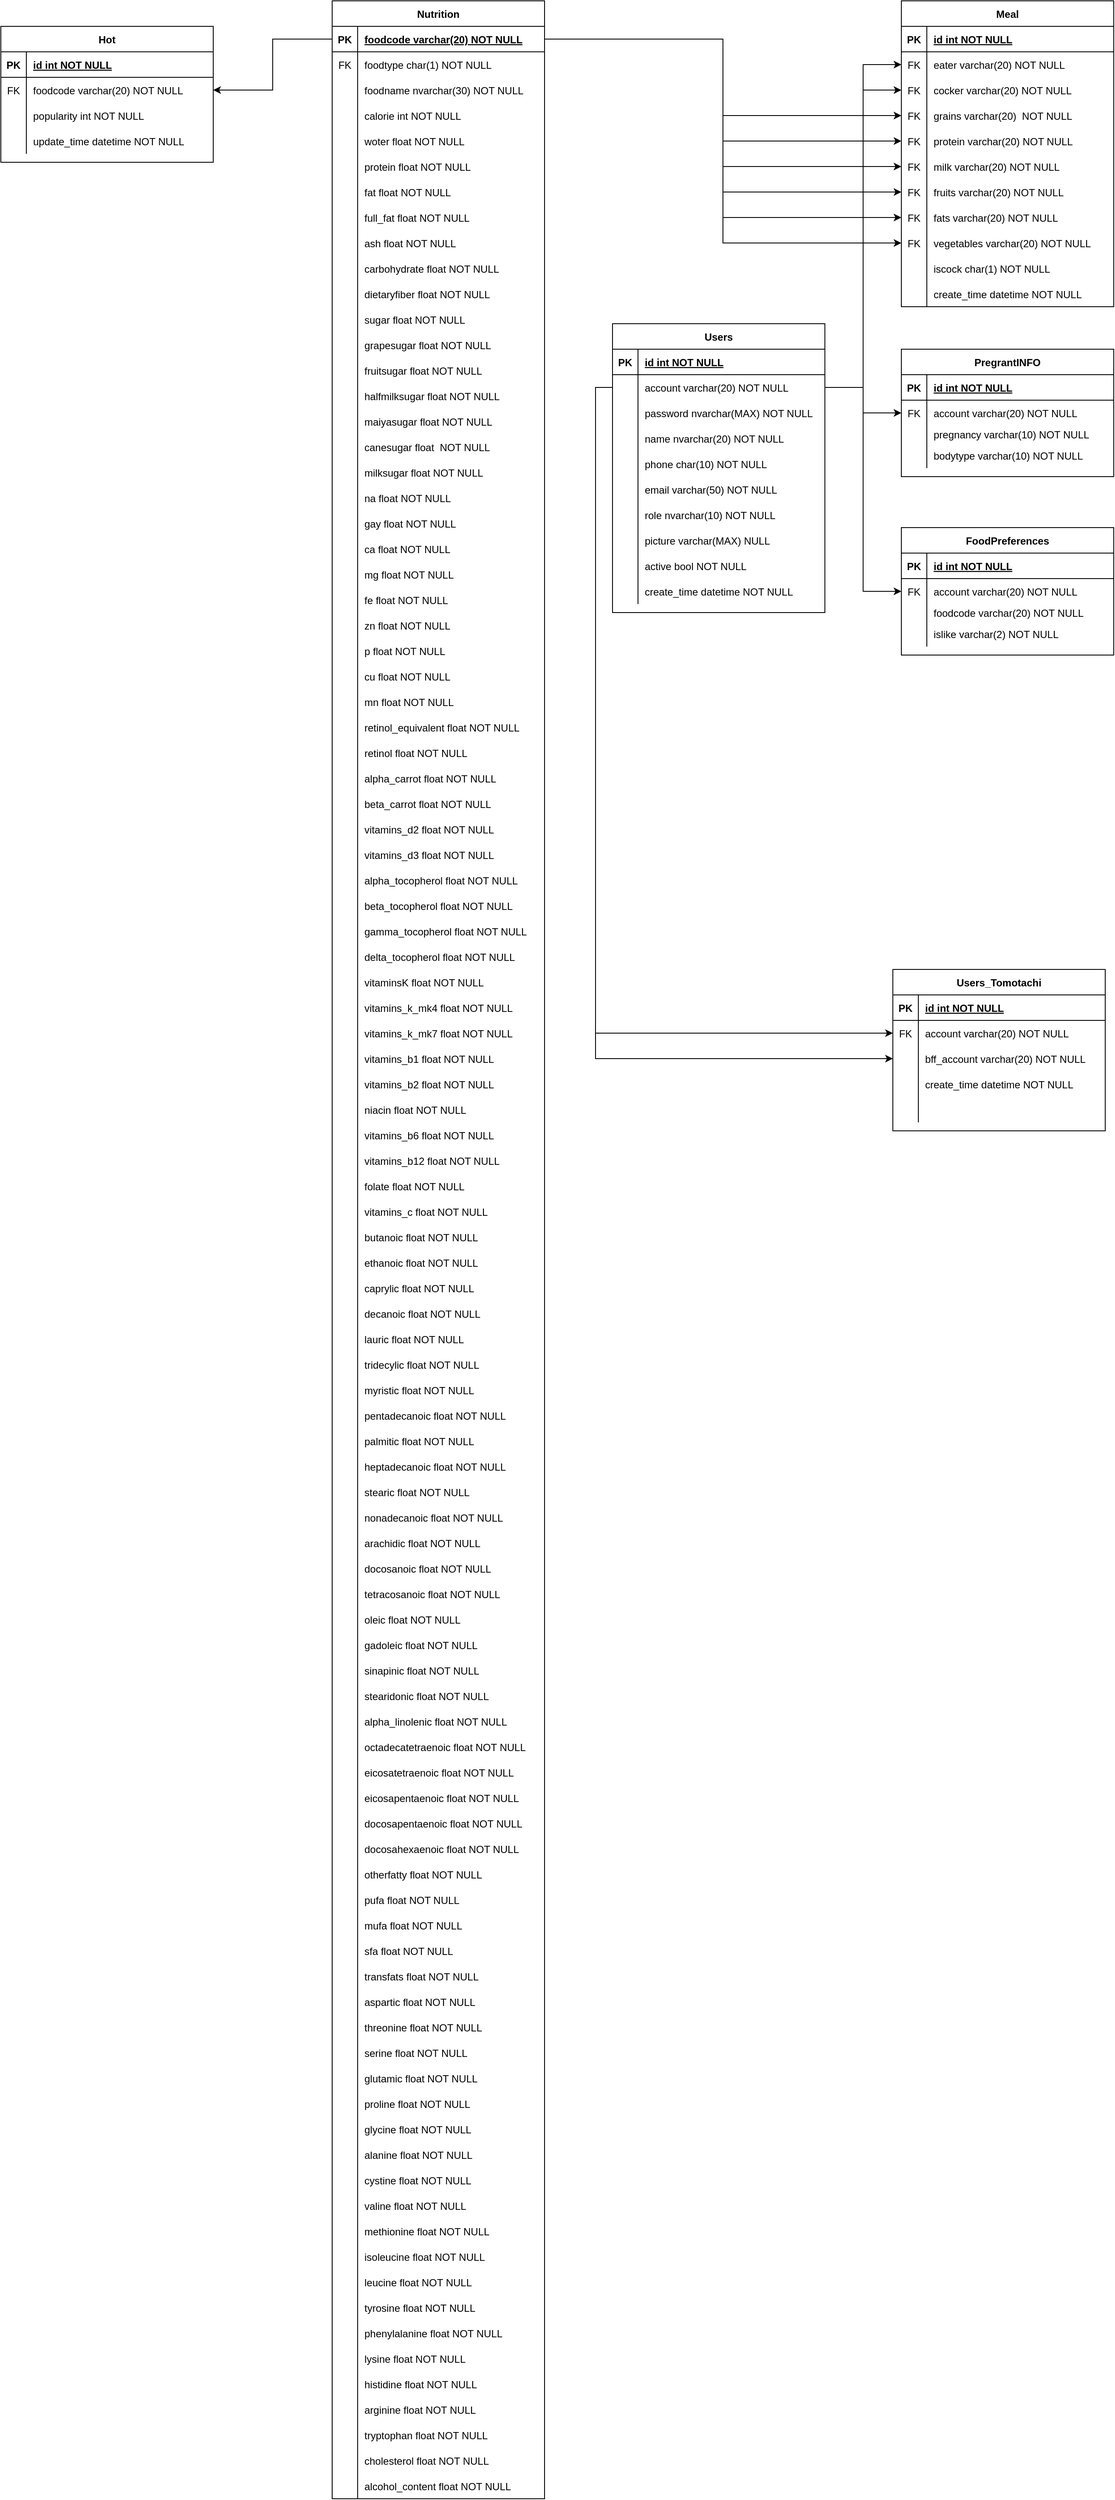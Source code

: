 <mxfile version="21.7.5" type="github">
  <diagram id="R2lEEEUBdFMjLlhIrx00" name="Page-1">
    <mxGraphModel dx="2198" dy="1042" grid="1" gridSize="10" guides="1" tooltips="1" connect="1" arrows="1" fold="1" page="1" pageScale="1" pageWidth="850" pageHeight="1100" math="0" shadow="0" extFonts="Permanent Marker^https://fonts.googleapis.com/css?family=Permanent+Marker">
      <root>
        <mxCell id="0" />
        <mxCell id="1" parent="0" />
        <mxCell id="9zGe9q3aEPi5ienObH5z-57" value="" style="edgeStyle=orthogonalEdgeStyle;rounded=0;orthogonalLoop=1;jettySize=auto;html=1;exitX=1;exitY=0.5;exitDx=0;exitDy=0;" parent="1" source="C-vyLk0tnHw3VtMMgP7b-17" target="9zGe9q3aEPi5ienObH5z-36" edge="1">
          <mxGeometry relative="1" as="geometry" />
        </mxCell>
        <mxCell id="9zGe9q3aEPi5ienObH5z-83" value="" style="edgeStyle=orthogonalEdgeStyle;rounded=0;orthogonalLoop=1;jettySize=auto;html=1;exitX=0;exitY=0.5;exitDx=0;exitDy=0;entryX=0;entryY=0.5;entryDx=0;entryDy=0;" parent="1" source="C-vyLk0tnHw3VtMMgP7b-17" target="9zGe9q3aEPi5ienObH5z-62" edge="1">
          <mxGeometry relative="1" as="geometry" />
        </mxCell>
        <mxCell id="C-vyLk0tnHw3VtMMgP7b-13" value="Users" style="shape=table;startSize=30;container=1;collapsible=1;childLayout=tableLayout;fixedRows=1;rowLines=0;fontStyle=1;align=center;resizeLast=1;" parent="1" vertex="1">
          <mxGeometry x="400" y="380" width="250" height="340" as="geometry" />
        </mxCell>
        <mxCell id="C-vyLk0tnHw3VtMMgP7b-14" value="" style="shape=partialRectangle;collapsible=0;dropTarget=0;pointerEvents=0;fillColor=none;points=[[0,0.5],[1,0.5]];portConstraint=eastwest;top=0;left=0;right=0;bottom=1;" parent="C-vyLk0tnHw3VtMMgP7b-13" vertex="1">
          <mxGeometry y="30" width="250" height="30" as="geometry" />
        </mxCell>
        <mxCell id="C-vyLk0tnHw3VtMMgP7b-15" value="PK" style="shape=partialRectangle;overflow=hidden;connectable=0;fillColor=none;top=0;left=0;bottom=0;right=0;fontStyle=1;" parent="C-vyLk0tnHw3VtMMgP7b-14" vertex="1">
          <mxGeometry width="30" height="30" as="geometry">
            <mxRectangle width="30" height="30" as="alternateBounds" />
          </mxGeometry>
        </mxCell>
        <mxCell id="C-vyLk0tnHw3VtMMgP7b-16" value="id int NOT NULL " style="shape=partialRectangle;overflow=hidden;connectable=0;fillColor=none;top=0;left=0;bottom=0;right=0;align=left;spacingLeft=6;fontStyle=5;" parent="C-vyLk0tnHw3VtMMgP7b-14" vertex="1">
          <mxGeometry x="30" width="220" height="30" as="geometry">
            <mxRectangle width="220" height="30" as="alternateBounds" />
          </mxGeometry>
        </mxCell>
        <mxCell id="C-vyLk0tnHw3VtMMgP7b-17" value="" style="shape=partialRectangle;collapsible=0;dropTarget=0;pointerEvents=0;fillColor=none;points=[[0,0.5],[1,0.5]];portConstraint=eastwest;top=0;left=0;right=0;bottom=0;" parent="C-vyLk0tnHw3VtMMgP7b-13" vertex="1">
          <mxGeometry y="60" width="250" height="30" as="geometry" />
        </mxCell>
        <mxCell id="C-vyLk0tnHw3VtMMgP7b-18" value="" style="shape=partialRectangle;overflow=hidden;connectable=0;fillColor=none;top=0;left=0;bottom=0;right=0;" parent="C-vyLk0tnHw3VtMMgP7b-17" vertex="1">
          <mxGeometry width="30" height="30" as="geometry">
            <mxRectangle width="30" height="30" as="alternateBounds" />
          </mxGeometry>
        </mxCell>
        <mxCell id="C-vyLk0tnHw3VtMMgP7b-19" value="account varchar(20) NOT NULL" style="shape=partialRectangle;overflow=hidden;connectable=0;fillColor=none;top=0;left=0;bottom=0;right=0;align=left;spacingLeft=6;" parent="C-vyLk0tnHw3VtMMgP7b-17" vertex="1">
          <mxGeometry x="30" width="220" height="30" as="geometry">
            <mxRectangle width="220" height="30" as="alternateBounds" />
          </mxGeometry>
        </mxCell>
        <mxCell id="C-vyLk0tnHw3VtMMgP7b-20" value="" style="shape=partialRectangle;collapsible=0;dropTarget=0;pointerEvents=0;fillColor=none;points=[[0,0.5],[1,0.5]];portConstraint=eastwest;top=0;left=0;right=0;bottom=0;" parent="C-vyLk0tnHw3VtMMgP7b-13" vertex="1">
          <mxGeometry y="90" width="250" height="30" as="geometry" />
        </mxCell>
        <mxCell id="C-vyLk0tnHw3VtMMgP7b-21" value="" style="shape=partialRectangle;overflow=hidden;connectable=0;fillColor=none;top=0;left=0;bottom=0;right=0;" parent="C-vyLk0tnHw3VtMMgP7b-20" vertex="1">
          <mxGeometry width="30" height="30" as="geometry">
            <mxRectangle width="30" height="30" as="alternateBounds" />
          </mxGeometry>
        </mxCell>
        <mxCell id="C-vyLk0tnHw3VtMMgP7b-22" value="password nvarchar(MAX) NOT NULL" style="shape=partialRectangle;overflow=hidden;connectable=0;fillColor=none;top=0;left=0;bottom=0;right=0;align=left;spacingLeft=6;" parent="C-vyLk0tnHw3VtMMgP7b-20" vertex="1">
          <mxGeometry x="30" width="220" height="30" as="geometry">
            <mxRectangle width="220" height="30" as="alternateBounds" />
          </mxGeometry>
        </mxCell>
        <mxCell id="4oSZA_l_5gHZ-dle4Wk7-187" style="shape=partialRectangle;collapsible=0;dropTarget=0;pointerEvents=0;fillColor=none;points=[[0,0.5],[1,0.5]];portConstraint=eastwest;top=0;left=0;right=0;bottom=0;" parent="C-vyLk0tnHw3VtMMgP7b-13" vertex="1">
          <mxGeometry y="120" width="250" height="30" as="geometry" />
        </mxCell>
        <mxCell id="4oSZA_l_5gHZ-dle4Wk7-188" style="shape=partialRectangle;overflow=hidden;connectable=0;fillColor=none;top=0;left=0;bottom=0;right=0;" parent="4oSZA_l_5gHZ-dle4Wk7-187" vertex="1">
          <mxGeometry width="30" height="30" as="geometry">
            <mxRectangle width="30" height="30" as="alternateBounds" />
          </mxGeometry>
        </mxCell>
        <mxCell id="4oSZA_l_5gHZ-dle4Wk7-189" value="name nvarchar(20) NOT NULL" style="shape=partialRectangle;overflow=hidden;connectable=0;fillColor=none;top=0;left=0;bottom=0;right=0;align=left;spacingLeft=6;" parent="4oSZA_l_5gHZ-dle4Wk7-187" vertex="1">
          <mxGeometry x="30" width="220" height="30" as="geometry">
            <mxRectangle width="220" height="30" as="alternateBounds" />
          </mxGeometry>
        </mxCell>
        <mxCell id="HYcRYnMRayXYZu-Kja2X-1" style="shape=partialRectangle;collapsible=0;dropTarget=0;pointerEvents=0;fillColor=none;points=[[0,0.5],[1,0.5]];portConstraint=eastwest;top=0;left=0;right=0;bottom=0;" parent="C-vyLk0tnHw3VtMMgP7b-13" vertex="1">
          <mxGeometry y="150" width="250" height="30" as="geometry" />
        </mxCell>
        <mxCell id="HYcRYnMRayXYZu-Kja2X-2" style="shape=partialRectangle;overflow=hidden;connectable=0;fillColor=none;top=0;left=0;bottom=0;right=0;" parent="HYcRYnMRayXYZu-Kja2X-1" vertex="1">
          <mxGeometry width="30" height="30" as="geometry">
            <mxRectangle width="30" height="30" as="alternateBounds" />
          </mxGeometry>
        </mxCell>
        <mxCell id="HYcRYnMRayXYZu-Kja2X-3" value="phone char(10) NOT NULL" style="shape=partialRectangle;overflow=hidden;connectable=0;fillColor=none;top=0;left=0;bottom=0;right=0;align=left;spacingLeft=6;" parent="HYcRYnMRayXYZu-Kja2X-1" vertex="1">
          <mxGeometry x="30" width="220" height="30" as="geometry">
            <mxRectangle width="220" height="30" as="alternateBounds" />
          </mxGeometry>
        </mxCell>
        <mxCell id="4oSZA_l_5gHZ-dle4Wk7-190" style="shape=partialRectangle;collapsible=0;dropTarget=0;pointerEvents=0;fillColor=none;points=[[0,0.5],[1,0.5]];portConstraint=eastwest;top=0;left=0;right=0;bottom=0;" parent="C-vyLk0tnHw3VtMMgP7b-13" vertex="1">
          <mxGeometry y="180" width="250" height="30" as="geometry" />
        </mxCell>
        <mxCell id="4oSZA_l_5gHZ-dle4Wk7-191" style="shape=partialRectangle;overflow=hidden;connectable=0;fillColor=none;top=0;left=0;bottom=0;right=0;" parent="4oSZA_l_5gHZ-dle4Wk7-190" vertex="1">
          <mxGeometry width="30" height="30" as="geometry">
            <mxRectangle width="30" height="30" as="alternateBounds" />
          </mxGeometry>
        </mxCell>
        <mxCell id="4oSZA_l_5gHZ-dle4Wk7-192" value="email varchar(50) NOT NULL" style="shape=partialRectangle;overflow=hidden;connectable=0;fillColor=none;top=0;left=0;bottom=0;right=0;align=left;spacingLeft=6;" parent="4oSZA_l_5gHZ-dle4Wk7-190" vertex="1">
          <mxGeometry x="30" width="220" height="30" as="geometry">
            <mxRectangle width="220" height="30" as="alternateBounds" />
          </mxGeometry>
        </mxCell>
        <mxCell id="9zGe9q3aEPi5ienObH5z-1" style="shape=partialRectangle;collapsible=0;dropTarget=0;pointerEvents=0;fillColor=none;points=[[0,0.5],[1,0.5]];portConstraint=eastwest;top=0;left=0;right=0;bottom=0;" parent="C-vyLk0tnHw3VtMMgP7b-13" vertex="1">
          <mxGeometry y="210" width="250" height="30" as="geometry" />
        </mxCell>
        <mxCell id="9zGe9q3aEPi5ienObH5z-2" style="shape=partialRectangle;overflow=hidden;connectable=0;fillColor=none;top=0;left=0;bottom=0;right=0;" parent="9zGe9q3aEPi5ienObH5z-1" vertex="1">
          <mxGeometry width="30" height="30" as="geometry">
            <mxRectangle width="30" height="30" as="alternateBounds" />
          </mxGeometry>
        </mxCell>
        <mxCell id="9zGe9q3aEPi5ienObH5z-3" value="role nvarchar(10) NOT NULL" style="shape=partialRectangle;overflow=hidden;connectable=0;fillColor=none;top=0;left=0;bottom=0;right=0;align=left;spacingLeft=6;" parent="9zGe9q3aEPi5ienObH5z-1" vertex="1">
          <mxGeometry x="30" width="220" height="30" as="geometry">
            <mxRectangle width="220" height="30" as="alternateBounds" />
          </mxGeometry>
        </mxCell>
        <mxCell id="4oSZA_l_5gHZ-dle4Wk7-193" style="shape=partialRectangle;collapsible=0;dropTarget=0;pointerEvents=0;fillColor=none;points=[[0,0.5],[1,0.5]];portConstraint=eastwest;top=0;left=0;right=0;bottom=0;" parent="C-vyLk0tnHw3VtMMgP7b-13" vertex="1">
          <mxGeometry y="240" width="250" height="30" as="geometry" />
        </mxCell>
        <mxCell id="4oSZA_l_5gHZ-dle4Wk7-194" style="shape=partialRectangle;overflow=hidden;connectable=0;fillColor=none;top=0;left=0;bottom=0;right=0;" parent="4oSZA_l_5gHZ-dle4Wk7-193" vertex="1">
          <mxGeometry width="30" height="30" as="geometry">
            <mxRectangle width="30" height="30" as="alternateBounds" />
          </mxGeometry>
        </mxCell>
        <mxCell id="4oSZA_l_5gHZ-dle4Wk7-195" value="picture varchar(MAX) NULL" style="shape=partialRectangle;overflow=hidden;connectable=0;fillColor=none;top=0;left=0;bottom=0;right=0;align=left;spacingLeft=6;" parent="4oSZA_l_5gHZ-dle4Wk7-193" vertex="1">
          <mxGeometry x="30" width="220" height="30" as="geometry">
            <mxRectangle width="220" height="30" as="alternateBounds" />
          </mxGeometry>
        </mxCell>
        <mxCell id="sq91X_5xtTzjvUSAIXAD-1" style="shape=partialRectangle;collapsible=0;dropTarget=0;pointerEvents=0;fillColor=none;points=[[0,0.5],[1,0.5]];portConstraint=eastwest;top=0;left=0;right=0;bottom=0;" parent="C-vyLk0tnHw3VtMMgP7b-13" vertex="1">
          <mxGeometry y="270" width="250" height="30" as="geometry" />
        </mxCell>
        <mxCell id="sq91X_5xtTzjvUSAIXAD-2" style="shape=partialRectangle;overflow=hidden;connectable=0;fillColor=none;top=0;left=0;bottom=0;right=0;" parent="sq91X_5xtTzjvUSAIXAD-1" vertex="1">
          <mxGeometry width="30" height="30" as="geometry">
            <mxRectangle width="30" height="30" as="alternateBounds" />
          </mxGeometry>
        </mxCell>
        <mxCell id="sq91X_5xtTzjvUSAIXAD-3" value="" style="shape=partialRectangle;overflow=hidden;connectable=0;fillColor=none;top=0;left=0;bottom=0;right=0;align=left;spacingLeft=6;" parent="sq91X_5xtTzjvUSAIXAD-1" vertex="1">
          <mxGeometry x="30" width="220" height="30" as="geometry">
            <mxRectangle width="220" height="30" as="alternateBounds" />
          </mxGeometry>
        </mxCell>
        <mxCell id="AG2Li7q3qFmiyIANzG9f-24" style="shape=partialRectangle;collapsible=0;dropTarget=0;pointerEvents=0;fillColor=none;points=[[0,0.5],[1,0.5]];portConstraint=eastwest;top=0;left=0;right=0;bottom=0;" parent="C-vyLk0tnHw3VtMMgP7b-13" vertex="1">
          <mxGeometry y="300" width="250" height="30" as="geometry" />
        </mxCell>
        <mxCell id="AG2Li7q3qFmiyIANzG9f-25" style="shape=partialRectangle;overflow=hidden;connectable=0;fillColor=none;top=0;left=0;bottom=0;right=0;" parent="AG2Li7q3qFmiyIANzG9f-24" vertex="1">
          <mxGeometry width="30" height="30" as="geometry">
            <mxRectangle width="30" height="30" as="alternateBounds" />
          </mxGeometry>
        </mxCell>
        <mxCell id="AG2Li7q3qFmiyIANzG9f-26" style="shape=partialRectangle;overflow=hidden;connectable=0;fillColor=none;top=0;left=0;bottom=0;right=0;align=left;spacingLeft=6;" parent="AG2Li7q3qFmiyIANzG9f-24" vertex="1">
          <mxGeometry x="30" width="220" height="30" as="geometry">
            <mxRectangle width="220" height="30" as="alternateBounds" />
          </mxGeometry>
        </mxCell>
        <mxCell id="C-vyLk0tnHw3VtMMgP7b-23" value="Nutrition" style="shape=table;startSize=30;container=1;collapsible=1;childLayout=tableLayout;fixedRows=1;rowLines=0;fontStyle=1;align=center;resizeLast=1;" parent="1" vertex="1">
          <mxGeometry x="70" width="250" height="2940" as="geometry" />
        </mxCell>
        <mxCell id="C-vyLk0tnHw3VtMMgP7b-24" value="" style="shape=partialRectangle;collapsible=0;dropTarget=0;pointerEvents=0;fillColor=none;points=[[0,0.5],[1,0.5]];portConstraint=eastwest;top=0;left=0;right=0;bottom=1;" parent="C-vyLk0tnHw3VtMMgP7b-23" vertex="1">
          <mxGeometry y="30" width="250" height="30" as="geometry" />
        </mxCell>
        <mxCell id="C-vyLk0tnHw3VtMMgP7b-25" value="PK" style="shape=partialRectangle;overflow=hidden;connectable=0;fillColor=none;top=0;left=0;bottom=0;right=0;fontStyle=1;" parent="C-vyLk0tnHw3VtMMgP7b-24" vertex="1">
          <mxGeometry width="30" height="30" as="geometry">
            <mxRectangle width="30" height="30" as="alternateBounds" />
          </mxGeometry>
        </mxCell>
        <mxCell id="C-vyLk0tnHw3VtMMgP7b-26" value="foodcode varchar(20) NOT NULL " style="shape=partialRectangle;overflow=hidden;connectable=0;fillColor=none;top=0;left=0;bottom=0;right=0;align=left;spacingLeft=6;fontStyle=5;" parent="C-vyLk0tnHw3VtMMgP7b-24" vertex="1">
          <mxGeometry x="30" width="220" height="30" as="geometry">
            <mxRectangle width="220" height="30" as="alternateBounds" />
          </mxGeometry>
        </mxCell>
        <mxCell id="C-vyLk0tnHw3VtMMgP7b-27" value="" style="shape=partialRectangle;collapsible=0;dropTarget=0;pointerEvents=0;fillColor=none;points=[[0,0.5],[1,0.5]];portConstraint=eastwest;top=0;left=0;right=0;bottom=0;" parent="C-vyLk0tnHw3VtMMgP7b-23" vertex="1">
          <mxGeometry y="60" width="250" height="30" as="geometry" />
        </mxCell>
        <mxCell id="C-vyLk0tnHw3VtMMgP7b-28" value="FK" style="shape=partialRectangle;overflow=hidden;connectable=0;fillColor=none;top=0;left=0;bottom=0;right=0;" parent="C-vyLk0tnHw3VtMMgP7b-27" vertex="1">
          <mxGeometry width="30" height="30" as="geometry">
            <mxRectangle width="30" height="30" as="alternateBounds" />
          </mxGeometry>
        </mxCell>
        <mxCell id="C-vyLk0tnHw3VtMMgP7b-29" value="foodtype char(1) NOT NULL" style="shape=partialRectangle;overflow=hidden;connectable=0;fillColor=none;top=0;left=0;bottom=0;right=0;align=left;spacingLeft=6;" parent="C-vyLk0tnHw3VtMMgP7b-27" vertex="1">
          <mxGeometry x="30" width="220" height="30" as="geometry">
            <mxRectangle width="220" height="30" as="alternateBounds" />
          </mxGeometry>
        </mxCell>
        <mxCell id="uetSONnjEho8zcdOEsFK-12" style="shape=partialRectangle;collapsible=0;dropTarget=0;pointerEvents=0;fillColor=none;points=[[0,0.5],[1,0.5]];portConstraint=eastwest;top=0;left=0;right=0;bottom=0;" parent="C-vyLk0tnHw3VtMMgP7b-23" vertex="1">
          <mxGeometry y="90" width="250" height="30" as="geometry" />
        </mxCell>
        <mxCell id="uetSONnjEho8zcdOEsFK-13" style="shape=partialRectangle;overflow=hidden;connectable=0;fillColor=none;top=0;left=0;bottom=0;right=0;" parent="uetSONnjEho8zcdOEsFK-12" vertex="1">
          <mxGeometry width="30" height="30" as="geometry">
            <mxRectangle width="30" height="30" as="alternateBounds" />
          </mxGeometry>
        </mxCell>
        <mxCell id="uetSONnjEho8zcdOEsFK-14" value="foodname nvarchar(30) NOT NULL " style="shape=partialRectangle;overflow=hidden;connectable=0;fillColor=none;top=0;left=0;bottom=0;right=0;align=left;spacingLeft=6;" parent="uetSONnjEho8zcdOEsFK-12" vertex="1">
          <mxGeometry x="30" width="220" height="30" as="geometry">
            <mxRectangle width="220" height="30" as="alternateBounds" />
          </mxGeometry>
        </mxCell>
        <mxCell id="uetSONnjEho8zcdOEsFK-15" style="shape=partialRectangle;collapsible=0;dropTarget=0;pointerEvents=0;fillColor=none;points=[[0,0.5],[1,0.5]];portConstraint=eastwest;top=0;left=0;right=0;bottom=0;" parent="C-vyLk0tnHw3VtMMgP7b-23" vertex="1">
          <mxGeometry y="120" width="250" height="30" as="geometry" />
        </mxCell>
        <mxCell id="uetSONnjEho8zcdOEsFK-16" style="shape=partialRectangle;overflow=hidden;connectable=0;fillColor=none;top=0;left=0;bottom=0;right=0;" parent="uetSONnjEho8zcdOEsFK-15" vertex="1">
          <mxGeometry width="30" height="30" as="geometry">
            <mxRectangle width="30" height="30" as="alternateBounds" />
          </mxGeometry>
        </mxCell>
        <mxCell id="uetSONnjEho8zcdOEsFK-17" value="calorie int NOT NULL" style="shape=partialRectangle;overflow=hidden;connectable=0;fillColor=none;top=0;left=0;bottom=0;right=0;align=left;spacingLeft=6;" parent="uetSONnjEho8zcdOEsFK-15" vertex="1">
          <mxGeometry x="30" width="220" height="30" as="geometry">
            <mxRectangle width="220" height="30" as="alternateBounds" />
          </mxGeometry>
        </mxCell>
        <mxCell id="uetSONnjEho8zcdOEsFK-18" style="shape=partialRectangle;collapsible=0;dropTarget=0;pointerEvents=0;fillColor=none;points=[[0,0.5],[1,0.5]];portConstraint=eastwest;top=0;left=0;right=0;bottom=0;" parent="C-vyLk0tnHw3VtMMgP7b-23" vertex="1">
          <mxGeometry y="150" width="250" height="30" as="geometry" />
        </mxCell>
        <mxCell id="uetSONnjEho8zcdOEsFK-19" style="shape=partialRectangle;overflow=hidden;connectable=0;fillColor=none;top=0;left=0;bottom=0;right=0;" parent="uetSONnjEho8zcdOEsFK-18" vertex="1">
          <mxGeometry width="30" height="30" as="geometry">
            <mxRectangle width="30" height="30" as="alternateBounds" />
          </mxGeometry>
        </mxCell>
        <mxCell id="uetSONnjEho8zcdOEsFK-20" value="woter float NOT NULL" style="shape=partialRectangle;overflow=hidden;connectable=0;fillColor=none;top=0;left=0;bottom=0;right=0;align=left;spacingLeft=6;" parent="uetSONnjEho8zcdOEsFK-18" vertex="1">
          <mxGeometry x="30" width="220" height="30" as="geometry">
            <mxRectangle width="220" height="30" as="alternateBounds" />
          </mxGeometry>
        </mxCell>
        <mxCell id="uetSONnjEho8zcdOEsFK-21" style="shape=partialRectangle;collapsible=0;dropTarget=0;pointerEvents=0;fillColor=none;points=[[0,0.5],[1,0.5]];portConstraint=eastwest;top=0;left=0;right=0;bottom=0;" parent="C-vyLk0tnHw3VtMMgP7b-23" vertex="1">
          <mxGeometry y="180" width="250" height="30" as="geometry" />
        </mxCell>
        <mxCell id="uetSONnjEho8zcdOEsFK-22" style="shape=partialRectangle;overflow=hidden;connectable=0;fillColor=none;top=0;left=0;bottom=0;right=0;" parent="uetSONnjEho8zcdOEsFK-21" vertex="1">
          <mxGeometry width="30" height="30" as="geometry">
            <mxRectangle width="30" height="30" as="alternateBounds" />
          </mxGeometry>
        </mxCell>
        <mxCell id="uetSONnjEho8zcdOEsFK-23" value="protein float NOT NULL" style="shape=partialRectangle;overflow=hidden;connectable=0;fillColor=none;top=0;left=0;bottom=0;right=0;align=left;spacingLeft=6;" parent="uetSONnjEho8zcdOEsFK-21" vertex="1">
          <mxGeometry x="30" width="220" height="30" as="geometry">
            <mxRectangle width="220" height="30" as="alternateBounds" />
          </mxGeometry>
        </mxCell>
        <mxCell id="uetSONnjEho8zcdOEsFK-24" style="shape=partialRectangle;collapsible=0;dropTarget=0;pointerEvents=0;fillColor=none;points=[[0,0.5],[1,0.5]];portConstraint=eastwest;top=0;left=0;right=0;bottom=0;" parent="C-vyLk0tnHw3VtMMgP7b-23" vertex="1">
          <mxGeometry y="210" width="250" height="30" as="geometry" />
        </mxCell>
        <mxCell id="uetSONnjEho8zcdOEsFK-25" style="shape=partialRectangle;overflow=hidden;connectable=0;fillColor=none;top=0;left=0;bottom=0;right=0;" parent="uetSONnjEho8zcdOEsFK-24" vertex="1">
          <mxGeometry width="30" height="30" as="geometry">
            <mxRectangle width="30" height="30" as="alternateBounds" />
          </mxGeometry>
        </mxCell>
        <mxCell id="uetSONnjEho8zcdOEsFK-26" value="fat float NOT NULL" style="shape=partialRectangle;overflow=hidden;connectable=0;fillColor=none;top=0;left=0;bottom=0;right=0;align=left;spacingLeft=6;" parent="uetSONnjEho8zcdOEsFK-24" vertex="1">
          <mxGeometry x="30" width="220" height="30" as="geometry">
            <mxRectangle width="220" height="30" as="alternateBounds" />
          </mxGeometry>
        </mxCell>
        <mxCell id="uetSONnjEho8zcdOEsFK-27" style="shape=partialRectangle;collapsible=0;dropTarget=0;pointerEvents=0;fillColor=none;points=[[0,0.5],[1,0.5]];portConstraint=eastwest;top=0;left=0;right=0;bottom=0;" parent="C-vyLk0tnHw3VtMMgP7b-23" vertex="1">
          <mxGeometry y="240" width="250" height="30" as="geometry" />
        </mxCell>
        <mxCell id="uetSONnjEho8zcdOEsFK-28" style="shape=partialRectangle;overflow=hidden;connectable=0;fillColor=none;top=0;left=0;bottom=0;right=0;" parent="uetSONnjEho8zcdOEsFK-27" vertex="1">
          <mxGeometry width="30" height="30" as="geometry">
            <mxRectangle width="30" height="30" as="alternateBounds" />
          </mxGeometry>
        </mxCell>
        <mxCell id="uetSONnjEho8zcdOEsFK-29" value="full_fat float NOT NULL" style="shape=partialRectangle;overflow=hidden;connectable=0;fillColor=none;top=0;left=0;bottom=0;right=0;align=left;spacingLeft=6;" parent="uetSONnjEho8zcdOEsFK-27" vertex="1">
          <mxGeometry x="30" width="220" height="30" as="geometry">
            <mxRectangle width="220" height="30" as="alternateBounds" />
          </mxGeometry>
        </mxCell>
        <mxCell id="uetSONnjEho8zcdOEsFK-30" style="shape=partialRectangle;collapsible=0;dropTarget=0;pointerEvents=0;fillColor=none;points=[[0,0.5],[1,0.5]];portConstraint=eastwest;top=0;left=0;right=0;bottom=0;" parent="C-vyLk0tnHw3VtMMgP7b-23" vertex="1">
          <mxGeometry y="270" width="250" height="30" as="geometry" />
        </mxCell>
        <mxCell id="uetSONnjEho8zcdOEsFK-31" style="shape=partialRectangle;overflow=hidden;connectable=0;fillColor=none;top=0;left=0;bottom=0;right=0;" parent="uetSONnjEho8zcdOEsFK-30" vertex="1">
          <mxGeometry width="30" height="30" as="geometry">
            <mxRectangle width="30" height="30" as="alternateBounds" />
          </mxGeometry>
        </mxCell>
        <mxCell id="uetSONnjEho8zcdOEsFK-32" value="ash float NOT NULL" style="shape=partialRectangle;overflow=hidden;connectable=0;fillColor=none;top=0;left=0;bottom=0;right=0;align=left;spacingLeft=6;" parent="uetSONnjEho8zcdOEsFK-30" vertex="1">
          <mxGeometry x="30" width="220" height="30" as="geometry">
            <mxRectangle width="220" height="30" as="alternateBounds" />
          </mxGeometry>
        </mxCell>
        <mxCell id="uetSONnjEho8zcdOEsFK-33" style="shape=partialRectangle;collapsible=0;dropTarget=0;pointerEvents=0;fillColor=none;points=[[0,0.5],[1,0.5]];portConstraint=eastwest;top=0;left=0;right=0;bottom=0;" parent="C-vyLk0tnHw3VtMMgP7b-23" vertex="1">
          <mxGeometry y="300" width="250" height="30" as="geometry" />
        </mxCell>
        <mxCell id="uetSONnjEho8zcdOEsFK-34" style="shape=partialRectangle;overflow=hidden;connectable=0;fillColor=none;top=0;left=0;bottom=0;right=0;" parent="uetSONnjEho8zcdOEsFK-33" vertex="1">
          <mxGeometry width="30" height="30" as="geometry">
            <mxRectangle width="30" height="30" as="alternateBounds" />
          </mxGeometry>
        </mxCell>
        <mxCell id="uetSONnjEho8zcdOEsFK-35" value="carbohydrate float NOT NULL" style="shape=partialRectangle;overflow=hidden;connectable=0;fillColor=none;top=0;left=0;bottom=0;right=0;align=left;spacingLeft=6;" parent="uetSONnjEho8zcdOEsFK-33" vertex="1">
          <mxGeometry x="30" width="220" height="30" as="geometry">
            <mxRectangle width="220" height="30" as="alternateBounds" />
          </mxGeometry>
        </mxCell>
        <mxCell id="uetSONnjEho8zcdOEsFK-36" style="shape=partialRectangle;collapsible=0;dropTarget=0;pointerEvents=0;fillColor=none;points=[[0,0.5],[1,0.5]];portConstraint=eastwest;top=0;left=0;right=0;bottom=0;" parent="C-vyLk0tnHw3VtMMgP7b-23" vertex="1">
          <mxGeometry y="330" width="250" height="30" as="geometry" />
        </mxCell>
        <mxCell id="uetSONnjEho8zcdOEsFK-37" style="shape=partialRectangle;overflow=hidden;connectable=0;fillColor=none;top=0;left=0;bottom=0;right=0;" parent="uetSONnjEho8zcdOEsFK-36" vertex="1">
          <mxGeometry width="30" height="30" as="geometry">
            <mxRectangle width="30" height="30" as="alternateBounds" />
          </mxGeometry>
        </mxCell>
        <mxCell id="uetSONnjEho8zcdOEsFK-38" value="dietaryfiber float NOT NULL" style="shape=partialRectangle;overflow=hidden;connectable=0;fillColor=none;top=0;left=0;bottom=0;right=0;align=left;spacingLeft=6;" parent="uetSONnjEho8zcdOEsFK-36" vertex="1">
          <mxGeometry x="30" width="220" height="30" as="geometry">
            <mxRectangle width="220" height="30" as="alternateBounds" />
          </mxGeometry>
        </mxCell>
        <mxCell id="uetSONnjEho8zcdOEsFK-39" style="shape=partialRectangle;collapsible=0;dropTarget=0;pointerEvents=0;fillColor=none;points=[[0,0.5],[1,0.5]];portConstraint=eastwest;top=0;left=0;right=0;bottom=0;" parent="C-vyLk0tnHw3VtMMgP7b-23" vertex="1">
          <mxGeometry y="360" width="250" height="30" as="geometry" />
        </mxCell>
        <mxCell id="uetSONnjEho8zcdOEsFK-40" style="shape=partialRectangle;overflow=hidden;connectable=0;fillColor=none;top=0;left=0;bottom=0;right=0;" parent="uetSONnjEho8zcdOEsFK-39" vertex="1">
          <mxGeometry width="30" height="30" as="geometry">
            <mxRectangle width="30" height="30" as="alternateBounds" />
          </mxGeometry>
        </mxCell>
        <mxCell id="uetSONnjEho8zcdOEsFK-41" value="sugar float NOT NULL" style="shape=partialRectangle;overflow=hidden;connectable=0;fillColor=none;top=0;left=0;bottom=0;right=0;align=left;spacingLeft=6;" parent="uetSONnjEho8zcdOEsFK-39" vertex="1">
          <mxGeometry x="30" width="220" height="30" as="geometry">
            <mxRectangle width="220" height="30" as="alternateBounds" />
          </mxGeometry>
        </mxCell>
        <mxCell id="uetSONnjEho8zcdOEsFK-42" style="shape=partialRectangle;collapsible=0;dropTarget=0;pointerEvents=0;fillColor=none;points=[[0,0.5],[1,0.5]];portConstraint=eastwest;top=0;left=0;right=0;bottom=0;" parent="C-vyLk0tnHw3VtMMgP7b-23" vertex="1">
          <mxGeometry y="390" width="250" height="30" as="geometry" />
        </mxCell>
        <mxCell id="uetSONnjEho8zcdOEsFK-43" style="shape=partialRectangle;overflow=hidden;connectable=0;fillColor=none;top=0;left=0;bottom=0;right=0;" parent="uetSONnjEho8zcdOEsFK-42" vertex="1">
          <mxGeometry width="30" height="30" as="geometry">
            <mxRectangle width="30" height="30" as="alternateBounds" />
          </mxGeometry>
        </mxCell>
        <mxCell id="uetSONnjEho8zcdOEsFK-44" value="grapesugar float NOT NULL" style="shape=partialRectangle;overflow=hidden;connectable=0;fillColor=none;top=0;left=0;bottom=0;right=0;align=left;spacingLeft=6;" parent="uetSONnjEho8zcdOEsFK-42" vertex="1">
          <mxGeometry x="30" width="220" height="30" as="geometry">
            <mxRectangle width="220" height="30" as="alternateBounds" />
          </mxGeometry>
        </mxCell>
        <mxCell id="uetSONnjEho8zcdOEsFK-45" style="shape=partialRectangle;collapsible=0;dropTarget=0;pointerEvents=0;fillColor=none;points=[[0,0.5],[1,0.5]];portConstraint=eastwest;top=0;left=0;right=0;bottom=0;" parent="C-vyLk0tnHw3VtMMgP7b-23" vertex="1">
          <mxGeometry y="420" width="250" height="30" as="geometry" />
        </mxCell>
        <mxCell id="uetSONnjEho8zcdOEsFK-46" style="shape=partialRectangle;overflow=hidden;connectable=0;fillColor=none;top=0;left=0;bottom=0;right=0;" parent="uetSONnjEho8zcdOEsFK-45" vertex="1">
          <mxGeometry width="30" height="30" as="geometry">
            <mxRectangle width="30" height="30" as="alternateBounds" />
          </mxGeometry>
        </mxCell>
        <mxCell id="uetSONnjEho8zcdOEsFK-47" value="fruitsugar float NOT NULL" style="shape=partialRectangle;overflow=hidden;connectable=0;fillColor=none;top=0;left=0;bottom=0;right=0;align=left;spacingLeft=6;" parent="uetSONnjEho8zcdOEsFK-45" vertex="1">
          <mxGeometry x="30" width="220" height="30" as="geometry">
            <mxRectangle width="220" height="30" as="alternateBounds" />
          </mxGeometry>
        </mxCell>
        <mxCell id="uetSONnjEho8zcdOEsFK-48" style="shape=partialRectangle;collapsible=0;dropTarget=0;pointerEvents=0;fillColor=none;points=[[0,0.5],[1,0.5]];portConstraint=eastwest;top=0;left=0;right=0;bottom=0;" parent="C-vyLk0tnHw3VtMMgP7b-23" vertex="1">
          <mxGeometry y="450" width="250" height="30" as="geometry" />
        </mxCell>
        <mxCell id="uetSONnjEho8zcdOEsFK-49" style="shape=partialRectangle;overflow=hidden;connectable=0;fillColor=none;top=0;left=0;bottom=0;right=0;" parent="uetSONnjEho8zcdOEsFK-48" vertex="1">
          <mxGeometry width="30" height="30" as="geometry">
            <mxRectangle width="30" height="30" as="alternateBounds" />
          </mxGeometry>
        </mxCell>
        <mxCell id="uetSONnjEho8zcdOEsFK-50" value="halfmilksugar float NOT NULL " style="shape=partialRectangle;overflow=hidden;connectable=0;fillColor=none;top=0;left=0;bottom=0;right=0;align=left;spacingLeft=6;" parent="uetSONnjEho8zcdOEsFK-48" vertex="1">
          <mxGeometry x="30" width="220" height="30" as="geometry">
            <mxRectangle width="220" height="30" as="alternateBounds" />
          </mxGeometry>
        </mxCell>
        <mxCell id="uetSONnjEho8zcdOEsFK-51" style="shape=partialRectangle;collapsible=0;dropTarget=0;pointerEvents=0;fillColor=none;points=[[0,0.5],[1,0.5]];portConstraint=eastwest;top=0;left=0;right=0;bottom=0;" parent="C-vyLk0tnHw3VtMMgP7b-23" vertex="1">
          <mxGeometry y="480" width="250" height="30" as="geometry" />
        </mxCell>
        <mxCell id="uetSONnjEho8zcdOEsFK-52" style="shape=partialRectangle;overflow=hidden;connectable=0;fillColor=none;top=0;left=0;bottom=0;right=0;" parent="uetSONnjEho8zcdOEsFK-51" vertex="1">
          <mxGeometry width="30" height="30" as="geometry">
            <mxRectangle width="30" height="30" as="alternateBounds" />
          </mxGeometry>
        </mxCell>
        <mxCell id="uetSONnjEho8zcdOEsFK-53" value="maiyasugar float NOT NULL" style="shape=partialRectangle;overflow=hidden;connectable=0;fillColor=none;top=0;left=0;bottom=0;right=0;align=left;spacingLeft=6;" parent="uetSONnjEho8zcdOEsFK-51" vertex="1">
          <mxGeometry x="30" width="220" height="30" as="geometry">
            <mxRectangle width="220" height="30" as="alternateBounds" />
          </mxGeometry>
        </mxCell>
        <mxCell id="uetSONnjEho8zcdOEsFK-54" style="shape=partialRectangle;collapsible=0;dropTarget=0;pointerEvents=0;fillColor=none;points=[[0,0.5],[1,0.5]];portConstraint=eastwest;top=0;left=0;right=0;bottom=0;" parent="C-vyLk0tnHw3VtMMgP7b-23" vertex="1">
          <mxGeometry y="510" width="250" height="30" as="geometry" />
        </mxCell>
        <mxCell id="uetSONnjEho8zcdOEsFK-55" style="shape=partialRectangle;overflow=hidden;connectable=0;fillColor=none;top=0;left=0;bottom=0;right=0;" parent="uetSONnjEho8zcdOEsFK-54" vertex="1">
          <mxGeometry width="30" height="30" as="geometry">
            <mxRectangle width="30" height="30" as="alternateBounds" />
          </mxGeometry>
        </mxCell>
        <mxCell id="uetSONnjEho8zcdOEsFK-56" value="canesugar float  NOT NULL" style="shape=partialRectangle;overflow=hidden;connectable=0;fillColor=none;top=0;left=0;bottom=0;right=0;align=left;spacingLeft=6;" parent="uetSONnjEho8zcdOEsFK-54" vertex="1">
          <mxGeometry x="30" width="220" height="30" as="geometry">
            <mxRectangle width="220" height="30" as="alternateBounds" />
          </mxGeometry>
        </mxCell>
        <mxCell id="uetSONnjEho8zcdOEsFK-57" style="shape=partialRectangle;collapsible=0;dropTarget=0;pointerEvents=0;fillColor=none;points=[[0,0.5],[1,0.5]];portConstraint=eastwest;top=0;left=0;right=0;bottom=0;" parent="C-vyLk0tnHw3VtMMgP7b-23" vertex="1">
          <mxGeometry y="540" width="250" height="30" as="geometry" />
        </mxCell>
        <mxCell id="uetSONnjEho8zcdOEsFK-58" style="shape=partialRectangle;overflow=hidden;connectable=0;fillColor=none;top=0;left=0;bottom=0;right=0;" parent="uetSONnjEho8zcdOEsFK-57" vertex="1">
          <mxGeometry width="30" height="30" as="geometry">
            <mxRectangle width="30" height="30" as="alternateBounds" />
          </mxGeometry>
        </mxCell>
        <mxCell id="uetSONnjEho8zcdOEsFK-59" value="milksugar float NOT NULL" style="shape=partialRectangle;overflow=hidden;connectable=0;fillColor=none;top=0;left=0;bottom=0;right=0;align=left;spacingLeft=6;" parent="uetSONnjEho8zcdOEsFK-57" vertex="1">
          <mxGeometry x="30" width="220" height="30" as="geometry">
            <mxRectangle width="220" height="30" as="alternateBounds" />
          </mxGeometry>
        </mxCell>
        <mxCell id="uetSONnjEho8zcdOEsFK-60" style="shape=partialRectangle;collapsible=0;dropTarget=0;pointerEvents=0;fillColor=none;points=[[0,0.5],[1,0.5]];portConstraint=eastwest;top=0;left=0;right=0;bottom=0;" parent="C-vyLk0tnHw3VtMMgP7b-23" vertex="1">
          <mxGeometry y="570" width="250" height="30" as="geometry" />
        </mxCell>
        <mxCell id="uetSONnjEho8zcdOEsFK-61" style="shape=partialRectangle;overflow=hidden;connectable=0;fillColor=none;top=0;left=0;bottom=0;right=0;" parent="uetSONnjEho8zcdOEsFK-60" vertex="1">
          <mxGeometry width="30" height="30" as="geometry">
            <mxRectangle width="30" height="30" as="alternateBounds" />
          </mxGeometry>
        </mxCell>
        <mxCell id="uetSONnjEho8zcdOEsFK-62" value="na float NOT NULL" style="shape=partialRectangle;overflow=hidden;connectable=0;fillColor=none;top=0;left=0;bottom=0;right=0;align=left;spacingLeft=6;" parent="uetSONnjEho8zcdOEsFK-60" vertex="1">
          <mxGeometry x="30" width="220" height="30" as="geometry">
            <mxRectangle width="220" height="30" as="alternateBounds" />
          </mxGeometry>
        </mxCell>
        <mxCell id="uetSONnjEho8zcdOEsFK-63" style="shape=partialRectangle;collapsible=0;dropTarget=0;pointerEvents=0;fillColor=none;points=[[0,0.5],[1,0.5]];portConstraint=eastwest;top=0;left=0;right=0;bottom=0;" parent="C-vyLk0tnHw3VtMMgP7b-23" vertex="1">
          <mxGeometry y="600" width="250" height="30" as="geometry" />
        </mxCell>
        <mxCell id="uetSONnjEho8zcdOEsFK-64" style="shape=partialRectangle;overflow=hidden;connectable=0;fillColor=none;top=0;left=0;bottom=0;right=0;" parent="uetSONnjEho8zcdOEsFK-63" vertex="1">
          <mxGeometry width="30" height="30" as="geometry">
            <mxRectangle width="30" height="30" as="alternateBounds" />
          </mxGeometry>
        </mxCell>
        <mxCell id="uetSONnjEho8zcdOEsFK-65" value="gay float NOT NULL" style="shape=partialRectangle;overflow=hidden;connectable=0;fillColor=none;top=0;left=0;bottom=0;right=0;align=left;spacingLeft=6;" parent="uetSONnjEho8zcdOEsFK-63" vertex="1">
          <mxGeometry x="30" width="220" height="30" as="geometry">
            <mxRectangle width="220" height="30" as="alternateBounds" />
          </mxGeometry>
        </mxCell>
        <mxCell id="uetSONnjEho8zcdOEsFK-66" style="shape=partialRectangle;collapsible=0;dropTarget=0;pointerEvents=0;fillColor=none;points=[[0,0.5],[1,0.5]];portConstraint=eastwest;top=0;left=0;right=0;bottom=0;" parent="C-vyLk0tnHw3VtMMgP7b-23" vertex="1">
          <mxGeometry y="630" width="250" height="30" as="geometry" />
        </mxCell>
        <mxCell id="uetSONnjEho8zcdOEsFK-67" style="shape=partialRectangle;overflow=hidden;connectable=0;fillColor=none;top=0;left=0;bottom=0;right=0;" parent="uetSONnjEho8zcdOEsFK-66" vertex="1">
          <mxGeometry width="30" height="30" as="geometry">
            <mxRectangle width="30" height="30" as="alternateBounds" />
          </mxGeometry>
        </mxCell>
        <mxCell id="uetSONnjEho8zcdOEsFK-68" value="ca float NOT NULL" style="shape=partialRectangle;overflow=hidden;connectable=0;fillColor=none;top=0;left=0;bottom=0;right=0;align=left;spacingLeft=6;" parent="uetSONnjEho8zcdOEsFK-66" vertex="1">
          <mxGeometry x="30" width="220" height="30" as="geometry">
            <mxRectangle width="220" height="30" as="alternateBounds" />
          </mxGeometry>
        </mxCell>
        <mxCell id="uetSONnjEho8zcdOEsFK-69" style="shape=partialRectangle;collapsible=0;dropTarget=0;pointerEvents=0;fillColor=none;points=[[0,0.5],[1,0.5]];portConstraint=eastwest;top=0;left=0;right=0;bottom=0;" parent="C-vyLk0tnHw3VtMMgP7b-23" vertex="1">
          <mxGeometry y="660" width="250" height="30" as="geometry" />
        </mxCell>
        <mxCell id="uetSONnjEho8zcdOEsFK-70" style="shape=partialRectangle;overflow=hidden;connectable=0;fillColor=none;top=0;left=0;bottom=0;right=0;" parent="uetSONnjEho8zcdOEsFK-69" vertex="1">
          <mxGeometry width="30" height="30" as="geometry">
            <mxRectangle width="30" height="30" as="alternateBounds" />
          </mxGeometry>
        </mxCell>
        <mxCell id="uetSONnjEho8zcdOEsFK-71" value="mg float NOT NULL" style="shape=partialRectangle;overflow=hidden;connectable=0;fillColor=none;top=0;left=0;bottom=0;right=0;align=left;spacingLeft=6;" parent="uetSONnjEho8zcdOEsFK-69" vertex="1">
          <mxGeometry x="30" width="220" height="30" as="geometry">
            <mxRectangle width="220" height="30" as="alternateBounds" />
          </mxGeometry>
        </mxCell>
        <mxCell id="uetSONnjEho8zcdOEsFK-72" style="shape=partialRectangle;collapsible=0;dropTarget=0;pointerEvents=0;fillColor=none;points=[[0,0.5],[1,0.5]];portConstraint=eastwest;top=0;left=0;right=0;bottom=0;" parent="C-vyLk0tnHw3VtMMgP7b-23" vertex="1">
          <mxGeometry y="690" width="250" height="30" as="geometry" />
        </mxCell>
        <mxCell id="uetSONnjEho8zcdOEsFK-73" style="shape=partialRectangle;overflow=hidden;connectable=0;fillColor=none;top=0;left=0;bottom=0;right=0;" parent="uetSONnjEho8zcdOEsFK-72" vertex="1">
          <mxGeometry width="30" height="30" as="geometry">
            <mxRectangle width="30" height="30" as="alternateBounds" />
          </mxGeometry>
        </mxCell>
        <mxCell id="uetSONnjEho8zcdOEsFK-74" value="fe float NOT NULL" style="shape=partialRectangle;overflow=hidden;connectable=0;fillColor=none;top=0;left=0;bottom=0;right=0;align=left;spacingLeft=6;" parent="uetSONnjEho8zcdOEsFK-72" vertex="1">
          <mxGeometry x="30" width="220" height="30" as="geometry">
            <mxRectangle width="220" height="30" as="alternateBounds" />
          </mxGeometry>
        </mxCell>
        <mxCell id="uetSONnjEho8zcdOEsFK-75" style="shape=partialRectangle;collapsible=0;dropTarget=0;pointerEvents=0;fillColor=none;points=[[0,0.5],[1,0.5]];portConstraint=eastwest;top=0;left=0;right=0;bottom=0;" parent="C-vyLk0tnHw3VtMMgP7b-23" vertex="1">
          <mxGeometry y="720" width="250" height="30" as="geometry" />
        </mxCell>
        <mxCell id="uetSONnjEho8zcdOEsFK-76" style="shape=partialRectangle;overflow=hidden;connectable=0;fillColor=none;top=0;left=0;bottom=0;right=0;" parent="uetSONnjEho8zcdOEsFK-75" vertex="1">
          <mxGeometry width="30" height="30" as="geometry">
            <mxRectangle width="30" height="30" as="alternateBounds" />
          </mxGeometry>
        </mxCell>
        <mxCell id="uetSONnjEho8zcdOEsFK-77" value="zn float NOT NULL" style="shape=partialRectangle;overflow=hidden;connectable=0;fillColor=none;top=0;left=0;bottom=0;right=0;align=left;spacingLeft=6;" parent="uetSONnjEho8zcdOEsFK-75" vertex="1">
          <mxGeometry x="30" width="220" height="30" as="geometry">
            <mxRectangle width="220" height="30" as="alternateBounds" />
          </mxGeometry>
        </mxCell>
        <mxCell id="uetSONnjEho8zcdOEsFK-78" style="shape=partialRectangle;collapsible=0;dropTarget=0;pointerEvents=0;fillColor=none;points=[[0,0.5],[1,0.5]];portConstraint=eastwest;top=0;left=0;right=0;bottom=0;" parent="C-vyLk0tnHw3VtMMgP7b-23" vertex="1">
          <mxGeometry y="750" width="250" height="30" as="geometry" />
        </mxCell>
        <mxCell id="uetSONnjEho8zcdOEsFK-79" style="shape=partialRectangle;overflow=hidden;connectable=0;fillColor=none;top=0;left=0;bottom=0;right=0;" parent="uetSONnjEho8zcdOEsFK-78" vertex="1">
          <mxGeometry width="30" height="30" as="geometry">
            <mxRectangle width="30" height="30" as="alternateBounds" />
          </mxGeometry>
        </mxCell>
        <mxCell id="uetSONnjEho8zcdOEsFK-80" value="p float NOT NULL" style="shape=partialRectangle;overflow=hidden;connectable=0;fillColor=none;top=0;left=0;bottom=0;right=0;align=left;spacingLeft=6;" parent="uetSONnjEho8zcdOEsFK-78" vertex="1">
          <mxGeometry x="30" width="220" height="30" as="geometry">
            <mxRectangle width="220" height="30" as="alternateBounds" />
          </mxGeometry>
        </mxCell>
        <mxCell id="uetSONnjEho8zcdOEsFK-81" style="shape=partialRectangle;collapsible=0;dropTarget=0;pointerEvents=0;fillColor=none;points=[[0,0.5],[1,0.5]];portConstraint=eastwest;top=0;left=0;right=0;bottom=0;" parent="C-vyLk0tnHw3VtMMgP7b-23" vertex="1">
          <mxGeometry y="780" width="250" height="30" as="geometry" />
        </mxCell>
        <mxCell id="uetSONnjEho8zcdOEsFK-82" style="shape=partialRectangle;overflow=hidden;connectable=0;fillColor=none;top=0;left=0;bottom=0;right=0;" parent="uetSONnjEho8zcdOEsFK-81" vertex="1">
          <mxGeometry width="30" height="30" as="geometry">
            <mxRectangle width="30" height="30" as="alternateBounds" />
          </mxGeometry>
        </mxCell>
        <mxCell id="uetSONnjEho8zcdOEsFK-83" value="cu float NOT NULL" style="shape=partialRectangle;overflow=hidden;connectable=0;fillColor=none;top=0;left=0;bottom=0;right=0;align=left;spacingLeft=6;" parent="uetSONnjEho8zcdOEsFK-81" vertex="1">
          <mxGeometry x="30" width="220" height="30" as="geometry">
            <mxRectangle width="220" height="30" as="alternateBounds" />
          </mxGeometry>
        </mxCell>
        <mxCell id="uetSONnjEho8zcdOEsFK-84" style="shape=partialRectangle;collapsible=0;dropTarget=0;pointerEvents=0;fillColor=none;points=[[0,0.5],[1,0.5]];portConstraint=eastwest;top=0;left=0;right=0;bottom=0;" parent="C-vyLk0tnHw3VtMMgP7b-23" vertex="1">
          <mxGeometry y="810" width="250" height="30" as="geometry" />
        </mxCell>
        <mxCell id="uetSONnjEho8zcdOEsFK-85" style="shape=partialRectangle;overflow=hidden;connectable=0;fillColor=none;top=0;left=0;bottom=0;right=0;" parent="uetSONnjEho8zcdOEsFK-84" vertex="1">
          <mxGeometry width="30" height="30" as="geometry">
            <mxRectangle width="30" height="30" as="alternateBounds" />
          </mxGeometry>
        </mxCell>
        <mxCell id="uetSONnjEho8zcdOEsFK-86" value="mn float NOT NULL" style="shape=partialRectangle;overflow=hidden;connectable=0;fillColor=none;top=0;left=0;bottom=0;right=0;align=left;spacingLeft=6;" parent="uetSONnjEho8zcdOEsFK-84" vertex="1">
          <mxGeometry x="30" width="220" height="30" as="geometry">
            <mxRectangle width="220" height="30" as="alternateBounds" />
          </mxGeometry>
        </mxCell>
        <mxCell id="uetSONnjEho8zcdOEsFK-90" style="shape=partialRectangle;collapsible=0;dropTarget=0;pointerEvents=0;fillColor=none;points=[[0,0.5],[1,0.5]];portConstraint=eastwest;top=0;left=0;right=0;bottom=0;" parent="C-vyLk0tnHw3VtMMgP7b-23" vertex="1">
          <mxGeometry y="840" width="250" height="30" as="geometry" />
        </mxCell>
        <mxCell id="uetSONnjEho8zcdOEsFK-91" style="shape=partialRectangle;overflow=hidden;connectable=0;fillColor=none;top=0;left=0;bottom=0;right=0;" parent="uetSONnjEho8zcdOEsFK-90" vertex="1">
          <mxGeometry width="30" height="30" as="geometry">
            <mxRectangle width="30" height="30" as="alternateBounds" />
          </mxGeometry>
        </mxCell>
        <mxCell id="uetSONnjEho8zcdOEsFK-92" value="retinol_equivalent float NOT NULL" style="shape=partialRectangle;overflow=hidden;connectable=0;fillColor=none;top=0;left=0;bottom=0;right=0;align=left;spacingLeft=6;" parent="uetSONnjEho8zcdOEsFK-90" vertex="1">
          <mxGeometry x="30" width="220" height="30" as="geometry">
            <mxRectangle width="220" height="30" as="alternateBounds" />
          </mxGeometry>
        </mxCell>
        <mxCell id="uetSONnjEho8zcdOEsFK-93" style="shape=partialRectangle;collapsible=0;dropTarget=0;pointerEvents=0;fillColor=none;points=[[0,0.5],[1,0.5]];portConstraint=eastwest;top=0;left=0;right=0;bottom=0;" parent="C-vyLk0tnHw3VtMMgP7b-23" vertex="1">
          <mxGeometry y="870" width="250" height="30" as="geometry" />
        </mxCell>
        <mxCell id="uetSONnjEho8zcdOEsFK-94" style="shape=partialRectangle;overflow=hidden;connectable=0;fillColor=none;top=0;left=0;bottom=0;right=0;" parent="uetSONnjEho8zcdOEsFK-93" vertex="1">
          <mxGeometry width="30" height="30" as="geometry">
            <mxRectangle width="30" height="30" as="alternateBounds" />
          </mxGeometry>
        </mxCell>
        <mxCell id="uetSONnjEho8zcdOEsFK-95" value="retinol float NOT NULL" style="shape=partialRectangle;overflow=hidden;connectable=0;fillColor=none;top=0;left=0;bottom=0;right=0;align=left;spacingLeft=6;" parent="uetSONnjEho8zcdOEsFK-93" vertex="1">
          <mxGeometry x="30" width="220" height="30" as="geometry">
            <mxRectangle width="220" height="30" as="alternateBounds" />
          </mxGeometry>
        </mxCell>
        <mxCell id="uetSONnjEho8zcdOEsFK-96" style="shape=partialRectangle;collapsible=0;dropTarget=0;pointerEvents=0;fillColor=none;points=[[0,0.5],[1,0.5]];portConstraint=eastwest;top=0;left=0;right=0;bottom=0;" parent="C-vyLk0tnHw3VtMMgP7b-23" vertex="1">
          <mxGeometry y="900" width="250" height="30" as="geometry" />
        </mxCell>
        <mxCell id="uetSONnjEho8zcdOEsFK-97" style="shape=partialRectangle;overflow=hidden;connectable=0;fillColor=none;top=0;left=0;bottom=0;right=0;" parent="uetSONnjEho8zcdOEsFK-96" vertex="1">
          <mxGeometry width="30" height="30" as="geometry">
            <mxRectangle width="30" height="30" as="alternateBounds" />
          </mxGeometry>
        </mxCell>
        <mxCell id="uetSONnjEho8zcdOEsFK-98" value="alpha_carrot float NOT NULL" style="shape=partialRectangle;overflow=hidden;connectable=0;fillColor=none;top=0;left=0;bottom=0;right=0;align=left;spacingLeft=6;" parent="uetSONnjEho8zcdOEsFK-96" vertex="1">
          <mxGeometry x="30" width="220" height="30" as="geometry">
            <mxRectangle width="220" height="30" as="alternateBounds" />
          </mxGeometry>
        </mxCell>
        <mxCell id="uetSONnjEho8zcdOEsFK-99" style="shape=partialRectangle;collapsible=0;dropTarget=0;pointerEvents=0;fillColor=none;points=[[0,0.5],[1,0.5]];portConstraint=eastwest;top=0;left=0;right=0;bottom=0;" parent="C-vyLk0tnHw3VtMMgP7b-23" vertex="1">
          <mxGeometry y="930" width="250" height="30" as="geometry" />
        </mxCell>
        <mxCell id="uetSONnjEho8zcdOEsFK-100" style="shape=partialRectangle;overflow=hidden;connectable=0;fillColor=none;top=0;left=0;bottom=0;right=0;" parent="uetSONnjEho8zcdOEsFK-99" vertex="1">
          <mxGeometry width="30" height="30" as="geometry">
            <mxRectangle width="30" height="30" as="alternateBounds" />
          </mxGeometry>
        </mxCell>
        <mxCell id="uetSONnjEho8zcdOEsFK-101" value="beta_carrot float NOT NULL" style="shape=partialRectangle;overflow=hidden;connectable=0;fillColor=none;top=0;left=0;bottom=0;right=0;align=left;spacingLeft=6;" parent="uetSONnjEho8zcdOEsFK-99" vertex="1">
          <mxGeometry x="30" width="220" height="30" as="geometry">
            <mxRectangle width="220" height="30" as="alternateBounds" />
          </mxGeometry>
        </mxCell>
        <mxCell id="uetSONnjEho8zcdOEsFK-102" style="shape=partialRectangle;collapsible=0;dropTarget=0;pointerEvents=0;fillColor=none;points=[[0,0.5],[1,0.5]];portConstraint=eastwest;top=0;left=0;right=0;bottom=0;" parent="C-vyLk0tnHw3VtMMgP7b-23" vertex="1">
          <mxGeometry y="960" width="250" height="30" as="geometry" />
        </mxCell>
        <mxCell id="uetSONnjEho8zcdOEsFK-103" style="shape=partialRectangle;overflow=hidden;connectable=0;fillColor=none;top=0;left=0;bottom=0;right=0;" parent="uetSONnjEho8zcdOEsFK-102" vertex="1">
          <mxGeometry width="30" height="30" as="geometry">
            <mxRectangle width="30" height="30" as="alternateBounds" />
          </mxGeometry>
        </mxCell>
        <mxCell id="uetSONnjEho8zcdOEsFK-104" value="vitamins_d2 float NOT NULL" style="shape=partialRectangle;overflow=hidden;connectable=0;fillColor=none;top=0;left=0;bottom=0;right=0;align=left;spacingLeft=6;" parent="uetSONnjEho8zcdOEsFK-102" vertex="1">
          <mxGeometry x="30" width="220" height="30" as="geometry">
            <mxRectangle width="220" height="30" as="alternateBounds" />
          </mxGeometry>
        </mxCell>
        <mxCell id="uetSONnjEho8zcdOEsFK-105" style="shape=partialRectangle;collapsible=0;dropTarget=0;pointerEvents=0;fillColor=none;points=[[0,0.5],[1,0.5]];portConstraint=eastwest;top=0;left=0;right=0;bottom=0;" parent="C-vyLk0tnHw3VtMMgP7b-23" vertex="1">
          <mxGeometry y="990" width="250" height="30" as="geometry" />
        </mxCell>
        <mxCell id="uetSONnjEho8zcdOEsFK-106" style="shape=partialRectangle;overflow=hidden;connectable=0;fillColor=none;top=0;left=0;bottom=0;right=0;" parent="uetSONnjEho8zcdOEsFK-105" vertex="1">
          <mxGeometry width="30" height="30" as="geometry">
            <mxRectangle width="30" height="30" as="alternateBounds" />
          </mxGeometry>
        </mxCell>
        <mxCell id="uetSONnjEho8zcdOEsFK-107" value="vitamins_d3 float NOT NULL" style="shape=partialRectangle;overflow=hidden;connectable=0;fillColor=none;top=0;left=0;bottom=0;right=0;align=left;spacingLeft=6;" parent="uetSONnjEho8zcdOEsFK-105" vertex="1">
          <mxGeometry x="30" width="220" height="30" as="geometry">
            <mxRectangle width="220" height="30" as="alternateBounds" />
          </mxGeometry>
        </mxCell>
        <mxCell id="uetSONnjEho8zcdOEsFK-87" style="shape=partialRectangle;collapsible=0;dropTarget=0;pointerEvents=0;fillColor=none;points=[[0,0.5],[1,0.5]];portConstraint=eastwest;top=0;left=0;right=0;bottom=0;" parent="C-vyLk0tnHw3VtMMgP7b-23" vertex="1">
          <mxGeometry y="1020" width="250" height="30" as="geometry" />
        </mxCell>
        <mxCell id="uetSONnjEho8zcdOEsFK-88" style="shape=partialRectangle;overflow=hidden;connectable=0;fillColor=none;top=0;left=0;bottom=0;right=0;" parent="uetSONnjEho8zcdOEsFK-87" vertex="1">
          <mxGeometry width="30" height="30" as="geometry">
            <mxRectangle width="30" height="30" as="alternateBounds" />
          </mxGeometry>
        </mxCell>
        <mxCell id="uetSONnjEho8zcdOEsFK-89" value="alpha_tocopherol float NOT NULL" style="shape=partialRectangle;overflow=hidden;connectable=0;fillColor=none;top=0;left=0;bottom=0;right=0;align=left;spacingLeft=6;" parent="uetSONnjEho8zcdOEsFK-87" vertex="1">
          <mxGeometry x="30" width="220" height="30" as="geometry">
            <mxRectangle width="220" height="30" as="alternateBounds" />
          </mxGeometry>
        </mxCell>
        <mxCell id="uetSONnjEho8zcdOEsFK-108" style="shape=partialRectangle;collapsible=0;dropTarget=0;pointerEvents=0;fillColor=none;points=[[0,0.5],[1,0.5]];portConstraint=eastwest;top=0;left=0;right=0;bottom=0;" parent="C-vyLk0tnHw3VtMMgP7b-23" vertex="1">
          <mxGeometry y="1050" width="250" height="30" as="geometry" />
        </mxCell>
        <mxCell id="uetSONnjEho8zcdOEsFK-109" style="shape=partialRectangle;overflow=hidden;connectable=0;fillColor=none;top=0;left=0;bottom=0;right=0;" parent="uetSONnjEho8zcdOEsFK-108" vertex="1">
          <mxGeometry width="30" height="30" as="geometry">
            <mxRectangle width="30" height="30" as="alternateBounds" />
          </mxGeometry>
        </mxCell>
        <mxCell id="uetSONnjEho8zcdOEsFK-110" value="beta_tocopherol float NOT NULL" style="shape=partialRectangle;overflow=hidden;connectable=0;fillColor=none;top=0;left=0;bottom=0;right=0;align=left;spacingLeft=6;" parent="uetSONnjEho8zcdOEsFK-108" vertex="1">
          <mxGeometry x="30" width="220" height="30" as="geometry">
            <mxRectangle width="220" height="30" as="alternateBounds" />
          </mxGeometry>
        </mxCell>
        <mxCell id="4oSZA_l_5gHZ-dle4Wk7-1" style="shape=partialRectangle;collapsible=0;dropTarget=0;pointerEvents=0;fillColor=none;points=[[0,0.5],[1,0.5]];portConstraint=eastwest;top=0;left=0;right=0;bottom=0;" parent="C-vyLk0tnHw3VtMMgP7b-23" vertex="1">
          <mxGeometry y="1080" width="250" height="30" as="geometry" />
        </mxCell>
        <mxCell id="4oSZA_l_5gHZ-dle4Wk7-2" style="shape=partialRectangle;overflow=hidden;connectable=0;fillColor=none;top=0;left=0;bottom=0;right=0;" parent="4oSZA_l_5gHZ-dle4Wk7-1" vertex="1">
          <mxGeometry width="30" height="30" as="geometry">
            <mxRectangle width="30" height="30" as="alternateBounds" />
          </mxGeometry>
        </mxCell>
        <mxCell id="4oSZA_l_5gHZ-dle4Wk7-3" value="gamma_tocopherol float NOT NULL" style="shape=partialRectangle;overflow=hidden;connectable=0;fillColor=none;top=0;left=0;bottom=0;right=0;align=left;spacingLeft=6;" parent="4oSZA_l_5gHZ-dle4Wk7-1" vertex="1">
          <mxGeometry x="30" width="220" height="30" as="geometry">
            <mxRectangle width="220" height="30" as="alternateBounds" />
          </mxGeometry>
        </mxCell>
        <mxCell id="4oSZA_l_5gHZ-dle4Wk7-4" style="shape=partialRectangle;collapsible=0;dropTarget=0;pointerEvents=0;fillColor=none;points=[[0,0.5],[1,0.5]];portConstraint=eastwest;top=0;left=0;right=0;bottom=0;" parent="C-vyLk0tnHw3VtMMgP7b-23" vertex="1">
          <mxGeometry y="1110" width="250" height="30" as="geometry" />
        </mxCell>
        <mxCell id="4oSZA_l_5gHZ-dle4Wk7-5" style="shape=partialRectangle;overflow=hidden;connectable=0;fillColor=none;top=0;left=0;bottom=0;right=0;" parent="4oSZA_l_5gHZ-dle4Wk7-4" vertex="1">
          <mxGeometry width="30" height="30" as="geometry">
            <mxRectangle width="30" height="30" as="alternateBounds" />
          </mxGeometry>
        </mxCell>
        <mxCell id="4oSZA_l_5gHZ-dle4Wk7-6" value="delta_tocopherol float NOT NULL" style="shape=partialRectangle;overflow=hidden;connectable=0;fillColor=none;top=0;left=0;bottom=0;right=0;align=left;spacingLeft=6;" parent="4oSZA_l_5gHZ-dle4Wk7-4" vertex="1">
          <mxGeometry x="30" width="220" height="30" as="geometry">
            <mxRectangle width="220" height="30" as="alternateBounds" />
          </mxGeometry>
        </mxCell>
        <mxCell id="4oSZA_l_5gHZ-dle4Wk7-7" style="shape=partialRectangle;collapsible=0;dropTarget=0;pointerEvents=0;fillColor=none;points=[[0,0.5],[1,0.5]];portConstraint=eastwest;top=0;left=0;right=0;bottom=0;" parent="C-vyLk0tnHw3VtMMgP7b-23" vertex="1">
          <mxGeometry y="1140" width="250" height="30" as="geometry" />
        </mxCell>
        <mxCell id="4oSZA_l_5gHZ-dle4Wk7-8" style="shape=partialRectangle;overflow=hidden;connectable=0;fillColor=none;top=0;left=0;bottom=0;right=0;" parent="4oSZA_l_5gHZ-dle4Wk7-7" vertex="1">
          <mxGeometry width="30" height="30" as="geometry">
            <mxRectangle width="30" height="30" as="alternateBounds" />
          </mxGeometry>
        </mxCell>
        <mxCell id="4oSZA_l_5gHZ-dle4Wk7-9" value="vitaminsK float NOT NULL" style="shape=partialRectangle;overflow=hidden;connectable=0;fillColor=none;top=0;left=0;bottom=0;right=0;align=left;spacingLeft=6;" parent="4oSZA_l_5gHZ-dle4Wk7-7" vertex="1">
          <mxGeometry x="30" width="220" height="30" as="geometry">
            <mxRectangle width="220" height="30" as="alternateBounds" />
          </mxGeometry>
        </mxCell>
        <mxCell id="4oSZA_l_5gHZ-dle4Wk7-10" style="shape=partialRectangle;collapsible=0;dropTarget=0;pointerEvents=0;fillColor=none;points=[[0,0.5],[1,0.5]];portConstraint=eastwest;top=0;left=0;right=0;bottom=0;" parent="C-vyLk0tnHw3VtMMgP7b-23" vertex="1">
          <mxGeometry y="1170" width="250" height="30" as="geometry" />
        </mxCell>
        <mxCell id="4oSZA_l_5gHZ-dle4Wk7-11" style="shape=partialRectangle;overflow=hidden;connectable=0;fillColor=none;top=0;left=0;bottom=0;right=0;" parent="4oSZA_l_5gHZ-dle4Wk7-10" vertex="1">
          <mxGeometry width="30" height="30" as="geometry">
            <mxRectangle width="30" height="30" as="alternateBounds" />
          </mxGeometry>
        </mxCell>
        <mxCell id="4oSZA_l_5gHZ-dle4Wk7-12" value="vitamins_k_mk4 float NOT NULL" style="shape=partialRectangle;overflow=hidden;connectable=0;fillColor=none;top=0;left=0;bottom=0;right=0;align=left;spacingLeft=6;" parent="4oSZA_l_5gHZ-dle4Wk7-10" vertex="1">
          <mxGeometry x="30" width="220" height="30" as="geometry">
            <mxRectangle width="220" height="30" as="alternateBounds" />
          </mxGeometry>
        </mxCell>
        <mxCell id="4oSZA_l_5gHZ-dle4Wk7-13" style="shape=partialRectangle;collapsible=0;dropTarget=0;pointerEvents=0;fillColor=none;points=[[0,0.5],[1,0.5]];portConstraint=eastwest;top=0;left=0;right=0;bottom=0;" parent="C-vyLk0tnHw3VtMMgP7b-23" vertex="1">
          <mxGeometry y="1200" width="250" height="30" as="geometry" />
        </mxCell>
        <mxCell id="4oSZA_l_5gHZ-dle4Wk7-14" style="shape=partialRectangle;overflow=hidden;connectable=0;fillColor=none;top=0;left=0;bottom=0;right=0;" parent="4oSZA_l_5gHZ-dle4Wk7-13" vertex="1">
          <mxGeometry width="30" height="30" as="geometry">
            <mxRectangle width="30" height="30" as="alternateBounds" />
          </mxGeometry>
        </mxCell>
        <mxCell id="4oSZA_l_5gHZ-dle4Wk7-15" value="vitamins_k_mk7 float NOT NULL" style="shape=partialRectangle;overflow=hidden;connectable=0;fillColor=none;top=0;left=0;bottom=0;right=0;align=left;spacingLeft=6;" parent="4oSZA_l_5gHZ-dle4Wk7-13" vertex="1">
          <mxGeometry x="30" width="220" height="30" as="geometry">
            <mxRectangle width="220" height="30" as="alternateBounds" />
          </mxGeometry>
        </mxCell>
        <mxCell id="4oSZA_l_5gHZ-dle4Wk7-16" style="shape=partialRectangle;collapsible=0;dropTarget=0;pointerEvents=0;fillColor=none;points=[[0,0.5],[1,0.5]];portConstraint=eastwest;top=0;left=0;right=0;bottom=0;" parent="C-vyLk0tnHw3VtMMgP7b-23" vertex="1">
          <mxGeometry y="1230" width="250" height="30" as="geometry" />
        </mxCell>
        <mxCell id="4oSZA_l_5gHZ-dle4Wk7-17" style="shape=partialRectangle;overflow=hidden;connectable=0;fillColor=none;top=0;left=0;bottom=0;right=0;" parent="4oSZA_l_5gHZ-dle4Wk7-16" vertex="1">
          <mxGeometry width="30" height="30" as="geometry">
            <mxRectangle width="30" height="30" as="alternateBounds" />
          </mxGeometry>
        </mxCell>
        <mxCell id="4oSZA_l_5gHZ-dle4Wk7-18" value="vitamins_b1 float NOT NULL" style="shape=partialRectangle;overflow=hidden;connectable=0;fillColor=none;top=0;left=0;bottom=0;right=0;align=left;spacingLeft=6;" parent="4oSZA_l_5gHZ-dle4Wk7-16" vertex="1">
          <mxGeometry x="30" width="220" height="30" as="geometry">
            <mxRectangle width="220" height="30" as="alternateBounds" />
          </mxGeometry>
        </mxCell>
        <mxCell id="4oSZA_l_5gHZ-dle4Wk7-19" style="shape=partialRectangle;collapsible=0;dropTarget=0;pointerEvents=0;fillColor=none;points=[[0,0.5],[1,0.5]];portConstraint=eastwest;top=0;left=0;right=0;bottom=0;" parent="C-vyLk0tnHw3VtMMgP7b-23" vertex="1">
          <mxGeometry y="1260" width="250" height="30" as="geometry" />
        </mxCell>
        <mxCell id="4oSZA_l_5gHZ-dle4Wk7-20" style="shape=partialRectangle;overflow=hidden;connectable=0;fillColor=none;top=0;left=0;bottom=0;right=0;" parent="4oSZA_l_5gHZ-dle4Wk7-19" vertex="1">
          <mxGeometry width="30" height="30" as="geometry">
            <mxRectangle width="30" height="30" as="alternateBounds" />
          </mxGeometry>
        </mxCell>
        <mxCell id="4oSZA_l_5gHZ-dle4Wk7-21" value="vitamins_b2 float NOT NULL" style="shape=partialRectangle;overflow=hidden;connectable=0;fillColor=none;top=0;left=0;bottom=0;right=0;align=left;spacingLeft=6;" parent="4oSZA_l_5gHZ-dle4Wk7-19" vertex="1">
          <mxGeometry x="30" width="220" height="30" as="geometry">
            <mxRectangle width="220" height="30" as="alternateBounds" />
          </mxGeometry>
        </mxCell>
        <mxCell id="4oSZA_l_5gHZ-dle4Wk7-22" style="shape=partialRectangle;collapsible=0;dropTarget=0;pointerEvents=0;fillColor=none;points=[[0,0.5],[1,0.5]];portConstraint=eastwest;top=0;left=0;right=0;bottom=0;" parent="C-vyLk0tnHw3VtMMgP7b-23" vertex="1">
          <mxGeometry y="1290" width="250" height="30" as="geometry" />
        </mxCell>
        <mxCell id="4oSZA_l_5gHZ-dle4Wk7-23" style="shape=partialRectangle;overflow=hidden;connectable=0;fillColor=none;top=0;left=0;bottom=0;right=0;" parent="4oSZA_l_5gHZ-dle4Wk7-22" vertex="1">
          <mxGeometry width="30" height="30" as="geometry">
            <mxRectangle width="30" height="30" as="alternateBounds" />
          </mxGeometry>
        </mxCell>
        <mxCell id="4oSZA_l_5gHZ-dle4Wk7-24" value="niacin float NOT NULL" style="shape=partialRectangle;overflow=hidden;connectable=0;fillColor=none;top=0;left=0;bottom=0;right=0;align=left;spacingLeft=6;" parent="4oSZA_l_5gHZ-dle4Wk7-22" vertex="1">
          <mxGeometry x="30" width="220" height="30" as="geometry">
            <mxRectangle width="220" height="30" as="alternateBounds" />
          </mxGeometry>
        </mxCell>
        <mxCell id="4oSZA_l_5gHZ-dle4Wk7-25" style="shape=partialRectangle;collapsible=0;dropTarget=0;pointerEvents=0;fillColor=none;points=[[0,0.5],[1,0.5]];portConstraint=eastwest;top=0;left=0;right=0;bottom=0;" parent="C-vyLk0tnHw3VtMMgP7b-23" vertex="1">
          <mxGeometry y="1320" width="250" height="30" as="geometry" />
        </mxCell>
        <mxCell id="4oSZA_l_5gHZ-dle4Wk7-26" style="shape=partialRectangle;overflow=hidden;connectable=0;fillColor=none;top=0;left=0;bottom=0;right=0;" parent="4oSZA_l_5gHZ-dle4Wk7-25" vertex="1">
          <mxGeometry width="30" height="30" as="geometry">
            <mxRectangle width="30" height="30" as="alternateBounds" />
          </mxGeometry>
        </mxCell>
        <mxCell id="4oSZA_l_5gHZ-dle4Wk7-27" value="vitamins_b6 float NOT NULL" style="shape=partialRectangle;overflow=hidden;connectable=0;fillColor=none;top=0;left=0;bottom=0;right=0;align=left;spacingLeft=6;" parent="4oSZA_l_5gHZ-dle4Wk7-25" vertex="1">
          <mxGeometry x="30" width="220" height="30" as="geometry">
            <mxRectangle width="220" height="30" as="alternateBounds" />
          </mxGeometry>
        </mxCell>
        <mxCell id="4oSZA_l_5gHZ-dle4Wk7-28" style="shape=partialRectangle;collapsible=0;dropTarget=0;pointerEvents=0;fillColor=none;points=[[0,0.5],[1,0.5]];portConstraint=eastwest;top=0;left=0;right=0;bottom=0;" parent="C-vyLk0tnHw3VtMMgP7b-23" vertex="1">
          <mxGeometry y="1350" width="250" height="30" as="geometry" />
        </mxCell>
        <mxCell id="4oSZA_l_5gHZ-dle4Wk7-29" style="shape=partialRectangle;overflow=hidden;connectable=0;fillColor=none;top=0;left=0;bottom=0;right=0;" parent="4oSZA_l_5gHZ-dle4Wk7-28" vertex="1">
          <mxGeometry width="30" height="30" as="geometry">
            <mxRectangle width="30" height="30" as="alternateBounds" />
          </mxGeometry>
        </mxCell>
        <mxCell id="4oSZA_l_5gHZ-dle4Wk7-30" value="vitamins_b12 float NOT NULL" style="shape=partialRectangle;overflow=hidden;connectable=0;fillColor=none;top=0;left=0;bottom=0;right=0;align=left;spacingLeft=6;" parent="4oSZA_l_5gHZ-dle4Wk7-28" vertex="1">
          <mxGeometry x="30" width="220" height="30" as="geometry">
            <mxRectangle width="220" height="30" as="alternateBounds" />
          </mxGeometry>
        </mxCell>
        <mxCell id="4oSZA_l_5gHZ-dle4Wk7-31" style="shape=partialRectangle;collapsible=0;dropTarget=0;pointerEvents=0;fillColor=none;points=[[0,0.5],[1,0.5]];portConstraint=eastwest;top=0;left=0;right=0;bottom=0;" parent="C-vyLk0tnHw3VtMMgP7b-23" vertex="1">
          <mxGeometry y="1380" width="250" height="30" as="geometry" />
        </mxCell>
        <mxCell id="4oSZA_l_5gHZ-dle4Wk7-32" style="shape=partialRectangle;overflow=hidden;connectable=0;fillColor=none;top=0;left=0;bottom=0;right=0;" parent="4oSZA_l_5gHZ-dle4Wk7-31" vertex="1">
          <mxGeometry width="30" height="30" as="geometry">
            <mxRectangle width="30" height="30" as="alternateBounds" />
          </mxGeometry>
        </mxCell>
        <mxCell id="4oSZA_l_5gHZ-dle4Wk7-33" value="folate float NOT NULL" style="shape=partialRectangle;overflow=hidden;connectable=0;fillColor=none;top=0;left=0;bottom=0;right=0;align=left;spacingLeft=6;" parent="4oSZA_l_5gHZ-dle4Wk7-31" vertex="1">
          <mxGeometry x="30" width="220" height="30" as="geometry">
            <mxRectangle width="220" height="30" as="alternateBounds" />
          </mxGeometry>
        </mxCell>
        <mxCell id="4oSZA_l_5gHZ-dle4Wk7-34" style="shape=partialRectangle;collapsible=0;dropTarget=0;pointerEvents=0;fillColor=none;points=[[0,0.5],[1,0.5]];portConstraint=eastwest;top=0;left=0;right=0;bottom=0;" parent="C-vyLk0tnHw3VtMMgP7b-23" vertex="1">
          <mxGeometry y="1410" width="250" height="30" as="geometry" />
        </mxCell>
        <mxCell id="4oSZA_l_5gHZ-dle4Wk7-35" style="shape=partialRectangle;overflow=hidden;connectable=0;fillColor=none;top=0;left=0;bottom=0;right=0;" parent="4oSZA_l_5gHZ-dle4Wk7-34" vertex="1">
          <mxGeometry width="30" height="30" as="geometry">
            <mxRectangle width="30" height="30" as="alternateBounds" />
          </mxGeometry>
        </mxCell>
        <mxCell id="4oSZA_l_5gHZ-dle4Wk7-36" value="vitamins_c float NOT NULL" style="shape=partialRectangle;overflow=hidden;connectable=0;fillColor=none;top=0;left=0;bottom=0;right=0;align=left;spacingLeft=6;" parent="4oSZA_l_5gHZ-dle4Wk7-34" vertex="1">
          <mxGeometry x="30" width="220" height="30" as="geometry">
            <mxRectangle width="220" height="30" as="alternateBounds" />
          </mxGeometry>
        </mxCell>
        <mxCell id="4oSZA_l_5gHZ-dle4Wk7-37" style="shape=partialRectangle;collapsible=0;dropTarget=0;pointerEvents=0;fillColor=none;points=[[0,0.5],[1,0.5]];portConstraint=eastwest;top=0;left=0;right=0;bottom=0;" parent="C-vyLk0tnHw3VtMMgP7b-23" vertex="1">
          <mxGeometry y="1440" width="250" height="30" as="geometry" />
        </mxCell>
        <mxCell id="4oSZA_l_5gHZ-dle4Wk7-38" style="shape=partialRectangle;overflow=hidden;connectable=0;fillColor=none;top=0;left=0;bottom=0;right=0;" parent="4oSZA_l_5gHZ-dle4Wk7-37" vertex="1">
          <mxGeometry width="30" height="30" as="geometry">
            <mxRectangle width="30" height="30" as="alternateBounds" />
          </mxGeometry>
        </mxCell>
        <mxCell id="4oSZA_l_5gHZ-dle4Wk7-39" value="butanoic float NOT NULL" style="shape=partialRectangle;overflow=hidden;connectable=0;fillColor=none;top=0;left=0;bottom=0;right=0;align=left;spacingLeft=6;" parent="4oSZA_l_5gHZ-dle4Wk7-37" vertex="1">
          <mxGeometry x="30" width="220" height="30" as="geometry">
            <mxRectangle width="220" height="30" as="alternateBounds" />
          </mxGeometry>
        </mxCell>
        <mxCell id="4oSZA_l_5gHZ-dle4Wk7-40" style="shape=partialRectangle;collapsible=0;dropTarget=0;pointerEvents=0;fillColor=none;points=[[0,0.5],[1,0.5]];portConstraint=eastwest;top=0;left=0;right=0;bottom=0;" parent="C-vyLk0tnHw3VtMMgP7b-23" vertex="1">
          <mxGeometry y="1470" width="250" height="30" as="geometry" />
        </mxCell>
        <mxCell id="4oSZA_l_5gHZ-dle4Wk7-41" style="shape=partialRectangle;overflow=hidden;connectable=0;fillColor=none;top=0;left=0;bottom=0;right=0;" parent="4oSZA_l_5gHZ-dle4Wk7-40" vertex="1">
          <mxGeometry width="30" height="30" as="geometry">
            <mxRectangle width="30" height="30" as="alternateBounds" />
          </mxGeometry>
        </mxCell>
        <mxCell id="4oSZA_l_5gHZ-dle4Wk7-42" value="ethanoic float NOT NULL" style="shape=partialRectangle;overflow=hidden;connectable=0;fillColor=none;top=0;left=0;bottom=0;right=0;align=left;spacingLeft=6;" parent="4oSZA_l_5gHZ-dle4Wk7-40" vertex="1">
          <mxGeometry x="30" width="220" height="30" as="geometry">
            <mxRectangle width="220" height="30" as="alternateBounds" />
          </mxGeometry>
        </mxCell>
        <mxCell id="4oSZA_l_5gHZ-dle4Wk7-43" style="shape=partialRectangle;collapsible=0;dropTarget=0;pointerEvents=0;fillColor=none;points=[[0,0.5],[1,0.5]];portConstraint=eastwest;top=0;left=0;right=0;bottom=0;" parent="C-vyLk0tnHw3VtMMgP7b-23" vertex="1">
          <mxGeometry y="1500" width="250" height="30" as="geometry" />
        </mxCell>
        <mxCell id="4oSZA_l_5gHZ-dle4Wk7-44" style="shape=partialRectangle;overflow=hidden;connectable=0;fillColor=none;top=0;left=0;bottom=0;right=0;" parent="4oSZA_l_5gHZ-dle4Wk7-43" vertex="1">
          <mxGeometry width="30" height="30" as="geometry">
            <mxRectangle width="30" height="30" as="alternateBounds" />
          </mxGeometry>
        </mxCell>
        <mxCell id="4oSZA_l_5gHZ-dle4Wk7-45" value="caprylic float NOT NULL" style="shape=partialRectangle;overflow=hidden;connectable=0;fillColor=none;top=0;left=0;bottom=0;right=0;align=left;spacingLeft=6;" parent="4oSZA_l_5gHZ-dle4Wk7-43" vertex="1">
          <mxGeometry x="30" width="220" height="30" as="geometry">
            <mxRectangle width="220" height="30" as="alternateBounds" />
          </mxGeometry>
        </mxCell>
        <mxCell id="4oSZA_l_5gHZ-dle4Wk7-46" style="shape=partialRectangle;collapsible=0;dropTarget=0;pointerEvents=0;fillColor=none;points=[[0,0.5],[1,0.5]];portConstraint=eastwest;top=0;left=0;right=0;bottom=0;" parent="C-vyLk0tnHw3VtMMgP7b-23" vertex="1">
          <mxGeometry y="1530" width="250" height="30" as="geometry" />
        </mxCell>
        <mxCell id="4oSZA_l_5gHZ-dle4Wk7-47" style="shape=partialRectangle;overflow=hidden;connectable=0;fillColor=none;top=0;left=0;bottom=0;right=0;" parent="4oSZA_l_5gHZ-dle4Wk7-46" vertex="1">
          <mxGeometry width="30" height="30" as="geometry">
            <mxRectangle width="30" height="30" as="alternateBounds" />
          </mxGeometry>
        </mxCell>
        <mxCell id="4oSZA_l_5gHZ-dle4Wk7-48" value="decanoic float NOT NULL" style="shape=partialRectangle;overflow=hidden;connectable=0;fillColor=none;top=0;left=0;bottom=0;right=0;align=left;spacingLeft=6;" parent="4oSZA_l_5gHZ-dle4Wk7-46" vertex="1">
          <mxGeometry x="30" width="220" height="30" as="geometry">
            <mxRectangle width="220" height="30" as="alternateBounds" />
          </mxGeometry>
        </mxCell>
        <mxCell id="4oSZA_l_5gHZ-dle4Wk7-49" style="shape=partialRectangle;collapsible=0;dropTarget=0;pointerEvents=0;fillColor=none;points=[[0,0.5],[1,0.5]];portConstraint=eastwest;top=0;left=0;right=0;bottom=0;" parent="C-vyLk0tnHw3VtMMgP7b-23" vertex="1">
          <mxGeometry y="1560" width="250" height="30" as="geometry" />
        </mxCell>
        <mxCell id="4oSZA_l_5gHZ-dle4Wk7-50" style="shape=partialRectangle;overflow=hidden;connectable=0;fillColor=none;top=0;left=0;bottom=0;right=0;" parent="4oSZA_l_5gHZ-dle4Wk7-49" vertex="1">
          <mxGeometry width="30" height="30" as="geometry">
            <mxRectangle width="30" height="30" as="alternateBounds" />
          </mxGeometry>
        </mxCell>
        <mxCell id="4oSZA_l_5gHZ-dle4Wk7-51" value="lauric float NOT NULL" style="shape=partialRectangle;overflow=hidden;connectable=0;fillColor=none;top=0;left=0;bottom=0;right=0;align=left;spacingLeft=6;" parent="4oSZA_l_5gHZ-dle4Wk7-49" vertex="1">
          <mxGeometry x="30" width="220" height="30" as="geometry">
            <mxRectangle width="220" height="30" as="alternateBounds" />
          </mxGeometry>
        </mxCell>
        <mxCell id="4oSZA_l_5gHZ-dle4Wk7-52" style="shape=partialRectangle;collapsible=0;dropTarget=0;pointerEvents=0;fillColor=none;points=[[0,0.5],[1,0.5]];portConstraint=eastwest;top=0;left=0;right=0;bottom=0;" parent="C-vyLk0tnHw3VtMMgP7b-23" vertex="1">
          <mxGeometry y="1590" width="250" height="30" as="geometry" />
        </mxCell>
        <mxCell id="4oSZA_l_5gHZ-dle4Wk7-53" style="shape=partialRectangle;overflow=hidden;connectable=0;fillColor=none;top=0;left=0;bottom=0;right=0;" parent="4oSZA_l_5gHZ-dle4Wk7-52" vertex="1">
          <mxGeometry width="30" height="30" as="geometry">
            <mxRectangle width="30" height="30" as="alternateBounds" />
          </mxGeometry>
        </mxCell>
        <mxCell id="4oSZA_l_5gHZ-dle4Wk7-54" value="tridecylic float NOT NULL" style="shape=partialRectangle;overflow=hidden;connectable=0;fillColor=none;top=0;left=0;bottom=0;right=0;align=left;spacingLeft=6;" parent="4oSZA_l_5gHZ-dle4Wk7-52" vertex="1">
          <mxGeometry x="30" width="220" height="30" as="geometry">
            <mxRectangle width="220" height="30" as="alternateBounds" />
          </mxGeometry>
        </mxCell>
        <mxCell id="4oSZA_l_5gHZ-dle4Wk7-55" style="shape=partialRectangle;collapsible=0;dropTarget=0;pointerEvents=0;fillColor=none;points=[[0,0.5],[1,0.5]];portConstraint=eastwest;top=0;left=0;right=0;bottom=0;" parent="C-vyLk0tnHw3VtMMgP7b-23" vertex="1">
          <mxGeometry y="1620" width="250" height="30" as="geometry" />
        </mxCell>
        <mxCell id="4oSZA_l_5gHZ-dle4Wk7-56" style="shape=partialRectangle;overflow=hidden;connectable=0;fillColor=none;top=0;left=0;bottom=0;right=0;" parent="4oSZA_l_5gHZ-dle4Wk7-55" vertex="1">
          <mxGeometry width="30" height="30" as="geometry">
            <mxRectangle width="30" height="30" as="alternateBounds" />
          </mxGeometry>
        </mxCell>
        <mxCell id="4oSZA_l_5gHZ-dle4Wk7-57" value="myristic float NOT NULL" style="shape=partialRectangle;overflow=hidden;connectable=0;fillColor=none;top=0;left=0;bottom=0;right=0;align=left;spacingLeft=6;" parent="4oSZA_l_5gHZ-dle4Wk7-55" vertex="1">
          <mxGeometry x="30" width="220" height="30" as="geometry">
            <mxRectangle width="220" height="30" as="alternateBounds" />
          </mxGeometry>
        </mxCell>
        <mxCell id="4oSZA_l_5gHZ-dle4Wk7-58" style="shape=partialRectangle;collapsible=0;dropTarget=0;pointerEvents=0;fillColor=none;points=[[0,0.5],[1,0.5]];portConstraint=eastwest;top=0;left=0;right=0;bottom=0;" parent="C-vyLk0tnHw3VtMMgP7b-23" vertex="1">
          <mxGeometry y="1650" width="250" height="30" as="geometry" />
        </mxCell>
        <mxCell id="4oSZA_l_5gHZ-dle4Wk7-59" style="shape=partialRectangle;overflow=hidden;connectable=0;fillColor=none;top=0;left=0;bottom=0;right=0;" parent="4oSZA_l_5gHZ-dle4Wk7-58" vertex="1">
          <mxGeometry width="30" height="30" as="geometry">
            <mxRectangle width="30" height="30" as="alternateBounds" />
          </mxGeometry>
        </mxCell>
        <mxCell id="4oSZA_l_5gHZ-dle4Wk7-60" value="pentadecanoic float NOT NULL" style="shape=partialRectangle;overflow=hidden;connectable=0;fillColor=none;top=0;left=0;bottom=0;right=0;align=left;spacingLeft=6;" parent="4oSZA_l_5gHZ-dle4Wk7-58" vertex="1">
          <mxGeometry x="30" width="220" height="30" as="geometry">
            <mxRectangle width="220" height="30" as="alternateBounds" />
          </mxGeometry>
        </mxCell>
        <mxCell id="4oSZA_l_5gHZ-dle4Wk7-61" style="shape=partialRectangle;collapsible=0;dropTarget=0;pointerEvents=0;fillColor=none;points=[[0,0.5],[1,0.5]];portConstraint=eastwest;top=0;left=0;right=0;bottom=0;" parent="C-vyLk0tnHw3VtMMgP7b-23" vertex="1">
          <mxGeometry y="1680" width="250" height="30" as="geometry" />
        </mxCell>
        <mxCell id="4oSZA_l_5gHZ-dle4Wk7-62" style="shape=partialRectangle;overflow=hidden;connectable=0;fillColor=none;top=0;left=0;bottom=0;right=0;" parent="4oSZA_l_5gHZ-dle4Wk7-61" vertex="1">
          <mxGeometry width="30" height="30" as="geometry">
            <mxRectangle width="30" height="30" as="alternateBounds" />
          </mxGeometry>
        </mxCell>
        <mxCell id="4oSZA_l_5gHZ-dle4Wk7-63" value="palmitic float NOT NULL" style="shape=partialRectangle;overflow=hidden;connectable=0;fillColor=none;top=0;left=0;bottom=0;right=0;align=left;spacingLeft=6;" parent="4oSZA_l_5gHZ-dle4Wk7-61" vertex="1">
          <mxGeometry x="30" width="220" height="30" as="geometry">
            <mxRectangle width="220" height="30" as="alternateBounds" />
          </mxGeometry>
        </mxCell>
        <mxCell id="4oSZA_l_5gHZ-dle4Wk7-64" style="shape=partialRectangle;collapsible=0;dropTarget=0;pointerEvents=0;fillColor=none;points=[[0,0.5],[1,0.5]];portConstraint=eastwest;top=0;left=0;right=0;bottom=0;" parent="C-vyLk0tnHw3VtMMgP7b-23" vertex="1">
          <mxGeometry y="1710" width="250" height="30" as="geometry" />
        </mxCell>
        <mxCell id="4oSZA_l_5gHZ-dle4Wk7-65" style="shape=partialRectangle;overflow=hidden;connectable=0;fillColor=none;top=0;left=0;bottom=0;right=0;" parent="4oSZA_l_5gHZ-dle4Wk7-64" vertex="1">
          <mxGeometry width="30" height="30" as="geometry">
            <mxRectangle width="30" height="30" as="alternateBounds" />
          </mxGeometry>
        </mxCell>
        <mxCell id="4oSZA_l_5gHZ-dle4Wk7-66" value="heptadecanoic float NOT NULL" style="shape=partialRectangle;overflow=hidden;connectable=0;fillColor=none;top=0;left=0;bottom=0;right=0;align=left;spacingLeft=6;" parent="4oSZA_l_5gHZ-dle4Wk7-64" vertex="1">
          <mxGeometry x="30" width="220" height="30" as="geometry">
            <mxRectangle width="220" height="30" as="alternateBounds" />
          </mxGeometry>
        </mxCell>
        <mxCell id="4oSZA_l_5gHZ-dle4Wk7-67" style="shape=partialRectangle;collapsible=0;dropTarget=0;pointerEvents=0;fillColor=none;points=[[0,0.5],[1,0.5]];portConstraint=eastwest;top=0;left=0;right=0;bottom=0;" parent="C-vyLk0tnHw3VtMMgP7b-23" vertex="1">
          <mxGeometry y="1740" width="250" height="30" as="geometry" />
        </mxCell>
        <mxCell id="4oSZA_l_5gHZ-dle4Wk7-68" style="shape=partialRectangle;overflow=hidden;connectable=0;fillColor=none;top=0;left=0;bottom=0;right=0;" parent="4oSZA_l_5gHZ-dle4Wk7-67" vertex="1">
          <mxGeometry width="30" height="30" as="geometry">
            <mxRectangle width="30" height="30" as="alternateBounds" />
          </mxGeometry>
        </mxCell>
        <mxCell id="4oSZA_l_5gHZ-dle4Wk7-69" value="stearic float NOT NULL" style="shape=partialRectangle;overflow=hidden;connectable=0;fillColor=none;top=0;left=0;bottom=0;right=0;align=left;spacingLeft=6;" parent="4oSZA_l_5gHZ-dle4Wk7-67" vertex="1">
          <mxGeometry x="30" width="220" height="30" as="geometry">
            <mxRectangle width="220" height="30" as="alternateBounds" />
          </mxGeometry>
        </mxCell>
        <mxCell id="4oSZA_l_5gHZ-dle4Wk7-70" style="shape=partialRectangle;collapsible=0;dropTarget=0;pointerEvents=0;fillColor=none;points=[[0,0.5],[1,0.5]];portConstraint=eastwest;top=0;left=0;right=0;bottom=0;" parent="C-vyLk0tnHw3VtMMgP7b-23" vertex="1">
          <mxGeometry y="1770" width="250" height="30" as="geometry" />
        </mxCell>
        <mxCell id="4oSZA_l_5gHZ-dle4Wk7-71" style="shape=partialRectangle;overflow=hidden;connectable=0;fillColor=none;top=0;left=0;bottom=0;right=0;" parent="4oSZA_l_5gHZ-dle4Wk7-70" vertex="1">
          <mxGeometry width="30" height="30" as="geometry">
            <mxRectangle width="30" height="30" as="alternateBounds" />
          </mxGeometry>
        </mxCell>
        <mxCell id="4oSZA_l_5gHZ-dle4Wk7-72" value="nonadecanoic float NOT NULL" style="shape=partialRectangle;overflow=hidden;connectable=0;fillColor=none;top=0;left=0;bottom=0;right=0;align=left;spacingLeft=6;" parent="4oSZA_l_5gHZ-dle4Wk7-70" vertex="1">
          <mxGeometry x="30" width="220" height="30" as="geometry">
            <mxRectangle width="220" height="30" as="alternateBounds" />
          </mxGeometry>
        </mxCell>
        <mxCell id="4oSZA_l_5gHZ-dle4Wk7-73" style="shape=partialRectangle;collapsible=0;dropTarget=0;pointerEvents=0;fillColor=none;points=[[0,0.5],[1,0.5]];portConstraint=eastwest;top=0;left=0;right=0;bottom=0;" parent="C-vyLk0tnHw3VtMMgP7b-23" vertex="1">
          <mxGeometry y="1800" width="250" height="30" as="geometry" />
        </mxCell>
        <mxCell id="4oSZA_l_5gHZ-dle4Wk7-74" style="shape=partialRectangle;overflow=hidden;connectable=0;fillColor=none;top=0;left=0;bottom=0;right=0;" parent="4oSZA_l_5gHZ-dle4Wk7-73" vertex="1">
          <mxGeometry width="30" height="30" as="geometry">
            <mxRectangle width="30" height="30" as="alternateBounds" />
          </mxGeometry>
        </mxCell>
        <mxCell id="4oSZA_l_5gHZ-dle4Wk7-75" value="arachidic float NOT NULL" style="shape=partialRectangle;overflow=hidden;connectable=0;fillColor=none;top=0;left=0;bottom=0;right=0;align=left;spacingLeft=6;" parent="4oSZA_l_5gHZ-dle4Wk7-73" vertex="1">
          <mxGeometry x="30" width="220" height="30" as="geometry">
            <mxRectangle width="220" height="30" as="alternateBounds" />
          </mxGeometry>
        </mxCell>
        <mxCell id="4oSZA_l_5gHZ-dle4Wk7-76" style="shape=partialRectangle;collapsible=0;dropTarget=0;pointerEvents=0;fillColor=none;points=[[0,0.5],[1,0.5]];portConstraint=eastwest;top=0;left=0;right=0;bottom=0;" parent="C-vyLk0tnHw3VtMMgP7b-23" vertex="1">
          <mxGeometry y="1830" width="250" height="30" as="geometry" />
        </mxCell>
        <mxCell id="4oSZA_l_5gHZ-dle4Wk7-77" style="shape=partialRectangle;overflow=hidden;connectable=0;fillColor=none;top=0;left=0;bottom=0;right=0;" parent="4oSZA_l_5gHZ-dle4Wk7-76" vertex="1">
          <mxGeometry width="30" height="30" as="geometry">
            <mxRectangle width="30" height="30" as="alternateBounds" />
          </mxGeometry>
        </mxCell>
        <mxCell id="4oSZA_l_5gHZ-dle4Wk7-78" value="docosanoic float NOT NULL" style="shape=partialRectangle;overflow=hidden;connectable=0;fillColor=none;top=0;left=0;bottom=0;right=0;align=left;spacingLeft=6;" parent="4oSZA_l_5gHZ-dle4Wk7-76" vertex="1">
          <mxGeometry x="30" width="220" height="30" as="geometry">
            <mxRectangle width="220" height="30" as="alternateBounds" />
          </mxGeometry>
        </mxCell>
        <mxCell id="4oSZA_l_5gHZ-dle4Wk7-79" style="shape=partialRectangle;collapsible=0;dropTarget=0;pointerEvents=0;fillColor=none;points=[[0,0.5],[1,0.5]];portConstraint=eastwest;top=0;left=0;right=0;bottom=0;" parent="C-vyLk0tnHw3VtMMgP7b-23" vertex="1">
          <mxGeometry y="1860" width="250" height="30" as="geometry" />
        </mxCell>
        <mxCell id="4oSZA_l_5gHZ-dle4Wk7-80" style="shape=partialRectangle;overflow=hidden;connectable=0;fillColor=none;top=0;left=0;bottom=0;right=0;" parent="4oSZA_l_5gHZ-dle4Wk7-79" vertex="1">
          <mxGeometry width="30" height="30" as="geometry">
            <mxRectangle width="30" height="30" as="alternateBounds" />
          </mxGeometry>
        </mxCell>
        <mxCell id="4oSZA_l_5gHZ-dle4Wk7-81" value="tetracosanoic float NOT NULL" style="shape=partialRectangle;overflow=hidden;connectable=0;fillColor=none;top=0;left=0;bottom=0;right=0;align=left;spacingLeft=6;" parent="4oSZA_l_5gHZ-dle4Wk7-79" vertex="1">
          <mxGeometry x="30" width="220" height="30" as="geometry">
            <mxRectangle width="220" height="30" as="alternateBounds" />
          </mxGeometry>
        </mxCell>
        <mxCell id="4oSZA_l_5gHZ-dle4Wk7-82" style="shape=partialRectangle;collapsible=0;dropTarget=0;pointerEvents=0;fillColor=none;points=[[0,0.5],[1,0.5]];portConstraint=eastwest;top=0;left=0;right=0;bottom=0;" parent="C-vyLk0tnHw3VtMMgP7b-23" vertex="1">
          <mxGeometry y="1890" width="250" height="30" as="geometry" />
        </mxCell>
        <mxCell id="4oSZA_l_5gHZ-dle4Wk7-83" style="shape=partialRectangle;overflow=hidden;connectable=0;fillColor=none;top=0;left=0;bottom=0;right=0;" parent="4oSZA_l_5gHZ-dle4Wk7-82" vertex="1">
          <mxGeometry width="30" height="30" as="geometry">
            <mxRectangle width="30" height="30" as="alternateBounds" />
          </mxGeometry>
        </mxCell>
        <mxCell id="4oSZA_l_5gHZ-dle4Wk7-84" value="oleic float NOT NULL" style="shape=partialRectangle;overflow=hidden;connectable=0;fillColor=none;top=0;left=0;bottom=0;right=0;align=left;spacingLeft=6;" parent="4oSZA_l_5gHZ-dle4Wk7-82" vertex="1">
          <mxGeometry x="30" width="220" height="30" as="geometry">
            <mxRectangle width="220" height="30" as="alternateBounds" />
          </mxGeometry>
        </mxCell>
        <mxCell id="4oSZA_l_5gHZ-dle4Wk7-85" style="shape=partialRectangle;collapsible=0;dropTarget=0;pointerEvents=0;fillColor=none;points=[[0,0.5],[1,0.5]];portConstraint=eastwest;top=0;left=0;right=0;bottom=0;" parent="C-vyLk0tnHw3VtMMgP7b-23" vertex="1">
          <mxGeometry y="1920" width="250" height="30" as="geometry" />
        </mxCell>
        <mxCell id="4oSZA_l_5gHZ-dle4Wk7-86" style="shape=partialRectangle;overflow=hidden;connectable=0;fillColor=none;top=0;left=0;bottom=0;right=0;" parent="4oSZA_l_5gHZ-dle4Wk7-85" vertex="1">
          <mxGeometry width="30" height="30" as="geometry">
            <mxRectangle width="30" height="30" as="alternateBounds" />
          </mxGeometry>
        </mxCell>
        <mxCell id="4oSZA_l_5gHZ-dle4Wk7-87" value="gadoleic float NOT NULL" style="shape=partialRectangle;overflow=hidden;connectable=0;fillColor=none;top=0;left=0;bottom=0;right=0;align=left;spacingLeft=6;" parent="4oSZA_l_5gHZ-dle4Wk7-85" vertex="1">
          <mxGeometry x="30" width="220" height="30" as="geometry">
            <mxRectangle width="220" height="30" as="alternateBounds" />
          </mxGeometry>
        </mxCell>
        <mxCell id="4oSZA_l_5gHZ-dle4Wk7-88" style="shape=partialRectangle;collapsible=0;dropTarget=0;pointerEvents=0;fillColor=none;points=[[0,0.5],[1,0.5]];portConstraint=eastwest;top=0;left=0;right=0;bottom=0;" parent="C-vyLk0tnHw3VtMMgP7b-23" vertex="1">
          <mxGeometry y="1950" width="250" height="30" as="geometry" />
        </mxCell>
        <mxCell id="4oSZA_l_5gHZ-dle4Wk7-89" style="shape=partialRectangle;overflow=hidden;connectable=0;fillColor=none;top=0;left=0;bottom=0;right=0;" parent="4oSZA_l_5gHZ-dle4Wk7-88" vertex="1">
          <mxGeometry width="30" height="30" as="geometry">
            <mxRectangle width="30" height="30" as="alternateBounds" />
          </mxGeometry>
        </mxCell>
        <mxCell id="4oSZA_l_5gHZ-dle4Wk7-90" value="sinapinic float NOT NULL" style="shape=partialRectangle;overflow=hidden;connectable=0;fillColor=none;top=0;left=0;bottom=0;right=0;align=left;spacingLeft=6;" parent="4oSZA_l_5gHZ-dle4Wk7-88" vertex="1">
          <mxGeometry x="30" width="220" height="30" as="geometry">
            <mxRectangle width="220" height="30" as="alternateBounds" />
          </mxGeometry>
        </mxCell>
        <mxCell id="4oSZA_l_5gHZ-dle4Wk7-91" style="shape=partialRectangle;collapsible=0;dropTarget=0;pointerEvents=0;fillColor=none;points=[[0,0.5],[1,0.5]];portConstraint=eastwest;top=0;left=0;right=0;bottom=0;" parent="C-vyLk0tnHw3VtMMgP7b-23" vertex="1">
          <mxGeometry y="1980" width="250" height="30" as="geometry" />
        </mxCell>
        <mxCell id="4oSZA_l_5gHZ-dle4Wk7-92" style="shape=partialRectangle;overflow=hidden;connectable=0;fillColor=none;top=0;left=0;bottom=0;right=0;" parent="4oSZA_l_5gHZ-dle4Wk7-91" vertex="1">
          <mxGeometry width="30" height="30" as="geometry">
            <mxRectangle width="30" height="30" as="alternateBounds" />
          </mxGeometry>
        </mxCell>
        <mxCell id="4oSZA_l_5gHZ-dle4Wk7-93" value="stearidonic float NOT NULL" style="shape=partialRectangle;overflow=hidden;connectable=0;fillColor=none;top=0;left=0;bottom=0;right=0;align=left;spacingLeft=6;" parent="4oSZA_l_5gHZ-dle4Wk7-91" vertex="1">
          <mxGeometry x="30" width="220" height="30" as="geometry">
            <mxRectangle width="220" height="30" as="alternateBounds" />
          </mxGeometry>
        </mxCell>
        <mxCell id="4oSZA_l_5gHZ-dle4Wk7-94" style="shape=partialRectangle;collapsible=0;dropTarget=0;pointerEvents=0;fillColor=none;points=[[0,0.5],[1,0.5]];portConstraint=eastwest;top=0;left=0;right=0;bottom=0;" parent="C-vyLk0tnHw3VtMMgP7b-23" vertex="1">
          <mxGeometry y="2010" width="250" height="30" as="geometry" />
        </mxCell>
        <mxCell id="4oSZA_l_5gHZ-dle4Wk7-95" style="shape=partialRectangle;overflow=hidden;connectable=0;fillColor=none;top=0;left=0;bottom=0;right=0;" parent="4oSZA_l_5gHZ-dle4Wk7-94" vertex="1">
          <mxGeometry width="30" height="30" as="geometry">
            <mxRectangle width="30" height="30" as="alternateBounds" />
          </mxGeometry>
        </mxCell>
        <mxCell id="4oSZA_l_5gHZ-dle4Wk7-96" value="alpha_linolenic float NOT NULL" style="shape=partialRectangle;overflow=hidden;connectable=0;fillColor=none;top=0;left=0;bottom=0;right=0;align=left;spacingLeft=6;" parent="4oSZA_l_5gHZ-dle4Wk7-94" vertex="1">
          <mxGeometry x="30" width="220" height="30" as="geometry">
            <mxRectangle width="220" height="30" as="alternateBounds" />
          </mxGeometry>
        </mxCell>
        <mxCell id="4oSZA_l_5gHZ-dle4Wk7-97" style="shape=partialRectangle;collapsible=0;dropTarget=0;pointerEvents=0;fillColor=none;points=[[0,0.5],[1,0.5]];portConstraint=eastwest;top=0;left=0;right=0;bottom=0;" parent="C-vyLk0tnHw3VtMMgP7b-23" vertex="1">
          <mxGeometry y="2040" width="250" height="30" as="geometry" />
        </mxCell>
        <mxCell id="4oSZA_l_5gHZ-dle4Wk7-98" style="shape=partialRectangle;overflow=hidden;connectable=0;fillColor=none;top=0;left=0;bottom=0;right=0;" parent="4oSZA_l_5gHZ-dle4Wk7-97" vertex="1">
          <mxGeometry width="30" height="30" as="geometry">
            <mxRectangle width="30" height="30" as="alternateBounds" />
          </mxGeometry>
        </mxCell>
        <mxCell id="4oSZA_l_5gHZ-dle4Wk7-99" value="octadecatetraenoic float NOT NULL" style="shape=partialRectangle;overflow=hidden;connectable=0;fillColor=none;top=0;left=0;bottom=0;right=0;align=left;spacingLeft=6;" parent="4oSZA_l_5gHZ-dle4Wk7-97" vertex="1">
          <mxGeometry x="30" width="220" height="30" as="geometry">
            <mxRectangle width="220" height="30" as="alternateBounds" />
          </mxGeometry>
        </mxCell>
        <mxCell id="4oSZA_l_5gHZ-dle4Wk7-100" style="shape=partialRectangle;collapsible=0;dropTarget=0;pointerEvents=0;fillColor=none;points=[[0,0.5],[1,0.5]];portConstraint=eastwest;top=0;left=0;right=0;bottom=0;" parent="C-vyLk0tnHw3VtMMgP7b-23" vertex="1">
          <mxGeometry y="2070" width="250" height="30" as="geometry" />
        </mxCell>
        <mxCell id="4oSZA_l_5gHZ-dle4Wk7-101" style="shape=partialRectangle;overflow=hidden;connectable=0;fillColor=none;top=0;left=0;bottom=0;right=0;" parent="4oSZA_l_5gHZ-dle4Wk7-100" vertex="1">
          <mxGeometry width="30" height="30" as="geometry">
            <mxRectangle width="30" height="30" as="alternateBounds" />
          </mxGeometry>
        </mxCell>
        <mxCell id="4oSZA_l_5gHZ-dle4Wk7-102" value="eicosatetraenoic float NOT NULL" style="shape=partialRectangle;overflow=hidden;connectable=0;fillColor=none;top=0;left=0;bottom=0;right=0;align=left;spacingLeft=6;" parent="4oSZA_l_5gHZ-dle4Wk7-100" vertex="1">
          <mxGeometry x="30" width="220" height="30" as="geometry">
            <mxRectangle width="220" height="30" as="alternateBounds" />
          </mxGeometry>
        </mxCell>
        <mxCell id="4oSZA_l_5gHZ-dle4Wk7-103" style="shape=partialRectangle;collapsible=0;dropTarget=0;pointerEvents=0;fillColor=none;points=[[0,0.5],[1,0.5]];portConstraint=eastwest;top=0;left=0;right=0;bottom=0;" parent="C-vyLk0tnHw3VtMMgP7b-23" vertex="1">
          <mxGeometry y="2100" width="250" height="30" as="geometry" />
        </mxCell>
        <mxCell id="4oSZA_l_5gHZ-dle4Wk7-104" style="shape=partialRectangle;overflow=hidden;connectable=0;fillColor=none;top=0;left=0;bottom=0;right=0;" parent="4oSZA_l_5gHZ-dle4Wk7-103" vertex="1">
          <mxGeometry width="30" height="30" as="geometry">
            <mxRectangle width="30" height="30" as="alternateBounds" />
          </mxGeometry>
        </mxCell>
        <mxCell id="4oSZA_l_5gHZ-dle4Wk7-105" value="eicosapentaenoic float NOT NULL" style="shape=partialRectangle;overflow=hidden;connectable=0;fillColor=none;top=0;left=0;bottom=0;right=0;align=left;spacingLeft=6;" parent="4oSZA_l_5gHZ-dle4Wk7-103" vertex="1">
          <mxGeometry x="30" width="220" height="30" as="geometry">
            <mxRectangle width="220" height="30" as="alternateBounds" />
          </mxGeometry>
        </mxCell>
        <mxCell id="4oSZA_l_5gHZ-dle4Wk7-106" style="shape=partialRectangle;collapsible=0;dropTarget=0;pointerEvents=0;fillColor=none;points=[[0,0.5],[1,0.5]];portConstraint=eastwest;top=0;left=0;right=0;bottom=0;" parent="C-vyLk0tnHw3VtMMgP7b-23" vertex="1">
          <mxGeometry y="2130" width="250" height="30" as="geometry" />
        </mxCell>
        <mxCell id="4oSZA_l_5gHZ-dle4Wk7-107" style="shape=partialRectangle;overflow=hidden;connectable=0;fillColor=none;top=0;left=0;bottom=0;right=0;" parent="4oSZA_l_5gHZ-dle4Wk7-106" vertex="1">
          <mxGeometry width="30" height="30" as="geometry">
            <mxRectangle width="30" height="30" as="alternateBounds" />
          </mxGeometry>
        </mxCell>
        <mxCell id="4oSZA_l_5gHZ-dle4Wk7-108" value="docosapentaenoic float NOT NULL" style="shape=partialRectangle;overflow=hidden;connectable=0;fillColor=none;top=0;left=0;bottom=0;right=0;align=left;spacingLeft=6;" parent="4oSZA_l_5gHZ-dle4Wk7-106" vertex="1">
          <mxGeometry x="30" width="220" height="30" as="geometry">
            <mxRectangle width="220" height="30" as="alternateBounds" />
          </mxGeometry>
        </mxCell>
        <mxCell id="4oSZA_l_5gHZ-dle4Wk7-109" style="shape=partialRectangle;collapsible=0;dropTarget=0;pointerEvents=0;fillColor=none;points=[[0,0.5],[1,0.5]];portConstraint=eastwest;top=0;left=0;right=0;bottom=0;" parent="C-vyLk0tnHw3VtMMgP7b-23" vertex="1">
          <mxGeometry y="2160" width="250" height="30" as="geometry" />
        </mxCell>
        <mxCell id="4oSZA_l_5gHZ-dle4Wk7-110" style="shape=partialRectangle;overflow=hidden;connectable=0;fillColor=none;top=0;left=0;bottom=0;right=0;" parent="4oSZA_l_5gHZ-dle4Wk7-109" vertex="1">
          <mxGeometry width="30" height="30" as="geometry">
            <mxRectangle width="30" height="30" as="alternateBounds" />
          </mxGeometry>
        </mxCell>
        <mxCell id="4oSZA_l_5gHZ-dle4Wk7-111" value="docosahexaenoic float NOT NULL" style="shape=partialRectangle;overflow=hidden;connectable=0;fillColor=none;top=0;left=0;bottom=0;right=0;align=left;spacingLeft=6;" parent="4oSZA_l_5gHZ-dle4Wk7-109" vertex="1">
          <mxGeometry x="30" width="220" height="30" as="geometry">
            <mxRectangle width="220" height="30" as="alternateBounds" />
          </mxGeometry>
        </mxCell>
        <mxCell id="4oSZA_l_5gHZ-dle4Wk7-112" style="shape=partialRectangle;collapsible=0;dropTarget=0;pointerEvents=0;fillColor=none;points=[[0,0.5],[1,0.5]];portConstraint=eastwest;top=0;left=0;right=0;bottom=0;" parent="C-vyLk0tnHw3VtMMgP7b-23" vertex="1">
          <mxGeometry y="2190" width="250" height="30" as="geometry" />
        </mxCell>
        <mxCell id="4oSZA_l_5gHZ-dle4Wk7-113" style="shape=partialRectangle;overflow=hidden;connectable=0;fillColor=none;top=0;left=0;bottom=0;right=0;" parent="4oSZA_l_5gHZ-dle4Wk7-112" vertex="1">
          <mxGeometry width="30" height="30" as="geometry">
            <mxRectangle width="30" height="30" as="alternateBounds" />
          </mxGeometry>
        </mxCell>
        <mxCell id="4oSZA_l_5gHZ-dle4Wk7-114" value="otherfatty float NOT NULL" style="shape=partialRectangle;overflow=hidden;connectable=0;fillColor=none;top=0;left=0;bottom=0;right=0;align=left;spacingLeft=6;" parent="4oSZA_l_5gHZ-dle4Wk7-112" vertex="1">
          <mxGeometry x="30" width="220" height="30" as="geometry">
            <mxRectangle width="220" height="30" as="alternateBounds" />
          </mxGeometry>
        </mxCell>
        <mxCell id="4oSZA_l_5gHZ-dle4Wk7-115" style="shape=partialRectangle;collapsible=0;dropTarget=0;pointerEvents=0;fillColor=none;points=[[0,0.5],[1,0.5]];portConstraint=eastwest;top=0;left=0;right=0;bottom=0;" parent="C-vyLk0tnHw3VtMMgP7b-23" vertex="1">
          <mxGeometry y="2220" width="250" height="30" as="geometry" />
        </mxCell>
        <mxCell id="4oSZA_l_5gHZ-dle4Wk7-116" style="shape=partialRectangle;overflow=hidden;connectable=0;fillColor=none;top=0;left=0;bottom=0;right=0;" parent="4oSZA_l_5gHZ-dle4Wk7-115" vertex="1">
          <mxGeometry width="30" height="30" as="geometry">
            <mxRectangle width="30" height="30" as="alternateBounds" />
          </mxGeometry>
        </mxCell>
        <mxCell id="4oSZA_l_5gHZ-dle4Wk7-117" value="pufa float NOT NULL" style="shape=partialRectangle;overflow=hidden;connectable=0;fillColor=none;top=0;left=0;bottom=0;right=0;align=left;spacingLeft=6;" parent="4oSZA_l_5gHZ-dle4Wk7-115" vertex="1">
          <mxGeometry x="30" width="220" height="30" as="geometry">
            <mxRectangle width="220" height="30" as="alternateBounds" />
          </mxGeometry>
        </mxCell>
        <mxCell id="4oSZA_l_5gHZ-dle4Wk7-118" style="shape=partialRectangle;collapsible=0;dropTarget=0;pointerEvents=0;fillColor=none;points=[[0,0.5],[1,0.5]];portConstraint=eastwest;top=0;left=0;right=0;bottom=0;" parent="C-vyLk0tnHw3VtMMgP7b-23" vertex="1">
          <mxGeometry y="2250" width="250" height="30" as="geometry" />
        </mxCell>
        <mxCell id="4oSZA_l_5gHZ-dle4Wk7-119" style="shape=partialRectangle;overflow=hidden;connectable=0;fillColor=none;top=0;left=0;bottom=0;right=0;" parent="4oSZA_l_5gHZ-dle4Wk7-118" vertex="1">
          <mxGeometry width="30" height="30" as="geometry">
            <mxRectangle width="30" height="30" as="alternateBounds" />
          </mxGeometry>
        </mxCell>
        <mxCell id="4oSZA_l_5gHZ-dle4Wk7-120" value="mufa float NOT NULL" style="shape=partialRectangle;overflow=hidden;connectable=0;fillColor=none;top=0;left=0;bottom=0;right=0;align=left;spacingLeft=6;" parent="4oSZA_l_5gHZ-dle4Wk7-118" vertex="1">
          <mxGeometry x="30" width="220" height="30" as="geometry">
            <mxRectangle width="220" height="30" as="alternateBounds" />
          </mxGeometry>
        </mxCell>
        <mxCell id="4oSZA_l_5gHZ-dle4Wk7-121" style="shape=partialRectangle;collapsible=0;dropTarget=0;pointerEvents=0;fillColor=none;points=[[0,0.5],[1,0.5]];portConstraint=eastwest;top=0;left=0;right=0;bottom=0;" parent="C-vyLk0tnHw3VtMMgP7b-23" vertex="1">
          <mxGeometry y="2280" width="250" height="30" as="geometry" />
        </mxCell>
        <mxCell id="4oSZA_l_5gHZ-dle4Wk7-122" style="shape=partialRectangle;overflow=hidden;connectable=0;fillColor=none;top=0;left=0;bottom=0;right=0;" parent="4oSZA_l_5gHZ-dle4Wk7-121" vertex="1">
          <mxGeometry width="30" height="30" as="geometry">
            <mxRectangle width="30" height="30" as="alternateBounds" />
          </mxGeometry>
        </mxCell>
        <mxCell id="4oSZA_l_5gHZ-dle4Wk7-123" value="sfa float NOT NULL" style="shape=partialRectangle;overflow=hidden;connectable=0;fillColor=none;top=0;left=0;bottom=0;right=0;align=left;spacingLeft=6;" parent="4oSZA_l_5gHZ-dle4Wk7-121" vertex="1">
          <mxGeometry x="30" width="220" height="30" as="geometry">
            <mxRectangle width="220" height="30" as="alternateBounds" />
          </mxGeometry>
        </mxCell>
        <mxCell id="4oSZA_l_5gHZ-dle4Wk7-124" style="shape=partialRectangle;collapsible=0;dropTarget=0;pointerEvents=0;fillColor=none;points=[[0,0.5],[1,0.5]];portConstraint=eastwest;top=0;left=0;right=0;bottom=0;" parent="C-vyLk0tnHw3VtMMgP7b-23" vertex="1">
          <mxGeometry y="2310" width="250" height="30" as="geometry" />
        </mxCell>
        <mxCell id="4oSZA_l_5gHZ-dle4Wk7-125" style="shape=partialRectangle;overflow=hidden;connectable=0;fillColor=none;top=0;left=0;bottom=0;right=0;" parent="4oSZA_l_5gHZ-dle4Wk7-124" vertex="1">
          <mxGeometry width="30" height="30" as="geometry">
            <mxRectangle width="30" height="30" as="alternateBounds" />
          </mxGeometry>
        </mxCell>
        <mxCell id="4oSZA_l_5gHZ-dle4Wk7-126" value="transfats float NOT NULL" style="shape=partialRectangle;overflow=hidden;connectable=0;fillColor=none;top=0;left=0;bottom=0;right=0;align=left;spacingLeft=6;" parent="4oSZA_l_5gHZ-dle4Wk7-124" vertex="1">
          <mxGeometry x="30" width="220" height="30" as="geometry">
            <mxRectangle width="220" height="30" as="alternateBounds" />
          </mxGeometry>
        </mxCell>
        <mxCell id="4oSZA_l_5gHZ-dle4Wk7-127" style="shape=partialRectangle;collapsible=0;dropTarget=0;pointerEvents=0;fillColor=none;points=[[0,0.5],[1,0.5]];portConstraint=eastwest;top=0;left=0;right=0;bottom=0;" parent="C-vyLk0tnHw3VtMMgP7b-23" vertex="1">
          <mxGeometry y="2340" width="250" height="30" as="geometry" />
        </mxCell>
        <mxCell id="4oSZA_l_5gHZ-dle4Wk7-128" style="shape=partialRectangle;overflow=hidden;connectable=0;fillColor=none;top=0;left=0;bottom=0;right=0;" parent="4oSZA_l_5gHZ-dle4Wk7-127" vertex="1">
          <mxGeometry width="30" height="30" as="geometry">
            <mxRectangle width="30" height="30" as="alternateBounds" />
          </mxGeometry>
        </mxCell>
        <mxCell id="4oSZA_l_5gHZ-dle4Wk7-129" value="aspartic float NOT NULL" style="shape=partialRectangle;overflow=hidden;connectable=0;fillColor=none;top=0;left=0;bottom=0;right=0;align=left;spacingLeft=6;" parent="4oSZA_l_5gHZ-dle4Wk7-127" vertex="1">
          <mxGeometry x="30" width="220" height="30" as="geometry">
            <mxRectangle width="220" height="30" as="alternateBounds" />
          </mxGeometry>
        </mxCell>
        <mxCell id="4oSZA_l_5gHZ-dle4Wk7-130" style="shape=partialRectangle;collapsible=0;dropTarget=0;pointerEvents=0;fillColor=none;points=[[0,0.5],[1,0.5]];portConstraint=eastwest;top=0;left=0;right=0;bottom=0;" parent="C-vyLk0tnHw3VtMMgP7b-23" vertex="1">
          <mxGeometry y="2370" width="250" height="30" as="geometry" />
        </mxCell>
        <mxCell id="4oSZA_l_5gHZ-dle4Wk7-131" style="shape=partialRectangle;overflow=hidden;connectable=0;fillColor=none;top=0;left=0;bottom=0;right=0;" parent="4oSZA_l_5gHZ-dle4Wk7-130" vertex="1">
          <mxGeometry width="30" height="30" as="geometry">
            <mxRectangle width="30" height="30" as="alternateBounds" />
          </mxGeometry>
        </mxCell>
        <mxCell id="4oSZA_l_5gHZ-dle4Wk7-132" value="threonine float NOT NULL" style="shape=partialRectangle;overflow=hidden;connectable=0;fillColor=none;top=0;left=0;bottom=0;right=0;align=left;spacingLeft=6;" parent="4oSZA_l_5gHZ-dle4Wk7-130" vertex="1">
          <mxGeometry x="30" width="220" height="30" as="geometry">
            <mxRectangle width="220" height="30" as="alternateBounds" />
          </mxGeometry>
        </mxCell>
        <mxCell id="4oSZA_l_5gHZ-dle4Wk7-133" style="shape=partialRectangle;collapsible=0;dropTarget=0;pointerEvents=0;fillColor=none;points=[[0,0.5],[1,0.5]];portConstraint=eastwest;top=0;left=0;right=0;bottom=0;" parent="C-vyLk0tnHw3VtMMgP7b-23" vertex="1">
          <mxGeometry y="2400" width="250" height="30" as="geometry" />
        </mxCell>
        <mxCell id="4oSZA_l_5gHZ-dle4Wk7-134" style="shape=partialRectangle;overflow=hidden;connectable=0;fillColor=none;top=0;left=0;bottom=0;right=0;" parent="4oSZA_l_5gHZ-dle4Wk7-133" vertex="1">
          <mxGeometry width="30" height="30" as="geometry">
            <mxRectangle width="30" height="30" as="alternateBounds" />
          </mxGeometry>
        </mxCell>
        <mxCell id="4oSZA_l_5gHZ-dle4Wk7-135" value="serine float NOT NULL" style="shape=partialRectangle;overflow=hidden;connectable=0;fillColor=none;top=0;left=0;bottom=0;right=0;align=left;spacingLeft=6;" parent="4oSZA_l_5gHZ-dle4Wk7-133" vertex="1">
          <mxGeometry x="30" width="220" height="30" as="geometry">
            <mxRectangle width="220" height="30" as="alternateBounds" />
          </mxGeometry>
        </mxCell>
        <mxCell id="4oSZA_l_5gHZ-dle4Wk7-136" style="shape=partialRectangle;collapsible=0;dropTarget=0;pointerEvents=0;fillColor=none;points=[[0,0.5],[1,0.5]];portConstraint=eastwest;top=0;left=0;right=0;bottom=0;" parent="C-vyLk0tnHw3VtMMgP7b-23" vertex="1">
          <mxGeometry y="2430" width="250" height="30" as="geometry" />
        </mxCell>
        <mxCell id="4oSZA_l_5gHZ-dle4Wk7-137" style="shape=partialRectangle;overflow=hidden;connectable=0;fillColor=none;top=0;left=0;bottom=0;right=0;" parent="4oSZA_l_5gHZ-dle4Wk7-136" vertex="1">
          <mxGeometry width="30" height="30" as="geometry">
            <mxRectangle width="30" height="30" as="alternateBounds" />
          </mxGeometry>
        </mxCell>
        <mxCell id="4oSZA_l_5gHZ-dle4Wk7-138" value="glutamic float NOT NULL" style="shape=partialRectangle;overflow=hidden;connectable=0;fillColor=none;top=0;left=0;bottom=0;right=0;align=left;spacingLeft=6;" parent="4oSZA_l_5gHZ-dle4Wk7-136" vertex="1">
          <mxGeometry x="30" width="220" height="30" as="geometry">
            <mxRectangle width="220" height="30" as="alternateBounds" />
          </mxGeometry>
        </mxCell>
        <mxCell id="4oSZA_l_5gHZ-dle4Wk7-139" style="shape=partialRectangle;collapsible=0;dropTarget=0;pointerEvents=0;fillColor=none;points=[[0,0.5],[1,0.5]];portConstraint=eastwest;top=0;left=0;right=0;bottom=0;" parent="C-vyLk0tnHw3VtMMgP7b-23" vertex="1">
          <mxGeometry y="2460" width="250" height="30" as="geometry" />
        </mxCell>
        <mxCell id="4oSZA_l_5gHZ-dle4Wk7-140" style="shape=partialRectangle;overflow=hidden;connectable=0;fillColor=none;top=0;left=0;bottom=0;right=0;" parent="4oSZA_l_5gHZ-dle4Wk7-139" vertex="1">
          <mxGeometry width="30" height="30" as="geometry">
            <mxRectangle width="30" height="30" as="alternateBounds" />
          </mxGeometry>
        </mxCell>
        <mxCell id="4oSZA_l_5gHZ-dle4Wk7-141" value="proline float NOT NULL" style="shape=partialRectangle;overflow=hidden;connectable=0;fillColor=none;top=0;left=0;bottom=0;right=0;align=left;spacingLeft=6;" parent="4oSZA_l_5gHZ-dle4Wk7-139" vertex="1">
          <mxGeometry x="30" width="220" height="30" as="geometry">
            <mxRectangle width="220" height="30" as="alternateBounds" />
          </mxGeometry>
        </mxCell>
        <mxCell id="4oSZA_l_5gHZ-dle4Wk7-142" style="shape=partialRectangle;collapsible=0;dropTarget=0;pointerEvents=0;fillColor=none;points=[[0,0.5],[1,0.5]];portConstraint=eastwest;top=0;left=0;right=0;bottom=0;" parent="C-vyLk0tnHw3VtMMgP7b-23" vertex="1">
          <mxGeometry y="2490" width="250" height="30" as="geometry" />
        </mxCell>
        <mxCell id="4oSZA_l_5gHZ-dle4Wk7-143" style="shape=partialRectangle;overflow=hidden;connectable=0;fillColor=none;top=0;left=0;bottom=0;right=0;" parent="4oSZA_l_5gHZ-dle4Wk7-142" vertex="1">
          <mxGeometry width="30" height="30" as="geometry">
            <mxRectangle width="30" height="30" as="alternateBounds" />
          </mxGeometry>
        </mxCell>
        <mxCell id="4oSZA_l_5gHZ-dle4Wk7-144" value="glycine float NOT NULL" style="shape=partialRectangle;overflow=hidden;connectable=0;fillColor=none;top=0;left=0;bottom=0;right=0;align=left;spacingLeft=6;" parent="4oSZA_l_5gHZ-dle4Wk7-142" vertex="1">
          <mxGeometry x="30" width="220" height="30" as="geometry">
            <mxRectangle width="220" height="30" as="alternateBounds" />
          </mxGeometry>
        </mxCell>
        <mxCell id="4oSZA_l_5gHZ-dle4Wk7-145" style="shape=partialRectangle;collapsible=0;dropTarget=0;pointerEvents=0;fillColor=none;points=[[0,0.5],[1,0.5]];portConstraint=eastwest;top=0;left=0;right=0;bottom=0;" parent="C-vyLk0tnHw3VtMMgP7b-23" vertex="1">
          <mxGeometry y="2520" width="250" height="30" as="geometry" />
        </mxCell>
        <mxCell id="4oSZA_l_5gHZ-dle4Wk7-146" style="shape=partialRectangle;overflow=hidden;connectable=0;fillColor=none;top=0;left=0;bottom=0;right=0;" parent="4oSZA_l_5gHZ-dle4Wk7-145" vertex="1">
          <mxGeometry width="30" height="30" as="geometry">
            <mxRectangle width="30" height="30" as="alternateBounds" />
          </mxGeometry>
        </mxCell>
        <mxCell id="4oSZA_l_5gHZ-dle4Wk7-147" value="alanine float NOT NULL" style="shape=partialRectangle;overflow=hidden;connectable=0;fillColor=none;top=0;left=0;bottom=0;right=0;align=left;spacingLeft=6;" parent="4oSZA_l_5gHZ-dle4Wk7-145" vertex="1">
          <mxGeometry x="30" width="220" height="30" as="geometry">
            <mxRectangle width="220" height="30" as="alternateBounds" />
          </mxGeometry>
        </mxCell>
        <mxCell id="4oSZA_l_5gHZ-dle4Wk7-148" style="shape=partialRectangle;collapsible=0;dropTarget=0;pointerEvents=0;fillColor=none;points=[[0,0.5],[1,0.5]];portConstraint=eastwest;top=0;left=0;right=0;bottom=0;" parent="C-vyLk0tnHw3VtMMgP7b-23" vertex="1">
          <mxGeometry y="2550" width="250" height="30" as="geometry" />
        </mxCell>
        <mxCell id="4oSZA_l_5gHZ-dle4Wk7-149" style="shape=partialRectangle;overflow=hidden;connectable=0;fillColor=none;top=0;left=0;bottom=0;right=0;" parent="4oSZA_l_5gHZ-dle4Wk7-148" vertex="1">
          <mxGeometry width="30" height="30" as="geometry">
            <mxRectangle width="30" height="30" as="alternateBounds" />
          </mxGeometry>
        </mxCell>
        <mxCell id="4oSZA_l_5gHZ-dle4Wk7-150" value="cystine float NOT NULL" style="shape=partialRectangle;overflow=hidden;connectable=0;fillColor=none;top=0;left=0;bottom=0;right=0;align=left;spacingLeft=6;" parent="4oSZA_l_5gHZ-dle4Wk7-148" vertex="1">
          <mxGeometry x="30" width="220" height="30" as="geometry">
            <mxRectangle width="220" height="30" as="alternateBounds" />
          </mxGeometry>
        </mxCell>
        <mxCell id="4oSZA_l_5gHZ-dle4Wk7-151" style="shape=partialRectangle;collapsible=0;dropTarget=0;pointerEvents=0;fillColor=none;points=[[0,0.5],[1,0.5]];portConstraint=eastwest;top=0;left=0;right=0;bottom=0;" parent="C-vyLk0tnHw3VtMMgP7b-23" vertex="1">
          <mxGeometry y="2580" width="250" height="30" as="geometry" />
        </mxCell>
        <mxCell id="4oSZA_l_5gHZ-dle4Wk7-152" style="shape=partialRectangle;overflow=hidden;connectable=0;fillColor=none;top=0;left=0;bottom=0;right=0;" parent="4oSZA_l_5gHZ-dle4Wk7-151" vertex="1">
          <mxGeometry width="30" height="30" as="geometry">
            <mxRectangle width="30" height="30" as="alternateBounds" />
          </mxGeometry>
        </mxCell>
        <mxCell id="4oSZA_l_5gHZ-dle4Wk7-153" value="valine float NOT NULL" style="shape=partialRectangle;overflow=hidden;connectable=0;fillColor=none;top=0;left=0;bottom=0;right=0;align=left;spacingLeft=6;" parent="4oSZA_l_5gHZ-dle4Wk7-151" vertex="1">
          <mxGeometry x="30" width="220" height="30" as="geometry">
            <mxRectangle width="220" height="30" as="alternateBounds" />
          </mxGeometry>
        </mxCell>
        <mxCell id="4oSZA_l_5gHZ-dle4Wk7-154" style="shape=partialRectangle;collapsible=0;dropTarget=0;pointerEvents=0;fillColor=none;points=[[0,0.5],[1,0.5]];portConstraint=eastwest;top=0;left=0;right=0;bottom=0;" parent="C-vyLk0tnHw3VtMMgP7b-23" vertex="1">
          <mxGeometry y="2610" width="250" height="30" as="geometry" />
        </mxCell>
        <mxCell id="4oSZA_l_5gHZ-dle4Wk7-155" style="shape=partialRectangle;overflow=hidden;connectable=0;fillColor=none;top=0;left=0;bottom=0;right=0;" parent="4oSZA_l_5gHZ-dle4Wk7-154" vertex="1">
          <mxGeometry width="30" height="30" as="geometry">
            <mxRectangle width="30" height="30" as="alternateBounds" />
          </mxGeometry>
        </mxCell>
        <mxCell id="4oSZA_l_5gHZ-dle4Wk7-156" value="methionine float NOT NULL" style="shape=partialRectangle;overflow=hidden;connectable=0;fillColor=none;top=0;left=0;bottom=0;right=0;align=left;spacingLeft=6;" parent="4oSZA_l_5gHZ-dle4Wk7-154" vertex="1">
          <mxGeometry x="30" width="220" height="30" as="geometry">
            <mxRectangle width="220" height="30" as="alternateBounds" />
          </mxGeometry>
        </mxCell>
        <mxCell id="4oSZA_l_5gHZ-dle4Wk7-157" style="shape=partialRectangle;collapsible=0;dropTarget=0;pointerEvents=0;fillColor=none;points=[[0,0.5],[1,0.5]];portConstraint=eastwest;top=0;left=0;right=0;bottom=0;" parent="C-vyLk0tnHw3VtMMgP7b-23" vertex="1">
          <mxGeometry y="2640" width="250" height="30" as="geometry" />
        </mxCell>
        <mxCell id="4oSZA_l_5gHZ-dle4Wk7-158" style="shape=partialRectangle;overflow=hidden;connectable=0;fillColor=none;top=0;left=0;bottom=0;right=0;" parent="4oSZA_l_5gHZ-dle4Wk7-157" vertex="1">
          <mxGeometry width="30" height="30" as="geometry">
            <mxRectangle width="30" height="30" as="alternateBounds" />
          </mxGeometry>
        </mxCell>
        <mxCell id="4oSZA_l_5gHZ-dle4Wk7-159" value="isoleucine float NOT NULL" style="shape=partialRectangle;overflow=hidden;connectable=0;fillColor=none;top=0;left=0;bottom=0;right=0;align=left;spacingLeft=6;" parent="4oSZA_l_5gHZ-dle4Wk7-157" vertex="1">
          <mxGeometry x="30" width="220" height="30" as="geometry">
            <mxRectangle width="220" height="30" as="alternateBounds" />
          </mxGeometry>
        </mxCell>
        <mxCell id="4oSZA_l_5gHZ-dle4Wk7-160" style="shape=partialRectangle;collapsible=0;dropTarget=0;pointerEvents=0;fillColor=none;points=[[0,0.5],[1,0.5]];portConstraint=eastwest;top=0;left=0;right=0;bottom=0;" parent="C-vyLk0tnHw3VtMMgP7b-23" vertex="1">
          <mxGeometry y="2670" width="250" height="30" as="geometry" />
        </mxCell>
        <mxCell id="4oSZA_l_5gHZ-dle4Wk7-161" style="shape=partialRectangle;overflow=hidden;connectable=0;fillColor=none;top=0;left=0;bottom=0;right=0;" parent="4oSZA_l_5gHZ-dle4Wk7-160" vertex="1">
          <mxGeometry width="30" height="30" as="geometry">
            <mxRectangle width="30" height="30" as="alternateBounds" />
          </mxGeometry>
        </mxCell>
        <mxCell id="4oSZA_l_5gHZ-dle4Wk7-162" value="leucine float NOT NULL" style="shape=partialRectangle;overflow=hidden;connectable=0;fillColor=none;top=0;left=0;bottom=0;right=0;align=left;spacingLeft=6;" parent="4oSZA_l_5gHZ-dle4Wk7-160" vertex="1">
          <mxGeometry x="30" width="220" height="30" as="geometry">
            <mxRectangle width="220" height="30" as="alternateBounds" />
          </mxGeometry>
        </mxCell>
        <mxCell id="4oSZA_l_5gHZ-dle4Wk7-163" style="shape=partialRectangle;collapsible=0;dropTarget=0;pointerEvents=0;fillColor=none;points=[[0,0.5],[1,0.5]];portConstraint=eastwest;top=0;left=0;right=0;bottom=0;" parent="C-vyLk0tnHw3VtMMgP7b-23" vertex="1">
          <mxGeometry y="2700" width="250" height="30" as="geometry" />
        </mxCell>
        <mxCell id="4oSZA_l_5gHZ-dle4Wk7-164" style="shape=partialRectangle;overflow=hidden;connectable=0;fillColor=none;top=0;left=0;bottom=0;right=0;" parent="4oSZA_l_5gHZ-dle4Wk7-163" vertex="1">
          <mxGeometry width="30" height="30" as="geometry">
            <mxRectangle width="30" height="30" as="alternateBounds" />
          </mxGeometry>
        </mxCell>
        <mxCell id="4oSZA_l_5gHZ-dle4Wk7-165" value="tyrosine float NOT NULL" style="shape=partialRectangle;overflow=hidden;connectable=0;fillColor=none;top=0;left=0;bottom=0;right=0;align=left;spacingLeft=6;" parent="4oSZA_l_5gHZ-dle4Wk7-163" vertex="1">
          <mxGeometry x="30" width="220" height="30" as="geometry">
            <mxRectangle width="220" height="30" as="alternateBounds" />
          </mxGeometry>
        </mxCell>
        <mxCell id="4oSZA_l_5gHZ-dle4Wk7-166" style="shape=partialRectangle;collapsible=0;dropTarget=0;pointerEvents=0;fillColor=none;points=[[0,0.5],[1,0.5]];portConstraint=eastwest;top=0;left=0;right=0;bottom=0;" parent="C-vyLk0tnHw3VtMMgP7b-23" vertex="1">
          <mxGeometry y="2730" width="250" height="30" as="geometry" />
        </mxCell>
        <mxCell id="4oSZA_l_5gHZ-dle4Wk7-167" style="shape=partialRectangle;overflow=hidden;connectable=0;fillColor=none;top=0;left=0;bottom=0;right=0;" parent="4oSZA_l_5gHZ-dle4Wk7-166" vertex="1">
          <mxGeometry width="30" height="30" as="geometry">
            <mxRectangle width="30" height="30" as="alternateBounds" />
          </mxGeometry>
        </mxCell>
        <mxCell id="4oSZA_l_5gHZ-dle4Wk7-168" value="phenylalanine float NOT NULL" style="shape=partialRectangle;overflow=hidden;connectable=0;fillColor=none;top=0;left=0;bottom=0;right=0;align=left;spacingLeft=6;" parent="4oSZA_l_5gHZ-dle4Wk7-166" vertex="1">
          <mxGeometry x="30" width="220" height="30" as="geometry">
            <mxRectangle width="220" height="30" as="alternateBounds" />
          </mxGeometry>
        </mxCell>
        <mxCell id="4oSZA_l_5gHZ-dle4Wk7-169" style="shape=partialRectangle;collapsible=0;dropTarget=0;pointerEvents=0;fillColor=none;points=[[0,0.5],[1,0.5]];portConstraint=eastwest;top=0;left=0;right=0;bottom=0;" parent="C-vyLk0tnHw3VtMMgP7b-23" vertex="1">
          <mxGeometry y="2760" width="250" height="30" as="geometry" />
        </mxCell>
        <mxCell id="4oSZA_l_5gHZ-dle4Wk7-170" style="shape=partialRectangle;overflow=hidden;connectable=0;fillColor=none;top=0;left=0;bottom=0;right=0;" parent="4oSZA_l_5gHZ-dle4Wk7-169" vertex="1">
          <mxGeometry width="30" height="30" as="geometry">
            <mxRectangle width="30" height="30" as="alternateBounds" />
          </mxGeometry>
        </mxCell>
        <mxCell id="4oSZA_l_5gHZ-dle4Wk7-171" value="lysine float NOT NULL" style="shape=partialRectangle;overflow=hidden;connectable=0;fillColor=none;top=0;left=0;bottom=0;right=0;align=left;spacingLeft=6;" parent="4oSZA_l_5gHZ-dle4Wk7-169" vertex="1">
          <mxGeometry x="30" width="220" height="30" as="geometry">
            <mxRectangle width="220" height="30" as="alternateBounds" />
          </mxGeometry>
        </mxCell>
        <mxCell id="4oSZA_l_5gHZ-dle4Wk7-172" style="shape=partialRectangle;collapsible=0;dropTarget=0;pointerEvents=0;fillColor=none;points=[[0,0.5],[1,0.5]];portConstraint=eastwest;top=0;left=0;right=0;bottom=0;" parent="C-vyLk0tnHw3VtMMgP7b-23" vertex="1">
          <mxGeometry y="2790" width="250" height="30" as="geometry" />
        </mxCell>
        <mxCell id="4oSZA_l_5gHZ-dle4Wk7-173" style="shape=partialRectangle;overflow=hidden;connectable=0;fillColor=none;top=0;left=0;bottom=0;right=0;" parent="4oSZA_l_5gHZ-dle4Wk7-172" vertex="1">
          <mxGeometry width="30" height="30" as="geometry">
            <mxRectangle width="30" height="30" as="alternateBounds" />
          </mxGeometry>
        </mxCell>
        <mxCell id="4oSZA_l_5gHZ-dle4Wk7-174" value="histidine float NOT NULL" style="shape=partialRectangle;overflow=hidden;connectable=0;fillColor=none;top=0;left=0;bottom=0;right=0;align=left;spacingLeft=6;" parent="4oSZA_l_5gHZ-dle4Wk7-172" vertex="1">
          <mxGeometry x="30" width="220" height="30" as="geometry">
            <mxRectangle width="220" height="30" as="alternateBounds" />
          </mxGeometry>
        </mxCell>
        <mxCell id="4oSZA_l_5gHZ-dle4Wk7-175" style="shape=partialRectangle;collapsible=0;dropTarget=0;pointerEvents=0;fillColor=none;points=[[0,0.5],[1,0.5]];portConstraint=eastwest;top=0;left=0;right=0;bottom=0;" parent="C-vyLk0tnHw3VtMMgP7b-23" vertex="1">
          <mxGeometry y="2820" width="250" height="30" as="geometry" />
        </mxCell>
        <mxCell id="4oSZA_l_5gHZ-dle4Wk7-176" style="shape=partialRectangle;overflow=hidden;connectable=0;fillColor=none;top=0;left=0;bottom=0;right=0;" parent="4oSZA_l_5gHZ-dle4Wk7-175" vertex="1">
          <mxGeometry width="30" height="30" as="geometry">
            <mxRectangle width="30" height="30" as="alternateBounds" />
          </mxGeometry>
        </mxCell>
        <mxCell id="4oSZA_l_5gHZ-dle4Wk7-177" value="arginine float NOT NULL" style="shape=partialRectangle;overflow=hidden;connectable=0;fillColor=none;top=0;left=0;bottom=0;right=0;align=left;spacingLeft=6;" parent="4oSZA_l_5gHZ-dle4Wk7-175" vertex="1">
          <mxGeometry x="30" width="220" height="30" as="geometry">
            <mxRectangle width="220" height="30" as="alternateBounds" />
          </mxGeometry>
        </mxCell>
        <mxCell id="4oSZA_l_5gHZ-dle4Wk7-178" style="shape=partialRectangle;collapsible=0;dropTarget=0;pointerEvents=0;fillColor=none;points=[[0,0.5],[1,0.5]];portConstraint=eastwest;top=0;left=0;right=0;bottom=0;" parent="C-vyLk0tnHw3VtMMgP7b-23" vertex="1">
          <mxGeometry y="2850" width="250" height="30" as="geometry" />
        </mxCell>
        <mxCell id="4oSZA_l_5gHZ-dle4Wk7-179" style="shape=partialRectangle;overflow=hidden;connectable=0;fillColor=none;top=0;left=0;bottom=0;right=0;" parent="4oSZA_l_5gHZ-dle4Wk7-178" vertex="1">
          <mxGeometry width="30" height="30" as="geometry">
            <mxRectangle width="30" height="30" as="alternateBounds" />
          </mxGeometry>
        </mxCell>
        <mxCell id="4oSZA_l_5gHZ-dle4Wk7-180" value="tryptophan float NOT NULL" style="shape=partialRectangle;overflow=hidden;connectable=0;fillColor=none;top=0;left=0;bottom=0;right=0;align=left;spacingLeft=6;" parent="4oSZA_l_5gHZ-dle4Wk7-178" vertex="1">
          <mxGeometry x="30" width="220" height="30" as="geometry">
            <mxRectangle width="220" height="30" as="alternateBounds" />
          </mxGeometry>
        </mxCell>
        <mxCell id="4oSZA_l_5gHZ-dle4Wk7-181" style="shape=partialRectangle;collapsible=0;dropTarget=0;pointerEvents=0;fillColor=none;points=[[0,0.5],[1,0.5]];portConstraint=eastwest;top=0;left=0;right=0;bottom=0;" parent="C-vyLk0tnHw3VtMMgP7b-23" vertex="1">
          <mxGeometry y="2880" width="250" height="30" as="geometry" />
        </mxCell>
        <mxCell id="4oSZA_l_5gHZ-dle4Wk7-182" style="shape=partialRectangle;overflow=hidden;connectable=0;fillColor=none;top=0;left=0;bottom=0;right=0;" parent="4oSZA_l_5gHZ-dle4Wk7-181" vertex="1">
          <mxGeometry width="30" height="30" as="geometry">
            <mxRectangle width="30" height="30" as="alternateBounds" />
          </mxGeometry>
        </mxCell>
        <mxCell id="4oSZA_l_5gHZ-dle4Wk7-183" value="cholesterol float NOT NULL" style="shape=partialRectangle;overflow=hidden;connectable=0;fillColor=none;top=0;left=0;bottom=0;right=0;align=left;spacingLeft=6;" parent="4oSZA_l_5gHZ-dle4Wk7-181" vertex="1">
          <mxGeometry x="30" width="220" height="30" as="geometry">
            <mxRectangle width="220" height="30" as="alternateBounds" />
          </mxGeometry>
        </mxCell>
        <mxCell id="4oSZA_l_5gHZ-dle4Wk7-184" style="shape=partialRectangle;collapsible=0;dropTarget=0;pointerEvents=0;fillColor=none;points=[[0,0.5],[1,0.5]];portConstraint=eastwest;top=0;left=0;right=0;bottom=0;" parent="C-vyLk0tnHw3VtMMgP7b-23" vertex="1">
          <mxGeometry y="2910" width="250" height="30" as="geometry" />
        </mxCell>
        <mxCell id="4oSZA_l_5gHZ-dle4Wk7-185" style="shape=partialRectangle;overflow=hidden;connectable=0;fillColor=none;top=0;left=0;bottom=0;right=0;" parent="4oSZA_l_5gHZ-dle4Wk7-184" vertex="1">
          <mxGeometry width="30" height="30" as="geometry">
            <mxRectangle width="30" height="30" as="alternateBounds" />
          </mxGeometry>
        </mxCell>
        <mxCell id="4oSZA_l_5gHZ-dle4Wk7-186" value="alcohol_content float NOT NULL" style="shape=partialRectangle;overflow=hidden;connectable=0;fillColor=none;top=0;left=0;bottom=0;right=0;align=left;spacingLeft=6;" parent="4oSZA_l_5gHZ-dle4Wk7-184" vertex="1">
          <mxGeometry x="30" width="220" height="30" as="geometry">
            <mxRectangle width="220" height="30" as="alternateBounds" />
          </mxGeometry>
        </mxCell>
        <mxCell id="9zGe9q3aEPi5ienObH5z-32" value="Meal" style="shape=table;startSize=30;container=1;collapsible=1;childLayout=tableLayout;fixedRows=1;rowLines=0;fontStyle=1;align=center;resizeLast=1;" parent="1" vertex="1">
          <mxGeometry x="740" width="250" height="360" as="geometry" />
        </mxCell>
        <mxCell id="9zGe9q3aEPi5ienObH5z-33" value="" style="shape=partialRectangle;collapsible=0;dropTarget=0;pointerEvents=0;fillColor=none;points=[[0,0.5],[1,0.5]];portConstraint=eastwest;top=0;left=0;right=0;bottom=1;" parent="9zGe9q3aEPi5ienObH5z-32" vertex="1">
          <mxGeometry y="30" width="250" height="30" as="geometry" />
        </mxCell>
        <mxCell id="9zGe9q3aEPi5ienObH5z-34" value="PK" style="shape=partialRectangle;overflow=hidden;connectable=0;fillColor=none;top=0;left=0;bottom=0;right=0;fontStyle=1;" parent="9zGe9q3aEPi5ienObH5z-33" vertex="1">
          <mxGeometry width="30" height="30" as="geometry">
            <mxRectangle width="30" height="30" as="alternateBounds" />
          </mxGeometry>
        </mxCell>
        <mxCell id="9zGe9q3aEPi5ienObH5z-35" value="id int NOT NULL " style="shape=partialRectangle;overflow=hidden;connectable=0;fillColor=none;top=0;left=0;bottom=0;right=0;align=left;spacingLeft=6;fontStyle=5;" parent="9zGe9q3aEPi5ienObH5z-33" vertex="1">
          <mxGeometry x="30" width="220" height="30" as="geometry">
            <mxRectangle width="220" height="30" as="alternateBounds" />
          </mxGeometry>
        </mxCell>
        <mxCell id="9zGe9q3aEPi5ienObH5z-36" value="" style="shape=partialRectangle;collapsible=0;dropTarget=0;pointerEvents=0;fillColor=none;points=[[0,0.5],[1,0.5]];portConstraint=eastwest;top=0;left=0;right=0;bottom=0;" parent="9zGe9q3aEPi5ienObH5z-32" vertex="1">
          <mxGeometry y="60" width="250" height="30" as="geometry" />
        </mxCell>
        <mxCell id="9zGe9q3aEPi5ienObH5z-37" value="FK" style="shape=partialRectangle;overflow=hidden;connectable=0;fillColor=none;top=0;left=0;bottom=0;right=0;" parent="9zGe9q3aEPi5ienObH5z-36" vertex="1">
          <mxGeometry width="30" height="30" as="geometry">
            <mxRectangle width="30" height="30" as="alternateBounds" />
          </mxGeometry>
        </mxCell>
        <mxCell id="9zGe9q3aEPi5ienObH5z-38" value="eater varchar(20) NOT NULL" style="shape=partialRectangle;overflow=hidden;connectable=0;fillColor=none;top=0;left=0;bottom=0;right=0;align=left;spacingLeft=6;" parent="9zGe9q3aEPi5ienObH5z-36" vertex="1">
          <mxGeometry x="30" width="220" height="30" as="geometry">
            <mxRectangle width="220" height="30" as="alternateBounds" />
          </mxGeometry>
        </mxCell>
        <mxCell id="9zGe9q3aEPi5ienObH5z-42" style="shape=partialRectangle;collapsible=0;dropTarget=0;pointerEvents=0;fillColor=none;points=[[0,0.5],[1,0.5]];portConstraint=eastwest;top=0;left=0;right=0;bottom=0;" parent="9zGe9q3aEPi5ienObH5z-32" vertex="1">
          <mxGeometry y="90" width="250" height="30" as="geometry" />
        </mxCell>
        <mxCell id="9zGe9q3aEPi5ienObH5z-43" value="FK" style="shape=partialRectangle;overflow=hidden;connectable=0;fillColor=none;top=0;left=0;bottom=0;right=0;" parent="9zGe9q3aEPi5ienObH5z-42" vertex="1">
          <mxGeometry width="30" height="30" as="geometry">
            <mxRectangle width="30" height="30" as="alternateBounds" />
          </mxGeometry>
        </mxCell>
        <mxCell id="9zGe9q3aEPi5ienObH5z-44" value="cocker varchar(20) NOT NULL" style="shape=partialRectangle;overflow=hidden;connectable=0;fillColor=none;top=0;left=0;bottom=0;right=0;align=left;spacingLeft=6;" parent="9zGe9q3aEPi5ienObH5z-42" vertex="1">
          <mxGeometry x="30" width="220" height="30" as="geometry">
            <mxRectangle width="220" height="30" as="alternateBounds" />
          </mxGeometry>
        </mxCell>
        <mxCell id="9zGe9q3aEPi5ienObH5z-48" style="shape=partialRectangle;collapsible=0;dropTarget=0;pointerEvents=0;fillColor=none;points=[[0,0.5],[1,0.5]];portConstraint=eastwest;top=0;left=0;right=0;bottom=0;" parent="9zGe9q3aEPi5ienObH5z-32" vertex="1">
          <mxGeometry y="120" width="250" height="30" as="geometry" />
        </mxCell>
        <mxCell id="9zGe9q3aEPi5ienObH5z-49" value="FK" style="shape=partialRectangle;overflow=hidden;connectable=0;fillColor=none;top=0;left=0;bottom=0;right=0;" parent="9zGe9q3aEPi5ienObH5z-48" vertex="1">
          <mxGeometry width="30" height="30" as="geometry">
            <mxRectangle width="30" height="30" as="alternateBounds" />
          </mxGeometry>
        </mxCell>
        <mxCell id="9zGe9q3aEPi5ienObH5z-50" value="grains varchar(20)  NOT NULL  " style="shape=partialRectangle;overflow=hidden;connectable=0;fillColor=none;top=0;left=0;bottom=0;right=0;align=left;spacingLeft=6;" parent="9zGe9q3aEPi5ienObH5z-48" vertex="1">
          <mxGeometry x="30" width="220" height="30" as="geometry">
            <mxRectangle width="220" height="30" as="alternateBounds" />
          </mxGeometry>
        </mxCell>
        <mxCell id="9zGe9q3aEPi5ienObH5z-51" style="shape=partialRectangle;collapsible=0;dropTarget=0;pointerEvents=0;fillColor=none;points=[[0,0.5],[1,0.5]];portConstraint=eastwest;top=0;left=0;right=0;bottom=0;" parent="9zGe9q3aEPi5ienObH5z-32" vertex="1">
          <mxGeometry y="150" width="250" height="30" as="geometry" />
        </mxCell>
        <mxCell id="9zGe9q3aEPi5ienObH5z-52" value="FK" style="shape=partialRectangle;overflow=hidden;connectable=0;fillColor=none;top=0;left=0;bottom=0;right=0;" parent="9zGe9q3aEPi5ienObH5z-51" vertex="1">
          <mxGeometry width="30" height="30" as="geometry">
            <mxRectangle width="30" height="30" as="alternateBounds" />
          </mxGeometry>
        </mxCell>
        <mxCell id="9zGe9q3aEPi5ienObH5z-53" value="protein varchar(20) NOT NULL " style="shape=partialRectangle;overflow=hidden;connectable=0;fillColor=none;top=0;left=0;bottom=0;right=0;align=left;spacingLeft=6;" parent="9zGe9q3aEPi5ienObH5z-51" vertex="1">
          <mxGeometry x="30" width="220" height="30" as="geometry">
            <mxRectangle width="220" height="30" as="alternateBounds" />
          </mxGeometry>
        </mxCell>
        <mxCell id="9zGe9q3aEPi5ienObH5z-54" style="shape=partialRectangle;collapsible=0;dropTarget=0;pointerEvents=0;fillColor=none;points=[[0,0.5],[1,0.5]];portConstraint=eastwest;top=0;left=0;right=0;bottom=0;" parent="9zGe9q3aEPi5ienObH5z-32" vertex="1">
          <mxGeometry y="180" width="250" height="30" as="geometry" />
        </mxCell>
        <mxCell id="9zGe9q3aEPi5ienObH5z-55" value="FK" style="shape=partialRectangle;overflow=hidden;connectable=0;fillColor=none;top=0;left=0;bottom=0;right=0;" parent="9zGe9q3aEPi5ienObH5z-54" vertex="1">
          <mxGeometry width="30" height="30" as="geometry">
            <mxRectangle width="30" height="30" as="alternateBounds" />
          </mxGeometry>
        </mxCell>
        <mxCell id="9zGe9q3aEPi5ienObH5z-56" value="milk varchar(20) NOT NULL" style="shape=partialRectangle;overflow=hidden;connectable=0;fillColor=none;top=0;left=0;bottom=0;right=0;align=left;spacingLeft=6;" parent="9zGe9q3aEPi5ienObH5z-54" vertex="1">
          <mxGeometry x="30" width="220" height="30" as="geometry">
            <mxRectangle width="220" height="30" as="alternateBounds" />
          </mxGeometry>
        </mxCell>
        <mxCell id="AG2Li7q3qFmiyIANzG9f-10" style="shape=partialRectangle;collapsible=0;dropTarget=0;pointerEvents=0;fillColor=none;points=[[0,0.5],[1,0.5]];portConstraint=eastwest;top=0;left=0;right=0;bottom=0;" parent="9zGe9q3aEPi5ienObH5z-32" vertex="1">
          <mxGeometry y="210" width="250" height="30" as="geometry" />
        </mxCell>
        <mxCell id="AG2Li7q3qFmiyIANzG9f-11" value="FK" style="shape=partialRectangle;overflow=hidden;connectable=0;fillColor=none;top=0;left=0;bottom=0;right=0;" parent="AG2Li7q3qFmiyIANzG9f-10" vertex="1">
          <mxGeometry width="30" height="30" as="geometry">
            <mxRectangle width="30" height="30" as="alternateBounds" />
          </mxGeometry>
        </mxCell>
        <mxCell id="AG2Li7q3qFmiyIANzG9f-12" value="fruits varchar(20) NOT NULL" style="shape=partialRectangle;overflow=hidden;connectable=0;fillColor=none;top=0;left=0;bottom=0;right=0;align=left;spacingLeft=6;" parent="AG2Li7q3qFmiyIANzG9f-10" vertex="1">
          <mxGeometry x="30" width="220" height="30" as="geometry">
            <mxRectangle width="220" height="30" as="alternateBounds" />
          </mxGeometry>
        </mxCell>
        <mxCell id="AG2Li7q3qFmiyIANzG9f-7" style="shape=partialRectangle;collapsible=0;dropTarget=0;pointerEvents=0;fillColor=none;points=[[0,0.5],[1,0.5]];portConstraint=eastwest;top=0;left=0;right=0;bottom=0;" parent="9zGe9q3aEPi5ienObH5z-32" vertex="1">
          <mxGeometry y="240" width="250" height="30" as="geometry" />
        </mxCell>
        <mxCell id="AG2Li7q3qFmiyIANzG9f-8" value="FK" style="shape=partialRectangle;overflow=hidden;connectable=0;fillColor=none;top=0;left=0;bottom=0;right=0;" parent="AG2Li7q3qFmiyIANzG9f-7" vertex="1">
          <mxGeometry width="30" height="30" as="geometry">
            <mxRectangle width="30" height="30" as="alternateBounds" />
          </mxGeometry>
        </mxCell>
        <mxCell id="AG2Li7q3qFmiyIANzG9f-9" value="fats varchar(20) NOT NULL" style="shape=partialRectangle;overflow=hidden;connectable=0;fillColor=none;top=0;left=0;bottom=0;right=0;align=left;spacingLeft=6;" parent="AG2Li7q3qFmiyIANzG9f-7" vertex="1">
          <mxGeometry x="30" width="220" height="30" as="geometry">
            <mxRectangle width="220" height="30" as="alternateBounds" />
          </mxGeometry>
        </mxCell>
        <mxCell id="AG2Li7q3qFmiyIANzG9f-4" style="shape=partialRectangle;collapsible=0;dropTarget=0;pointerEvents=0;fillColor=none;points=[[0,0.5],[1,0.5]];portConstraint=eastwest;top=0;left=0;right=0;bottom=0;" parent="9zGe9q3aEPi5ienObH5z-32" vertex="1">
          <mxGeometry y="270" width="250" height="30" as="geometry" />
        </mxCell>
        <mxCell id="AG2Li7q3qFmiyIANzG9f-5" value="FK" style="shape=partialRectangle;overflow=hidden;connectable=0;fillColor=none;top=0;left=0;bottom=0;right=0;" parent="AG2Li7q3qFmiyIANzG9f-4" vertex="1">
          <mxGeometry width="30" height="30" as="geometry">
            <mxRectangle width="30" height="30" as="alternateBounds" />
          </mxGeometry>
        </mxCell>
        <mxCell id="AG2Li7q3qFmiyIANzG9f-6" value="vegetables varchar(20) NOT NULL" style="shape=partialRectangle;overflow=hidden;connectable=0;fillColor=none;top=0;left=0;bottom=0;right=0;align=left;spacingLeft=6;" parent="AG2Li7q3qFmiyIANzG9f-4" vertex="1">
          <mxGeometry x="30" width="220" height="30" as="geometry">
            <mxRectangle width="220" height="30" as="alternateBounds" />
          </mxGeometry>
        </mxCell>
        <mxCell id="AG2Li7q3qFmiyIANzG9f-1" style="shape=partialRectangle;collapsible=0;dropTarget=0;pointerEvents=0;fillColor=none;points=[[0,0.5],[1,0.5]];portConstraint=eastwest;top=0;left=0;right=0;bottom=0;" parent="9zGe9q3aEPi5ienObH5z-32" vertex="1">
          <mxGeometry y="300" width="250" height="30" as="geometry" />
        </mxCell>
        <mxCell id="AG2Li7q3qFmiyIANzG9f-2" style="shape=partialRectangle;overflow=hidden;connectable=0;fillColor=none;top=0;left=0;bottom=0;right=0;" parent="AG2Li7q3qFmiyIANzG9f-1" vertex="1">
          <mxGeometry width="30" height="30" as="geometry">
            <mxRectangle width="30" height="30" as="alternateBounds" />
          </mxGeometry>
        </mxCell>
        <mxCell id="AG2Li7q3qFmiyIANzG9f-3" style="shape=partialRectangle;overflow=hidden;connectable=0;fillColor=none;top=0;left=0;bottom=0;right=0;align=left;spacingLeft=6;" parent="AG2Li7q3qFmiyIANzG9f-1" vertex="1">
          <mxGeometry x="30" width="220" height="30" as="geometry">
            <mxRectangle width="220" height="30" as="alternateBounds" />
          </mxGeometry>
        </mxCell>
        <mxCell id="AG2Li7q3qFmiyIANzG9f-14" style="shape=partialRectangle;collapsible=0;dropTarget=0;pointerEvents=0;fillColor=none;points=[[0,0.5],[1,0.5]];portConstraint=eastwest;top=0;left=0;right=0;bottom=0;" parent="9zGe9q3aEPi5ienObH5z-32" vertex="1">
          <mxGeometry y="330" width="250" height="30" as="geometry" />
        </mxCell>
        <mxCell id="AG2Li7q3qFmiyIANzG9f-15" style="shape=partialRectangle;overflow=hidden;connectable=0;fillColor=none;top=0;left=0;bottom=0;right=0;" parent="AG2Li7q3qFmiyIANzG9f-14" vertex="1">
          <mxGeometry width="30" height="30" as="geometry">
            <mxRectangle width="30" height="30" as="alternateBounds" />
          </mxGeometry>
        </mxCell>
        <mxCell id="AG2Li7q3qFmiyIANzG9f-16" value="create_time datetime NOT NULL" style="shape=partialRectangle;overflow=hidden;connectable=0;fillColor=none;top=0;left=0;bottom=0;right=0;align=left;spacingLeft=6;" parent="AG2Li7q3qFmiyIANzG9f-14" vertex="1">
          <mxGeometry x="30" width="220" height="30" as="geometry">
            <mxRectangle width="220" height="30" as="alternateBounds" />
          </mxGeometry>
        </mxCell>
        <mxCell id="9zGe9q3aEPi5ienObH5z-58" value="Users_Tomotachi" style="shape=table;startSize=30;container=1;collapsible=1;childLayout=tableLayout;fixedRows=1;rowLines=0;fontStyle=1;align=center;resizeLast=1;" parent="1" vertex="1">
          <mxGeometry x="730" y="1140" width="250" height="190" as="geometry" />
        </mxCell>
        <mxCell id="9zGe9q3aEPi5ienObH5z-59" value="" style="shape=partialRectangle;collapsible=0;dropTarget=0;pointerEvents=0;fillColor=none;points=[[0,0.5],[1,0.5]];portConstraint=eastwest;top=0;left=0;right=0;bottom=1;" parent="9zGe9q3aEPi5ienObH5z-58" vertex="1">
          <mxGeometry y="30" width="250" height="30" as="geometry" />
        </mxCell>
        <mxCell id="9zGe9q3aEPi5ienObH5z-60" value="PK" style="shape=partialRectangle;overflow=hidden;connectable=0;fillColor=none;top=0;left=0;bottom=0;right=0;fontStyle=1;" parent="9zGe9q3aEPi5ienObH5z-59" vertex="1">
          <mxGeometry width="30" height="30" as="geometry">
            <mxRectangle width="30" height="30" as="alternateBounds" />
          </mxGeometry>
        </mxCell>
        <mxCell id="9zGe9q3aEPi5ienObH5z-61" value="id int NOT NULL " style="shape=partialRectangle;overflow=hidden;connectable=0;fillColor=none;top=0;left=0;bottom=0;right=0;align=left;spacingLeft=6;fontStyle=5;" parent="9zGe9q3aEPi5ienObH5z-59" vertex="1">
          <mxGeometry x="30" width="220" height="30" as="geometry">
            <mxRectangle width="220" height="30" as="alternateBounds" />
          </mxGeometry>
        </mxCell>
        <mxCell id="9zGe9q3aEPi5ienObH5z-62" value="" style="shape=partialRectangle;collapsible=0;dropTarget=0;pointerEvents=0;fillColor=none;points=[[0,0.5],[1,0.5]];portConstraint=eastwest;top=0;left=0;right=0;bottom=0;" parent="9zGe9q3aEPi5ienObH5z-58" vertex="1">
          <mxGeometry y="60" width="250" height="30" as="geometry" />
        </mxCell>
        <mxCell id="9zGe9q3aEPi5ienObH5z-63" value="FK" style="shape=partialRectangle;overflow=hidden;connectable=0;fillColor=none;top=0;left=0;bottom=0;right=0;" parent="9zGe9q3aEPi5ienObH5z-62" vertex="1">
          <mxGeometry width="30" height="30" as="geometry">
            <mxRectangle width="30" height="30" as="alternateBounds" />
          </mxGeometry>
        </mxCell>
        <mxCell id="9zGe9q3aEPi5ienObH5z-64" value="account varchar(20) NOT NULL" style="shape=partialRectangle;overflow=hidden;connectable=0;fillColor=none;top=0;left=0;bottom=0;right=0;align=left;spacingLeft=6;" parent="9zGe9q3aEPi5ienObH5z-62" vertex="1">
          <mxGeometry x="30" width="220" height="30" as="geometry">
            <mxRectangle width="220" height="30" as="alternateBounds" />
          </mxGeometry>
        </mxCell>
        <mxCell id="9zGe9q3aEPi5ienObH5z-65" value="" style="shape=partialRectangle;collapsible=0;dropTarget=0;pointerEvents=0;fillColor=none;points=[[0,0.5],[1,0.5]];portConstraint=eastwest;top=0;left=0;right=0;bottom=0;" parent="9zGe9q3aEPi5ienObH5z-58" vertex="1">
          <mxGeometry y="90" width="250" height="30" as="geometry" />
        </mxCell>
        <mxCell id="9zGe9q3aEPi5ienObH5z-66" value="" style="shape=partialRectangle;overflow=hidden;connectable=0;fillColor=none;top=0;left=0;bottom=0;right=0;" parent="9zGe9q3aEPi5ienObH5z-65" vertex="1">
          <mxGeometry width="30" height="30" as="geometry">
            <mxRectangle width="30" height="30" as="alternateBounds" />
          </mxGeometry>
        </mxCell>
        <mxCell id="9zGe9q3aEPi5ienObH5z-67" value="bff_account varchar(20) NOT NULL" style="shape=partialRectangle;overflow=hidden;connectable=0;fillColor=none;top=0;left=0;bottom=0;right=0;align=left;spacingLeft=6;" parent="9zGe9q3aEPi5ienObH5z-65" vertex="1">
          <mxGeometry x="30" width="220" height="30" as="geometry">
            <mxRectangle width="220" height="30" as="alternateBounds" />
          </mxGeometry>
        </mxCell>
        <mxCell id="9zGe9q3aEPi5ienObH5z-71" style="shape=partialRectangle;collapsible=0;dropTarget=0;pointerEvents=0;fillColor=none;points=[[0,0.5],[1,0.5]];portConstraint=eastwest;top=0;left=0;right=0;bottom=0;" parent="9zGe9q3aEPi5ienObH5z-58" vertex="1">
          <mxGeometry y="120" width="250" height="30" as="geometry" />
        </mxCell>
        <mxCell id="9zGe9q3aEPi5ienObH5z-72" style="shape=partialRectangle;overflow=hidden;connectable=0;fillColor=none;top=0;left=0;bottom=0;right=0;" parent="9zGe9q3aEPi5ienObH5z-71" vertex="1">
          <mxGeometry width="30" height="30" as="geometry">
            <mxRectangle width="30" height="30" as="alternateBounds" />
          </mxGeometry>
        </mxCell>
        <mxCell id="9zGe9q3aEPi5ienObH5z-73" value="create_time datetime NOT NULL" style="shape=partialRectangle;overflow=hidden;connectable=0;fillColor=none;top=0;left=0;bottom=0;right=0;align=left;spacingLeft=6;" parent="9zGe9q3aEPi5ienObH5z-71" vertex="1">
          <mxGeometry x="30" width="220" height="30" as="geometry">
            <mxRectangle width="220" height="30" as="alternateBounds" />
          </mxGeometry>
        </mxCell>
        <mxCell id="9zGe9q3aEPi5ienObH5z-77" style="shape=partialRectangle;collapsible=0;dropTarget=0;pointerEvents=0;fillColor=none;points=[[0,0.5],[1,0.5]];portConstraint=eastwest;top=0;left=0;right=0;bottom=0;" parent="9zGe9q3aEPi5ienObH5z-58" vertex="1">
          <mxGeometry y="150" width="250" height="30" as="geometry" />
        </mxCell>
        <mxCell id="9zGe9q3aEPi5ienObH5z-78" style="shape=partialRectangle;overflow=hidden;connectable=0;fillColor=none;top=0;left=0;bottom=0;right=0;" parent="9zGe9q3aEPi5ienObH5z-77" vertex="1">
          <mxGeometry width="30" height="30" as="geometry">
            <mxRectangle width="30" height="30" as="alternateBounds" />
          </mxGeometry>
        </mxCell>
        <mxCell id="9zGe9q3aEPi5ienObH5z-79" value="" style="shape=partialRectangle;overflow=hidden;connectable=0;fillColor=none;top=0;left=0;bottom=0;right=0;align=left;spacingLeft=6;" parent="9zGe9q3aEPi5ienObH5z-77" vertex="1">
          <mxGeometry x="30" width="220" height="30" as="geometry">
            <mxRectangle width="220" height="30" as="alternateBounds" />
          </mxGeometry>
        </mxCell>
        <mxCell id="6IvcBTkAQJlX_J1Sqh0L-612" value="" style="edgeStyle=orthogonalEdgeStyle;rounded=0;orthogonalLoop=1;jettySize=auto;html=1;exitX=0;exitY=0.5;exitDx=0;exitDy=0;entryX=1;entryY=0.5;entryDx=0;entryDy=0;" parent="1" source="C-vyLk0tnHw3VtMMgP7b-24" target="6IvcBTkAQJlX_J1Sqh0L-617" edge="1">
          <mxGeometry relative="1" as="geometry">
            <mxPoint x="-205" y="340" as="sourcePoint" />
          </mxGeometry>
        </mxCell>
        <mxCell id="6IvcBTkAQJlX_J1Sqh0L-613" value="Hot" style="shape=table;startSize=30;container=1;collapsible=1;childLayout=tableLayout;fixedRows=1;rowLines=0;fontStyle=1;align=center;resizeLast=1;" parent="1" vertex="1">
          <mxGeometry x="-320" y="30" width="250" height="160" as="geometry" />
        </mxCell>
        <mxCell id="6IvcBTkAQJlX_J1Sqh0L-614" value="" style="shape=partialRectangle;collapsible=0;dropTarget=0;pointerEvents=0;fillColor=none;points=[[0,0.5],[1,0.5]];portConstraint=eastwest;top=0;left=0;right=0;bottom=1;" parent="6IvcBTkAQJlX_J1Sqh0L-613" vertex="1">
          <mxGeometry y="30" width="250" height="30" as="geometry" />
        </mxCell>
        <mxCell id="6IvcBTkAQJlX_J1Sqh0L-615" value="PK" style="shape=partialRectangle;overflow=hidden;connectable=0;fillColor=none;top=0;left=0;bottom=0;right=0;fontStyle=1;" parent="6IvcBTkAQJlX_J1Sqh0L-614" vertex="1">
          <mxGeometry width="30" height="30" as="geometry">
            <mxRectangle width="30" height="30" as="alternateBounds" />
          </mxGeometry>
        </mxCell>
        <mxCell id="6IvcBTkAQJlX_J1Sqh0L-616" value="id int NOT NULL " style="shape=partialRectangle;overflow=hidden;connectable=0;fillColor=none;top=0;left=0;bottom=0;right=0;align=left;spacingLeft=6;fontStyle=5;" parent="6IvcBTkAQJlX_J1Sqh0L-614" vertex="1">
          <mxGeometry x="30" width="220" height="30" as="geometry">
            <mxRectangle width="220" height="30" as="alternateBounds" />
          </mxGeometry>
        </mxCell>
        <mxCell id="6IvcBTkAQJlX_J1Sqh0L-617" value="" style="shape=partialRectangle;collapsible=0;dropTarget=0;pointerEvents=0;fillColor=none;points=[[0,0.5],[1,0.5]];portConstraint=eastwest;top=0;left=0;right=0;bottom=0;" parent="6IvcBTkAQJlX_J1Sqh0L-613" vertex="1">
          <mxGeometry y="60" width="250" height="30" as="geometry" />
        </mxCell>
        <mxCell id="6IvcBTkAQJlX_J1Sqh0L-618" value="FK" style="shape=partialRectangle;overflow=hidden;connectable=0;fillColor=none;top=0;left=0;bottom=0;right=0;" parent="6IvcBTkAQJlX_J1Sqh0L-617" vertex="1">
          <mxGeometry width="30" height="30" as="geometry">
            <mxRectangle width="30" height="30" as="alternateBounds" />
          </mxGeometry>
        </mxCell>
        <mxCell id="6IvcBTkAQJlX_J1Sqh0L-619" value="foodcode varchar(20) NOT NULL" style="shape=partialRectangle;overflow=hidden;connectable=0;fillColor=none;top=0;left=0;bottom=0;right=0;align=left;spacingLeft=6;" parent="6IvcBTkAQJlX_J1Sqh0L-617" vertex="1">
          <mxGeometry x="30" width="220" height="30" as="geometry">
            <mxRectangle width="220" height="30" as="alternateBounds" />
          </mxGeometry>
        </mxCell>
        <mxCell id="6IvcBTkAQJlX_J1Sqh0L-620" style="shape=partialRectangle;collapsible=0;dropTarget=0;pointerEvents=0;fillColor=none;points=[[0,0.5],[1,0.5]];portConstraint=eastwest;top=0;left=0;right=0;bottom=0;" parent="6IvcBTkAQJlX_J1Sqh0L-613" vertex="1">
          <mxGeometry y="90" width="250" height="30" as="geometry" />
        </mxCell>
        <mxCell id="6IvcBTkAQJlX_J1Sqh0L-621" style="shape=partialRectangle;overflow=hidden;connectable=0;fillColor=none;top=0;left=0;bottom=0;right=0;" parent="6IvcBTkAQJlX_J1Sqh0L-620" vertex="1">
          <mxGeometry width="30" height="30" as="geometry">
            <mxRectangle width="30" height="30" as="alternateBounds" />
          </mxGeometry>
        </mxCell>
        <mxCell id="6IvcBTkAQJlX_J1Sqh0L-622" value="popularity int NOT NULL" style="shape=partialRectangle;overflow=hidden;connectable=0;fillColor=none;top=0;left=0;bottom=0;right=0;align=left;spacingLeft=6;" parent="6IvcBTkAQJlX_J1Sqh0L-620" vertex="1">
          <mxGeometry x="30" width="220" height="30" as="geometry">
            <mxRectangle width="220" height="30" as="alternateBounds" />
          </mxGeometry>
        </mxCell>
        <mxCell id="6IvcBTkAQJlX_J1Sqh0L-623" style="shape=partialRectangle;collapsible=0;dropTarget=0;pointerEvents=0;fillColor=none;points=[[0,0.5],[1,0.5]];portConstraint=eastwest;top=0;left=0;right=0;bottom=0;" parent="6IvcBTkAQJlX_J1Sqh0L-613" vertex="1">
          <mxGeometry y="120" width="250" height="30" as="geometry" />
        </mxCell>
        <mxCell id="6IvcBTkAQJlX_J1Sqh0L-624" style="shape=partialRectangle;overflow=hidden;connectable=0;fillColor=none;top=0;left=0;bottom=0;right=0;" parent="6IvcBTkAQJlX_J1Sqh0L-623" vertex="1">
          <mxGeometry width="30" height="30" as="geometry">
            <mxRectangle width="30" height="30" as="alternateBounds" />
          </mxGeometry>
        </mxCell>
        <mxCell id="6IvcBTkAQJlX_J1Sqh0L-625" value="update_time datetime NOT NULL" style="shape=partialRectangle;overflow=hidden;connectable=0;fillColor=none;top=0;left=0;bottom=0;right=0;align=left;spacingLeft=6;" parent="6IvcBTkAQJlX_J1Sqh0L-623" vertex="1">
          <mxGeometry x="30" width="220" height="30" as="geometry">
            <mxRectangle width="220" height="30" as="alternateBounds" />
          </mxGeometry>
        </mxCell>
        <mxCell id="sq91X_5xtTzjvUSAIXAD-5" value="" style="edgeStyle=orthogonalEdgeStyle;rounded=0;orthogonalLoop=1;jettySize=auto;html=1;exitX=0;exitY=0.5;exitDx=0;exitDy=0;entryX=0;entryY=0.5;entryDx=0;entryDy=0;" parent="1" source="C-vyLk0tnHw3VtMMgP7b-17" target="9zGe9q3aEPi5ienObH5z-65" edge="1">
          <mxGeometry relative="1" as="geometry">
            <mxPoint x="360" y="140" as="sourcePoint" />
            <mxPoint x="360" y="540" as="targetPoint" />
          </mxGeometry>
        </mxCell>
        <mxCell id="sq91X_5xtTzjvUSAIXAD-6" style="edgeStyle=orthogonalEdgeStyle;rounded=0;orthogonalLoop=1;jettySize=auto;html=1;exitX=1;exitY=0.5;exitDx=0;exitDy=0;entryX=0;entryY=0.5;entryDx=0;entryDy=0;" parent="1" source="C-vyLk0tnHw3VtMMgP7b-17" target="9zGe9q3aEPi5ienObH5z-42" edge="1">
          <mxGeometry relative="1" as="geometry">
            <mxPoint x="980" y="420" as="sourcePoint" />
            <mxPoint x="730" y="420" as="targetPoint" />
          </mxGeometry>
        </mxCell>
        <mxCell id="AG2Li7q3qFmiyIANzG9f-13" value="iscock char(1) NOT NULL" style="shape=partialRectangle;overflow=hidden;connectable=0;fillColor=none;top=0;left=0;bottom=0;right=0;align=left;spacingLeft=6;" parent="1" vertex="1">
          <mxGeometry x="770" y="300" width="220" height="30" as="geometry">
            <mxRectangle width="220" height="30" as="alternateBounds" />
          </mxGeometry>
        </mxCell>
        <mxCell id="AG2Li7q3qFmiyIANzG9f-17" style="edgeStyle=orthogonalEdgeStyle;rounded=0;orthogonalLoop=1;jettySize=auto;html=1;exitX=1;exitY=0.5;exitDx=0;exitDy=0;entryX=0;entryY=0.5;entryDx=0;entryDy=0;" parent="1" source="C-vyLk0tnHw3VtMMgP7b-24" target="9zGe9q3aEPi5ienObH5z-48" edge="1">
          <mxGeometry relative="1" as="geometry" />
        </mxCell>
        <mxCell id="AG2Li7q3qFmiyIANzG9f-18" style="edgeStyle=orthogonalEdgeStyle;rounded=0;orthogonalLoop=1;jettySize=auto;html=1;exitX=1;exitY=0.5;exitDx=0;exitDy=0;" parent="1" source="C-vyLk0tnHw3VtMMgP7b-24" target="9zGe9q3aEPi5ienObH5z-51" edge="1">
          <mxGeometry relative="1" as="geometry" />
        </mxCell>
        <mxCell id="AG2Li7q3qFmiyIANzG9f-19" style="edgeStyle=orthogonalEdgeStyle;rounded=0;orthogonalLoop=1;jettySize=auto;html=1;exitX=1;exitY=0.5;exitDx=0;exitDy=0;entryX=0;entryY=0.5;entryDx=0;entryDy=0;" parent="1" source="C-vyLk0tnHw3VtMMgP7b-24" target="9zGe9q3aEPi5ienObH5z-54" edge="1">
          <mxGeometry relative="1" as="geometry" />
        </mxCell>
        <mxCell id="AG2Li7q3qFmiyIANzG9f-20" style="edgeStyle=orthogonalEdgeStyle;rounded=0;orthogonalLoop=1;jettySize=auto;html=1;exitX=1;exitY=0.5;exitDx=0;exitDy=0;entryX=0;entryY=0.5;entryDx=0;entryDy=0;" parent="1" source="C-vyLk0tnHw3VtMMgP7b-24" target="AG2Li7q3qFmiyIANzG9f-10" edge="1">
          <mxGeometry relative="1" as="geometry" />
        </mxCell>
        <mxCell id="AG2Li7q3qFmiyIANzG9f-21" style="edgeStyle=orthogonalEdgeStyle;rounded=0;orthogonalLoop=1;jettySize=auto;html=1;exitX=1;exitY=0.5;exitDx=0;exitDy=0;" parent="1" source="C-vyLk0tnHw3VtMMgP7b-24" target="AG2Li7q3qFmiyIANzG9f-7" edge="1">
          <mxGeometry relative="1" as="geometry" />
        </mxCell>
        <mxCell id="AG2Li7q3qFmiyIANzG9f-22" style="edgeStyle=orthogonalEdgeStyle;rounded=0;orthogonalLoop=1;jettySize=auto;html=1;exitX=1;exitY=0.5;exitDx=0;exitDy=0;entryX=0;entryY=0.5;entryDx=0;entryDy=0;" parent="1" source="C-vyLk0tnHw3VtMMgP7b-24" target="AG2Li7q3qFmiyIANzG9f-4" edge="1">
          <mxGeometry relative="1" as="geometry" />
        </mxCell>
        <mxCell id="AG2Li7q3qFmiyIANzG9f-58" value="create_time datetime NOT NULL" style="shape=partialRectangle;overflow=hidden;connectable=0;fillColor=none;top=0;left=0;bottom=0;right=0;align=left;spacingLeft=6;" parent="1" vertex="1">
          <mxGeometry x="430" y="680" width="220" height="30" as="geometry">
            <mxRectangle width="220" height="30" as="alternateBounds" />
          </mxGeometry>
        </mxCell>
        <mxCell id="AG2Li7q3qFmiyIANzG9f-62" value="active bool NOT NULL" style="shape=partialRectangle;overflow=hidden;connectable=0;fillColor=none;top=0;left=0;bottom=0;right=0;align=left;spacingLeft=6;" parent="1" vertex="1">
          <mxGeometry x="430" y="650" width="220" height="30" as="geometry">
            <mxRectangle width="220" height="30" as="alternateBounds" />
          </mxGeometry>
        </mxCell>
        <mxCell id="AG2Li7q3qFmiyIANzG9f-63" value="PregrantINFO" style="shape=table;startSize=30;container=1;collapsible=1;childLayout=tableLayout;fixedRows=1;rowLines=0;fontStyle=1;align=center;resizeLast=1;" parent="1" vertex="1">
          <mxGeometry x="740" y="410" width="250" height="150" as="geometry" />
        </mxCell>
        <mxCell id="AG2Li7q3qFmiyIANzG9f-64" value="" style="shape=partialRectangle;collapsible=0;dropTarget=0;pointerEvents=0;fillColor=none;points=[[0,0.5],[1,0.5]];portConstraint=eastwest;top=0;left=0;right=0;bottom=1;" parent="AG2Li7q3qFmiyIANzG9f-63" vertex="1">
          <mxGeometry y="30" width="250" height="30" as="geometry" />
        </mxCell>
        <mxCell id="AG2Li7q3qFmiyIANzG9f-65" value="PK" style="shape=partialRectangle;overflow=hidden;connectable=0;fillColor=none;top=0;left=0;bottom=0;right=0;fontStyle=1;" parent="AG2Li7q3qFmiyIANzG9f-64" vertex="1">
          <mxGeometry width="30" height="30" as="geometry">
            <mxRectangle width="30" height="30" as="alternateBounds" />
          </mxGeometry>
        </mxCell>
        <mxCell id="AG2Li7q3qFmiyIANzG9f-66" value="id int NOT NULL " style="shape=partialRectangle;overflow=hidden;connectable=0;fillColor=none;top=0;left=0;bottom=0;right=0;align=left;spacingLeft=6;fontStyle=5;" parent="AG2Li7q3qFmiyIANzG9f-64" vertex="1">
          <mxGeometry x="30" width="220" height="30" as="geometry">
            <mxRectangle width="220" height="30" as="alternateBounds" />
          </mxGeometry>
        </mxCell>
        <mxCell id="AG2Li7q3qFmiyIANzG9f-67" value="" style="shape=partialRectangle;collapsible=0;dropTarget=0;pointerEvents=0;fillColor=none;points=[[0,0.5],[1,0.5]];portConstraint=eastwest;top=0;left=0;right=0;bottom=0;" parent="AG2Li7q3qFmiyIANzG9f-63" vertex="1">
          <mxGeometry y="60" width="250" height="30" as="geometry" />
        </mxCell>
        <mxCell id="AG2Li7q3qFmiyIANzG9f-68" value="FK" style="shape=partialRectangle;overflow=hidden;connectable=0;fillColor=none;top=0;left=0;bottom=0;right=0;" parent="AG2Li7q3qFmiyIANzG9f-67" vertex="1">
          <mxGeometry width="30" height="30" as="geometry">
            <mxRectangle width="30" height="30" as="alternateBounds" />
          </mxGeometry>
        </mxCell>
        <mxCell id="AG2Li7q3qFmiyIANzG9f-69" value="account varchar(20) NOT NULL" style="shape=partialRectangle;overflow=hidden;connectable=0;fillColor=none;top=0;left=0;bottom=0;right=0;align=left;spacingLeft=6;" parent="AG2Li7q3qFmiyIANzG9f-67" vertex="1">
          <mxGeometry x="30" width="220" height="30" as="geometry">
            <mxRectangle width="220" height="30" as="alternateBounds" />
          </mxGeometry>
        </mxCell>
        <mxCell id="AG2Li7q3qFmiyIANzG9f-70" value="" style="shape=partialRectangle;collapsible=0;dropTarget=0;pointerEvents=0;fillColor=none;points=[[0,0.5],[1,0.5]];portConstraint=eastwest;top=0;left=0;right=0;bottom=0;" parent="AG2Li7q3qFmiyIANzG9f-63" vertex="1">
          <mxGeometry y="90" width="250" height="20" as="geometry" />
        </mxCell>
        <mxCell id="AG2Li7q3qFmiyIANzG9f-71" value="" style="shape=partialRectangle;overflow=hidden;connectable=0;fillColor=none;top=0;left=0;bottom=0;right=0;" parent="AG2Li7q3qFmiyIANzG9f-70" vertex="1">
          <mxGeometry width="30" height="20" as="geometry">
            <mxRectangle width="30" height="20" as="alternateBounds" />
          </mxGeometry>
        </mxCell>
        <mxCell id="AG2Li7q3qFmiyIANzG9f-72" value="pregnancy varchar(10) NOT NULL" style="shape=partialRectangle;overflow=hidden;connectable=0;fillColor=none;top=0;left=0;bottom=0;right=0;align=left;spacingLeft=6;" parent="AG2Li7q3qFmiyIANzG9f-70" vertex="1">
          <mxGeometry x="30" width="220" height="20" as="geometry">
            <mxRectangle width="220" height="20" as="alternateBounds" />
          </mxGeometry>
        </mxCell>
        <mxCell id="AG2Li7q3qFmiyIANzG9f-73" style="shape=partialRectangle;collapsible=0;dropTarget=0;pointerEvents=0;fillColor=none;points=[[0,0.5],[1,0.5]];portConstraint=eastwest;top=0;left=0;right=0;bottom=0;" parent="AG2Li7q3qFmiyIANzG9f-63" vertex="1">
          <mxGeometry y="110" width="250" height="30" as="geometry" />
        </mxCell>
        <mxCell id="AG2Li7q3qFmiyIANzG9f-74" style="shape=partialRectangle;overflow=hidden;connectable=0;fillColor=none;top=0;left=0;bottom=0;right=0;" parent="AG2Li7q3qFmiyIANzG9f-73" vertex="1">
          <mxGeometry width="30" height="30" as="geometry">
            <mxRectangle width="30" height="30" as="alternateBounds" />
          </mxGeometry>
        </mxCell>
        <mxCell id="AG2Li7q3qFmiyIANzG9f-75" value="bodytype varchar(10) NOT NULL" style="shape=partialRectangle;overflow=hidden;connectable=0;fillColor=none;top=0;left=0;bottom=0;right=0;align=left;spacingLeft=6;" parent="AG2Li7q3qFmiyIANzG9f-73" vertex="1">
          <mxGeometry x="30" width="220" height="30" as="geometry">
            <mxRectangle width="220" height="30" as="alternateBounds" />
          </mxGeometry>
        </mxCell>
        <mxCell id="AG2Li7q3qFmiyIANzG9f-94" style="edgeStyle=orthogonalEdgeStyle;rounded=0;orthogonalLoop=1;jettySize=auto;html=1;exitX=1;exitY=0.5;exitDx=0;exitDy=0;entryX=0;entryY=0.5;entryDx=0;entryDy=0;" parent="1" source="C-vyLk0tnHw3VtMMgP7b-17" target="AG2Li7q3qFmiyIANzG9f-67" edge="1">
          <mxGeometry relative="1" as="geometry" />
        </mxCell>
        <mxCell id="AG2Li7q3qFmiyIANzG9f-96" value="FoodPreferences" style="shape=table;startSize=30;container=1;collapsible=1;childLayout=tableLayout;fixedRows=1;rowLines=0;fontStyle=1;align=center;resizeLast=1;" parent="1" vertex="1">
          <mxGeometry x="740" y="620" width="250" height="150" as="geometry" />
        </mxCell>
        <mxCell id="AG2Li7q3qFmiyIANzG9f-97" value="" style="shape=partialRectangle;collapsible=0;dropTarget=0;pointerEvents=0;fillColor=none;points=[[0,0.5],[1,0.5]];portConstraint=eastwest;top=0;left=0;right=0;bottom=1;" parent="AG2Li7q3qFmiyIANzG9f-96" vertex="1">
          <mxGeometry y="30" width="250" height="30" as="geometry" />
        </mxCell>
        <mxCell id="AG2Li7q3qFmiyIANzG9f-98" value="PK" style="shape=partialRectangle;overflow=hidden;connectable=0;fillColor=none;top=0;left=0;bottom=0;right=0;fontStyle=1;" parent="AG2Li7q3qFmiyIANzG9f-97" vertex="1">
          <mxGeometry width="30" height="30" as="geometry">
            <mxRectangle width="30" height="30" as="alternateBounds" />
          </mxGeometry>
        </mxCell>
        <mxCell id="AG2Li7q3qFmiyIANzG9f-99" value="id int NOT NULL " style="shape=partialRectangle;overflow=hidden;connectable=0;fillColor=none;top=0;left=0;bottom=0;right=0;align=left;spacingLeft=6;fontStyle=5;" parent="AG2Li7q3qFmiyIANzG9f-97" vertex="1">
          <mxGeometry x="30" width="220" height="30" as="geometry">
            <mxRectangle width="220" height="30" as="alternateBounds" />
          </mxGeometry>
        </mxCell>
        <mxCell id="AG2Li7q3qFmiyIANzG9f-100" value="" style="shape=partialRectangle;collapsible=0;dropTarget=0;pointerEvents=0;fillColor=none;points=[[0,0.5],[1,0.5]];portConstraint=eastwest;top=0;left=0;right=0;bottom=0;" parent="AG2Li7q3qFmiyIANzG9f-96" vertex="1">
          <mxGeometry y="60" width="250" height="30" as="geometry" />
        </mxCell>
        <mxCell id="AG2Li7q3qFmiyIANzG9f-101" value="FK" style="shape=partialRectangle;overflow=hidden;connectable=0;fillColor=none;top=0;left=0;bottom=0;right=0;" parent="AG2Li7q3qFmiyIANzG9f-100" vertex="1">
          <mxGeometry width="30" height="30" as="geometry">
            <mxRectangle width="30" height="30" as="alternateBounds" />
          </mxGeometry>
        </mxCell>
        <mxCell id="AG2Li7q3qFmiyIANzG9f-102" value="account varchar(20) NOT NULL" style="shape=partialRectangle;overflow=hidden;connectable=0;fillColor=none;top=0;left=0;bottom=0;right=0;align=left;spacingLeft=6;" parent="AG2Li7q3qFmiyIANzG9f-100" vertex="1">
          <mxGeometry x="30" width="220" height="30" as="geometry">
            <mxRectangle width="220" height="30" as="alternateBounds" />
          </mxGeometry>
        </mxCell>
        <mxCell id="AG2Li7q3qFmiyIANzG9f-103" value="" style="shape=partialRectangle;collapsible=0;dropTarget=0;pointerEvents=0;fillColor=none;points=[[0,0.5],[1,0.5]];portConstraint=eastwest;top=0;left=0;right=0;bottom=0;" parent="AG2Li7q3qFmiyIANzG9f-96" vertex="1">
          <mxGeometry y="90" width="250" height="20" as="geometry" />
        </mxCell>
        <mxCell id="AG2Li7q3qFmiyIANzG9f-104" value="" style="shape=partialRectangle;overflow=hidden;connectable=0;fillColor=none;top=0;left=0;bottom=0;right=0;" parent="AG2Li7q3qFmiyIANzG9f-103" vertex="1">
          <mxGeometry width="30" height="20" as="geometry">
            <mxRectangle width="30" height="20" as="alternateBounds" />
          </mxGeometry>
        </mxCell>
        <mxCell id="AG2Li7q3qFmiyIANzG9f-105" value="foodcode varchar(20) NOT NULL" style="shape=partialRectangle;overflow=hidden;connectable=0;fillColor=none;top=0;left=0;bottom=0;right=0;align=left;spacingLeft=6;" parent="AG2Li7q3qFmiyIANzG9f-103" vertex="1">
          <mxGeometry x="30" width="220" height="20" as="geometry">
            <mxRectangle width="220" height="20" as="alternateBounds" />
          </mxGeometry>
        </mxCell>
        <mxCell id="AG2Li7q3qFmiyIANzG9f-106" style="shape=partialRectangle;collapsible=0;dropTarget=0;pointerEvents=0;fillColor=none;points=[[0,0.5],[1,0.5]];portConstraint=eastwest;top=0;left=0;right=0;bottom=0;" parent="AG2Li7q3qFmiyIANzG9f-96" vertex="1">
          <mxGeometry y="110" width="250" height="30" as="geometry" />
        </mxCell>
        <mxCell id="AG2Li7q3qFmiyIANzG9f-107" style="shape=partialRectangle;overflow=hidden;connectable=0;fillColor=none;top=0;left=0;bottom=0;right=0;" parent="AG2Li7q3qFmiyIANzG9f-106" vertex="1">
          <mxGeometry width="30" height="30" as="geometry">
            <mxRectangle width="30" height="30" as="alternateBounds" />
          </mxGeometry>
        </mxCell>
        <mxCell id="AG2Li7q3qFmiyIANzG9f-108" value="islike varchar(2) NOT NULL" style="shape=partialRectangle;overflow=hidden;connectable=0;fillColor=none;top=0;left=0;bottom=0;right=0;align=left;spacingLeft=6;" parent="AG2Li7q3qFmiyIANzG9f-106" vertex="1">
          <mxGeometry x="30" width="220" height="30" as="geometry">
            <mxRectangle width="220" height="30" as="alternateBounds" />
          </mxGeometry>
        </mxCell>
        <mxCell id="AG2Li7q3qFmiyIANzG9f-109" style="edgeStyle=orthogonalEdgeStyle;rounded=0;orthogonalLoop=1;jettySize=auto;html=1;exitX=1;exitY=0.5;exitDx=0;exitDy=0;entryX=0;entryY=0.5;entryDx=0;entryDy=0;" parent="1" source="C-vyLk0tnHw3VtMMgP7b-17" target="AG2Li7q3qFmiyIANzG9f-100" edge="1">
          <mxGeometry relative="1" as="geometry" />
        </mxCell>
      </root>
    </mxGraphModel>
  </diagram>
</mxfile>
